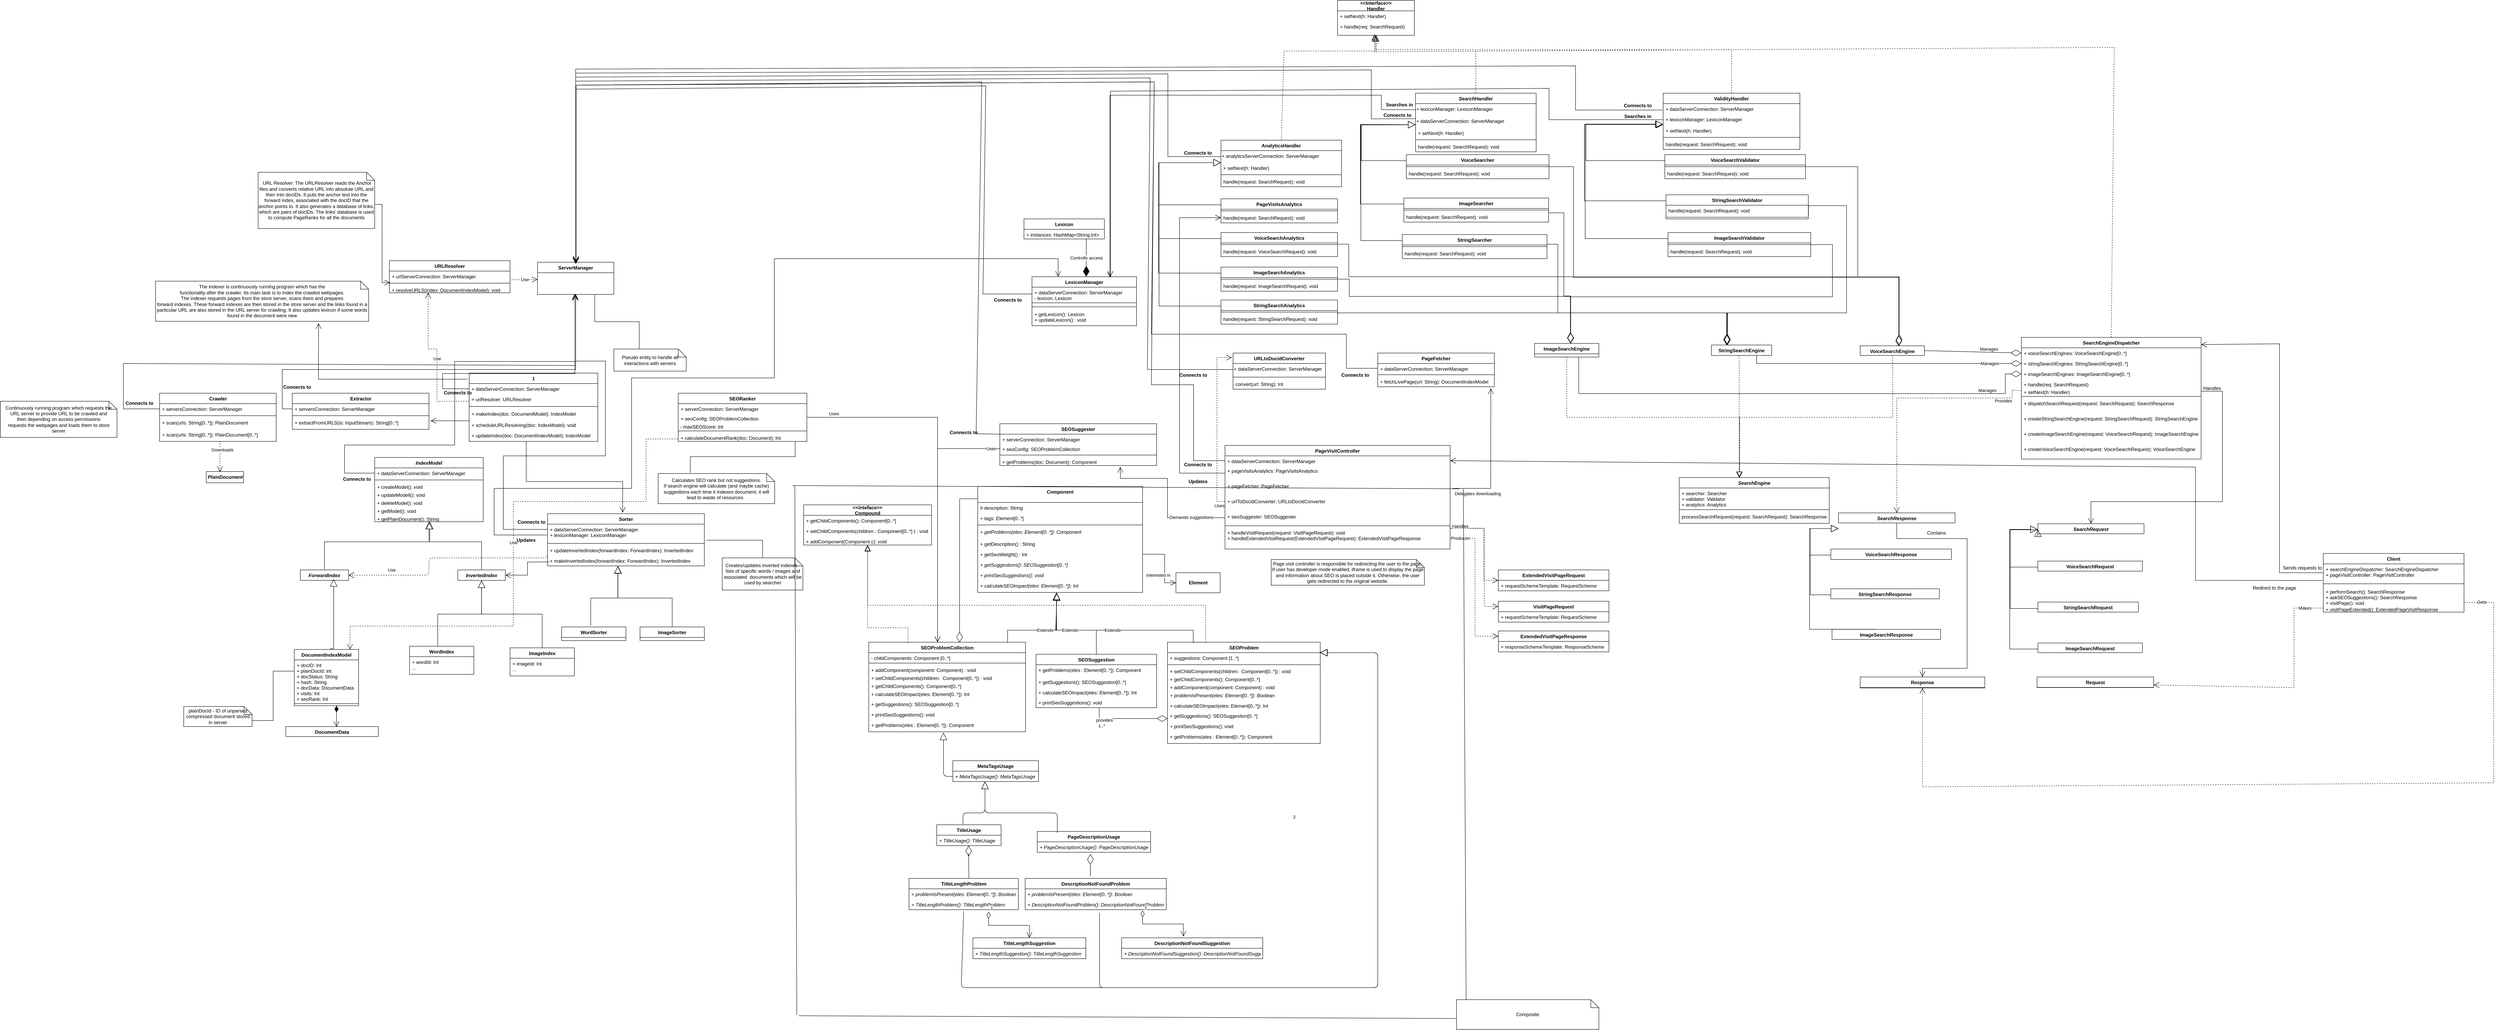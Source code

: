 <mxfile version="15.8.6" type="device"><diagram id="L-4JTbhqK5Z3GWyyr0-M" name="Page-1"><mxGraphModel dx="2881" dy="2247" grid="0" gridSize="10" guides="1" tooltips="1" connect="1" arrows="1" fold="1" page="1" pageScale="1" pageWidth="850" pageHeight="1100" math="0" shadow="0"><root><mxCell id="0"/><mxCell id="1" parent="0"/><mxCell id="VXNcRWfN4zNZ4ETa913i-1" value="1" style="swimlane;fontStyle=1;align=center;verticalAlign=top;childLayout=stackLayout;horizontal=1;startSize=26;horizontalStack=0;resizeParent=1;resizeParentMax=0;resizeLast=0;collapsible=1;marginBottom=0;hachureGap=4;pointerEvents=0;" parent="1" vertex="1"><mxGeometry x="860" y="320" width="320" height="170" as="geometry"><mxRectangle x="800" y="400" width="70" height="26" as="alternateBounds"/></mxGeometry></mxCell><mxCell id="3ZD-ds__CDtL9bY-RWLM-7" value="+ dataServerConnection: ServerManager" style="text;strokeColor=none;fillColor=none;align=left;verticalAlign=top;spacingLeft=4;spacingRight=4;overflow=hidden;rotatable=0;points=[[0,0.5],[1,0.5]];portConstraint=eastwest;" parent="VXNcRWfN4zNZ4ETa913i-1" vertex="1"><mxGeometry y="26" width="320" height="26" as="geometry"/></mxCell><mxCell id="3ZD-ds__CDtL9bY-RWLM-8" value="+ urlResolver: URLResolver" style="text;strokeColor=none;fillColor=none;align=left;verticalAlign=top;spacingLeft=4;spacingRight=4;overflow=hidden;rotatable=0;points=[[0,0.5],[1,0.5]];portConstraint=eastwest;" parent="VXNcRWfN4zNZ4ETa913i-1" vertex="1"><mxGeometry y="52" width="320" height="26" as="geometry"/></mxCell><mxCell id="ZLtzulAEG12qj5SxT5-5-52" value="Use" style="endArrow=open;endSize=12;dashed=1;html=1;rounded=0;edgeStyle=orthogonalEdgeStyle;" parent="VXNcRWfN4zNZ4ETa913i-1" target="vnPngC09RosFCxPqreI9-8" edge="1"><mxGeometry width="160" relative="1" as="geometry"><mxPoint y="70" as="sourcePoint"/><mxPoint x="160" y="70" as="targetPoint"/><Array as="points"><mxPoint x="-80" y="70"/><mxPoint x="-80" y="-60"/><mxPoint x="-102" y="-60"/></Array></mxGeometry></mxCell><mxCell id="VXNcRWfN4zNZ4ETa913i-3" value="" style="line;strokeWidth=1;fillColor=none;align=left;verticalAlign=middle;spacingTop=-1;spacingLeft=3;spacingRight=3;rotatable=0;labelPosition=right;points=[];portConstraint=eastwest;" parent="VXNcRWfN4zNZ4ETa913i-1" vertex="1"><mxGeometry y="78" width="320" height="10" as="geometry"/></mxCell><mxCell id="VXNcRWfN4zNZ4ETa913i-4" value="+ makeIndex(doc: DocumentModel): IndexModel&#10;&#10;+ scheduleURLResolving(doc: IndexModel): void&#10;" style="text;strokeColor=none;fillColor=none;align=left;verticalAlign=top;spacingLeft=4;spacingRight=4;overflow=hidden;rotatable=0;points=[[0,0.5],[1,0.5]];portConstraint=eastwest;" parent="VXNcRWfN4zNZ4ETa913i-1" vertex="1"><mxGeometry y="88" width="320" height="54" as="geometry"/></mxCell><mxCell id="Vg_vFvyBdRH64RmHOJFF-16" value="+ updateIndex(doc: DocumentIndexModel): IndexModel" style="text;strokeColor=none;fillColor=none;align=left;verticalAlign=top;spacingLeft=4;spacingRight=4;overflow=hidden;rotatable=0;points=[[0,0.5],[1,0.5]];portConstraint=eastwest;" parent="VXNcRWfN4zNZ4ETa913i-1" vertex="1"><mxGeometry y="142" width="320" height="28" as="geometry"/></mxCell><mxCell id="VXNcRWfN4zNZ4ETa913i-5" value="DocumentIndexModel" style="swimlane;fontStyle=1;align=center;verticalAlign=top;childLayout=stackLayout;horizontal=1;startSize=26;horizontalStack=0;resizeParent=1;resizeParentMax=0;resizeLast=0;collapsible=1;marginBottom=0;hachureGap=4;pointerEvents=0;" parent="1" vertex="1"><mxGeometry x="425" y="1008" width="160" height="140" as="geometry"/></mxCell><mxCell id="VXNcRWfN4zNZ4ETa913i-6" value="+ docID: Int&#10;+ plainDocId: int&#10;+ docStatus: String&#10;+ hash: String&#10;+ docData: DocumentData&#10;+ visits: Int&#10;+ seoRank: Int" style="text;strokeColor=none;fillColor=none;align=left;verticalAlign=top;spacingLeft=4;spacingRight=4;overflow=hidden;rotatable=0;points=[[0,0.5],[1,0.5]];portConstraint=eastwest;" parent="VXNcRWfN4zNZ4ETa913i-5" vertex="1"><mxGeometry y="26" width="160" height="104" as="geometry"/></mxCell><mxCell id="B37MmopoNUqpj75_Dg1A-53" value="" style="line;strokeWidth=1;fillColor=none;align=left;verticalAlign=middle;spacingTop=-1;spacingLeft=3;spacingRight=3;rotatable=0;labelPosition=right;points=[];portConstraint=eastwest;" parent="VXNcRWfN4zNZ4ETa913i-5" vertex="1"><mxGeometry y="130" width="160" height="10" as="geometry"/></mxCell><mxCell id="UL4YKMBXZopJeCdpC2au-22" value="IndexModel" style="swimlane;fontStyle=3;align=center;verticalAlign=top;childLayout=stackLayout;horizontal=1;startSize=26;horizontalStack=0;resizeParent=1;resizeParentMax=0;resizeLast=0;collapsible=1;marginBottom=0;" parent="1" vertex="1"><mxGeometry x="625" y="530" width="270" height="160" as="geometry"/></mxCell><mxCell id="B37MmopoNUqpj75_Dg1A-55" value="+ dataServerConnection: ServerManager" style="text;strokeColor=none;fillColor=none;align=left;verticalAlign=top;spacingLeft=4;spacingRight=4;overflow=hidden;rotatable=0;points=[[0,0.5],[1,0.5]];portConstraint=eastwest;" parent="UL4YKMBXZopJeCdpC2au-22" vertex="1"><mxGeometry y="26" width="270" height="26" as="geometry"/></mxCell><mxCell id="UL4YKMBXZopJeCdpC2au-24" value="" style="line;strokeWidth=1;fillColor=none;align=left;verticalAlign=middle;spacingTop=-1;spacingLeft=3;spacingRight=3;rotatable=0;labelPosition=right;points=[];portConstraint=eastwest;" parent="UL4YKMBXZopJeCdpC2au-22" vertex="1"><mxGeometry y="52" width="270" height="8" as="geometry"/></mxCell><mxCell id="B37MmopoNUqpj75_Dg1A-56" value="+ createModel(): void&#10;" style="text;strokeColor=none;fillColor=none;align=left;verticalAlign=top;spacingLeft=4;spacingRight=4;overflow=hidden;rotatable=0;points=[[0,0.5],[1,0.5]];portConstraint=eastwest;" parent="UL4YKMBXZopJeCdpC2au-22" vertex="1"><mxGeometry y="60" width="270" height="20" as="geometry"/></mxCell><mxCell id="B37MmopoNUqpj75_Dg1A-57" value="+ updateModell(): void&#10;" style="text;strokeColor=none;fillColor=none;align=left;verticalAlign=top;spacingLeft=4;spacingRight=4;overflow=hidden;rotatable=0;points=[[0,0.5],[1,0.5]];portConstraint=eastwest;" parent="UL4YKMBXZopJeCdpC2au-22" vertex="1"><mxGeometry y="80" width="270" height="20" as="geometry"/></mxCell><mxCell id="B37MmopoNUqpj75_Dg1A-58" value="+ deleteModel(): void&#10;" style="text;strokeColor=none;fillColor=none;align=left;verticalAlign=top;spacingLeft=4;spacingRight=4;overflow=hidden;rotatable=0;points=[[0,0.5],[1,0.5]];portConstraint=eastwest;" parent="UL4YKMBXZopJeCdpC2au-22" vertex="1"><mxGeometry y="100" width="270" height="20" as="geometry"/></mxCell><mxCell id="B37MmopoNUqpj75_Dg1A-60" value="+ getModel(): void&#10;" style="text;strokeColor=none;fillColor=none;align=left;verticalAlign=top;spacingLeft=4;spacingRight=4;overflow=hidden;rotatable=0;points=[[0,0.5],[1,0.5]];portConstraint=eastwest;" parent="UL4YKMBXZopJeCdpC2au-22" vertex="1"><mxGeometry y="120" width="270" height="20" as="geometry"/></mxCell><mxCell id="Vg_vFvyBdRH64RmHOJFF-7" value="+ getPlainDocument(): String" style="text;strokeColor=none;fillColor=none;align=left;verticalAlign=top;spacingLeft=4;spacingRight=4;overflow=hidden;rotatable=0;points=[[0,0.5],[1,0.5]];portConstraint=eastwest;" parent="UL4YKMBXZopJeCdpC2au-22" vertex="1"><mxGeometry y="140" width="270" height="20" as="geometry"/></mxCell><mxCell id="UL4YKMBXZopJeCdpC2au-59" value="ServerManager" style="swimlane;fontStyle=1;align=center;verticalAlign=top;childLayout=stackLayout;horizontal=1;startSize=26;horizontalStack=0;resizeParent=1;resizeParentMax=0;resizeLast=0;collapsible=1;marginBottom=0;" parent="1" vertex="1"><mxGeometry x="1030" y="44" width="190" height="80" as="geometry"/></mxCell><mxCell id="vnPngC09RosFCxPqreI9-5" value="URLResolver" style="swimlane;fontStyle=1;align=center;verticalAlign=top;childLayout=stackLayout;horizontal=1;startSize=26;horizontalStack=0;resizeParent=1;resizeParentMax=0;resizeLast=0;collapsible=1;marginBottom=0;" parent="1" vertex="1"><mxGeometry x="661.68" y="40" width="300" height="80" as="geometry"/></mxCell><mxCell id="nHTIsOpt5-FmUogmospr-10" value="+ urlServerConnection: ServerManager" style="text;strokeColor=none;fillColor=none;align=left;verticalAlign=top;spacingLeft=4;spacingRight=4;overflow=hidden;rotatable=0;points=[[0,0.5],[1,0.5]];portConstraint=eastwest;" parent="vnPngC09RosFCxPqreI9-5" vertex="1"><mxGeometry y="26" width="300" height="26" as="geometry"/></mxCell><mxCell id="nHTIsOpt5-FmUogmospr-11" value="" style="line;strokeWidth=1;fillColor=none;align=left;verticalAlign=middle;spacingTop=-1;spacingLeft=3;spacingRight=3;rotatable=0;labelPosition=right;points=[];portConstraint=eastwest;" parent="vnPngC09RosFCxPqreI9-5" vertex="1"><mxGeometry y="52" width="300" height="8" as="geometry"/></mxCell><mxCell id="vnPngC09RosFCxPqreI9-8" value="+ resolveURLS(index: DocumentIndexModel): void" style="text;strokeColor=none;fillColor=none;align=left;verticalAlign=top;spacingLeft=4;spacingRight=4;overflow=hidden;rotatable=0;points=[[0,0.5],[1,0.5]];portConstraint=eastwest;" parent="vnPngC09RosFCxPqreI9-5" vertex="1"><mxGeometry y="60" width="300" height="20" as="geometry"/></mxCell><mxCell id="xpTjOEdWHdF4yTKwdctW-21" value="Lexicon" style="swimlane;fontStyle=1;align=center;verticalAlign=top;childLayout=stackLayout;horizontal=1;startSize=26;horizontalStack=0;resizeParent=1;resizeParentMax=0;resizeLast=0;collapsible=1;marginBottom=0;hachureGap=4;pointerEvents=0;" parent="1" vertex="1"><mxGeometry x="2240" y="-64" width="200" height="50" as="geometry"/></mxCell><mxCell id="xpTjOEdWHdF4yTKwdctW-22" value="+ instances: HashMap&lt;String,Int&gt;" style="text;strokeColor=none;fillColor=none;align=left;verticalAlign=top;spacingLeft=4;spacingRight=4;overflow=hidden;rotatable=0;points=[[0,0.5],[1,0.5]];portConstraint=eastwest;fontStyle=0" parent="xpTjOEdWHdF4yTKwdctW-21" vertex="1"><mxGeometry y="26" width="200" height="24" as="geometry"/></mxCell><mxCell id="xpTjOEdWHdF4yTKwdctW-25" value="LexiconManager" style="swimlane;fontStyle=1;align=center;verticalAlign=top;childLayout=stackLayout;horizontal=1;startSize=26;horizontalStack=0;resizeParent=1;resizeParentMax=0;resizeLast=0;collapsible=1;marginBottom=0;" parent="1" vertex="1"><mxGeometry x="2260" y="80" width="260" height="122" as="geometry"/></mxCell><mxCell id="xpTjOEdWHdF4yTKwdctW-26" value="+ dataServerConnection: ServerManager&#10;- lexicon: Lexicon&#10;" style="text;strokeColor=none;fillColor=none;align=left;verticalAlign=top;spacingLeft=4;spacingRight=4;overflow=hidden;rotatable=0;points=[[0,0.5],[1,0.5]];portConstraint=eastwest;" parent="xpTjOEdWHdF4yTKwdctW-25" vertex="1"><mxGeometry y="26" width="260" height="34" as="geometry"/></mxCell><mxCell id="m8PIFnoMGad8uP0K9j40-1" value="" style="line;strokeWidth=1;fillColor=none;align=left;verticalAlign=middle;spacingTop=-1;spacingLeft=3;spacingRight=3;rotatable=0;labelPosition=right;points=[];portConstraint=eastwest;" parent="xpTjOEdWHdF4yTKwdctW-25" vertex="1"><mxGeometry y="60" width="260" height="10" as="geometry"/></mxCell><mxCell id="xpTjOEdWHdF4yTKwdctW-27" value="" style="line;strokeWidth=1;fillColor=none;align=left;verticalAlign=middle;spacingTop=-1;spacingLeft=3;spacingRight=3;rotatable=0;labelPosition=right;points=[];portConstraint=eastwest;" parent="xpTjOEdWHdF4yTKwdctW-25" vertex="1"><mxGeometry y="70" width="260" height="10" as="geometry"/></mxCell><mxCell id="xpTjOEdWHdF4yTKwdctW-28" value="+ getLexicon(): Lexicon&#10;+ updateLexicon() : void&#10;" style="text;strokeColor=none;fillColor=none;align=left;verticalAlign=top;spacingLeft=4;spacingRight=4;overflow=hidden;rotatable=0;points=[[0,0.5],[1,0.5]];portConstraint=eastwest;" parent="xpTjOEdWHdF4yTKwdctW-25" vertex="1"><mxGeometry y="80" width="260" height="42" as="geometry"/></mxCell><mxCell id="xpTjOEdWHdF4yTKwdctW-38" value="Controlls access" style="endArrow=diamondThin;endFill=1;endSize=24;html=1;rounded=0;edgeStyle=orthogonalEdgeStyle;" parent="1" source="xpTjOEdWHdF4yTKwdctW-22" edge="1"><mxGeometry width="160" relative="1" as="geometry"><mxPoint x="2382" y="-38" as="sourcePoint"/><mxPoint x="2395" y="80" as="targetPoint"/><Array as="points"><mxPoint x="2395" y="11"/><mxPoint x="2395" y="11"/></Array></mxGeometry></mxCell><mxCell id="X9t2nn5iT1wmEAKBCxQw-26" value="ForwardIndex" style="swimlane;fontStyle=3;align=center;verticalAlign=top;childLayout=stackLayout;horizontal=1;startSize=26;horizontalStack=0;resizeParent=1;resizeParentMax=0;resizeLast=0;collapsible=1;marginBottom=0;" parent="1" vertex="1" collapsed="1"><mxGeometry x="440" y="810" width="120" height="26" as="geometry"><mxRectangle x="450" y="810" width="160" height="86" as="alternateBounds"/></mxGeometry></mxCell><mxCell id="X9t2nn5iT1wmEAKBCxQw-27" value="+ field: type" style="text;strokeColor=none;fillColor=none;align=left;verticalAlign=top;spacingLeft=4;spacingRight=4;overflow=hidden;rotatable=0;points=[[0,0.5],[1,0.5]];portConstraint=eastwest;" parent="X9t2nn5iT1wmEAKBCxQw-26" vertex="1"><mxGeometry y="26" width="120" height="26" as="geometry"/></mxCell><mxCell id="X9t2nn5iT1wmEAKBCxQw-28" value="" style="line;strokeWidth=1;fillColor=none;align=left;verticalAlign=middle;spacingTop=-1;spacingLeft=3;spacingRight=3;rotatable=0;labelPosition=right;points=[];portConstraint=eastwest;" parent="X9t2nn5iT1wmEAKBCxQw-26" vertex="1"><mxGeometry y="52" width="120" height="8" as="geometry"/></mxCell><mxCell id="X9t2nn5iT1wmEAKBCxQw-29" value="+ method(type): type" style="text;strokeColor=none;fillColor=none;align=left;verticalAlign=top;spacingLeft=4;spacingRight=4;overflow=hidden;rotatable=0;points=[[0,0.5],[1,0.5]];portConstraint=eastwest;" parent="X9t2nn5iT1wmEAKBCxQw-26" vertex="1"><mxGeometry y="60" width="120" height="26" as="geometry"/></mxCell><mxCell id="VXNcRWfN4zNZ4ETa913i-9" value="DocumentData" style="swimlane;fontStyle=1;align=center;verticalAlign=top;childLayout=stackLayout;horizontal=1;startSize=26;horizontalStack=0;resizeParent=1;resizeParentMax=0;resizeLast=0;collapsible=1;marginBottom=0;hachureGap=4;pointerEvents=0;" parent="1" vertex="1"><mxGeometry x="404" y="1200" width="230" height="25" as="geometry"/></mxCell><mxCell id="X9t2nn5iT1wmEAKBCxQw-30" value="InvertedIndex" style="swimlane;fontStyle=3;align=center;verticalAlign=top;childLayout=stackLayout;horizontal=1;startSize=26;horizontalStack=0;resizeParent=1;resizeParentMax=0;resizeLast=0;collapsible=1;marginBottom=0;" parent="1" vertex="1" collapsed="1"><mxGeometry x="831.68" y="810" width="118.32" height="26" as="geometry"><mxRectangle x="831.68" y="810" width="160" height="86" as="alternateBounds"/></mxGeometry></mxCell><mxCell id="X9t2nn5iT1wmEAKBCxQw-31" value="+ field: type" style="text;strokeColor=none;fillColor=none;align=left;verticalAlign=top;spacingLeft=4;spacingRight=4;overflow=hidden;rotatable=0;points=[[0,0.5],[1,0.5]];portConstraint=eastwest;" parent="X9t2nn5iT1wmEAKBCxQw-30" vertex="1"><mxGeometry y="26" width="118.32" height="26" as="geometry"/></mxCell><mxCell id="X9t2nn5iT1wmEAKBCxQw-32" value="" style="line;strokeWidth=1;fillColor=none;align=left;verticalAlign=middle;spacingTop=-1;spacingLeft=3;spacingRight=3;rotatable=0;labelPosition=right;points=[];portConstraint=eastwest;" parent="X9t2nn5iT1wmEAKBCxQw-30" vertex="1"><mxGeometry y="52" width="118.32" height="8" as="geometry"/></mxCell><mxCell id="X9t2nn5iT1wmEAKBCxQw-33" value="+ method(type): type" style="text;strokeColor=none;fillColor=none;align=left;verticalAlign=top;spacingLeft=4;spacingRight=4;overflow=hidden;rotatable=0;points=[[0,0.5],[1,0.5]];portConstraint=eastwest;" parent="X9t2nn5iT1wmEAKBCxQw-30" vertex="1"><mxGeometry y="60" width="118.32" height="26" as="geometry"/></mxCell><mxCell id="X9t2nn5iT1wmEAKBCxQw-34" value="WordIndex" style="swimlane;fontStyle=1;align=center;verticalAlign=top;childLayout=stackLayout;horizontal=1;startSize=26;horizontalStack=0;resizeParent=1;resizeParentMax=0;resizeLast=0;collapsible=1;marginBottom=0;" parent="1" vertex="1"><mxGeometry x="711.68" y="1000" width="160" height="70" as="geometry"/></mxCell><mxCell id="X9t2nn5iT1wmEAKBCxQw-35" value="+ wordId: Int&#10;..." style="text;strokeColor=none;fillColor=none;align=left;verticalAlign=top;spacingLeft=4;spacingRight=4;overflow=hidden;rotatable=0;points=[[0,0.5],[1,0.5]];portConstraint=eastwest;" parent="X9t2nn5iT1wmEAKBCxQw-34" vertex="1"><mxGeometry y="26" width="160" height="44" as="geometry"/></mxCell><mxCell id="X9t2nn5iT1wmEAKBCxQw-38" value="ImageIndex" style="swimlane;fontStyle=1;align=center;verticalAlign=top;childLayout=stackLayout;horizontal=1;startSize=26;horizontalStack=0;resizeParent=1;resizeParentMax=0;resizeLast=0;collapsible=1;marginBottom=0;" parent="1" vertex="1"><mxGeometry x="961.68" y="1004" width="160" height="70" as="geometry"/></mxCell><mxCell id="AKmlOZ8W18cRqGs41XHi-2" value="+ imageId: Int&#10;..." style="text;strokeColor=none;fillColor=none;align=left;verticalAlign=top;spacingLeft=4;spacingRight=4;overflow=hidden;rotatable=0;points=[[0,0.5],[1,0.5]];portConstraint=eastwest;" parent="X9t2nn5iT1wmEAKBCxQw-38" vertex="1"><mxGeometry y="26" width="160" height="44" as="geometry"/></mxCell><mxCell id="X9t2nn5iT1wmEAKBCxQw-49" value="" style="endArrow=block;endSize=16;endFill=0;html=1;rounded=0;edgeStyle=orthogonalEdgeStyle;exitX=0.438;exitY=0;exitDx=0;exitDy=0;exitPerimeter=0;entryX=0.5;entryY=1;entryDx=0;entryDy=0;" parent="1" source="X9t2nn5iT1wmEAKBCxQw-34" target="X9t2nn5iT1wmEAKBCxQw-30" edge="1"><mxGeometry x="0.143" y="-22" width="160" relative="1" as="geometry"><mxPoint x="701.68" y="916" as="sourcePoint"/><mxPoint x="890" y="840" as="targetPoint"/><mxPoint as="offset"/><Array as="points"><mxPoint x="782" y="920"/><mxPoint x="891" y="920"/></Array></mxGeometry></mxCell><mxCell id="X9t2nn5iT1wmEAKBCxQw-50" value="" style="endArrow=block;endSize=16;endFill=0;html=1;rounded=0;edgeStyle=orthogonalEdgeStyle;exitX=0.5;exitY=0;exitDx=0;exitDy=0;entryX=0.5;entryY=1;entryDx=0;entryDy=0;" parent="1" source="X9t2nn5iT1wmEAKBCxQw-38" target="X9t2nn5iT1wmEAKBCxQw-30" edge="1"><mxGeometry width="160" relative="1" as="geometry"><mxPoint x="791.12" y="1000" as="sourcePoint"/><mxPoint x="880" y="839" as="targetPoint"/><Array as="points"><mxPoint x="1042" y="920"/><mxPoint x="891" y="920"/></Array></mxGeometry></mxCell><mxCell id="X9t2nn5iT1wmEAKBCxQw-59" value="" style="endArrow=block;endSize=16;endFill=0;html=1;rounded=0;edgeStyle=orthogonalEdgeStyle;exitX=0.5;exitY=0;exitDx=0;exitDy=0;entryX=0.5;entryY=1;entryDx=0;entryDy=0;" parent="1" source="X9t2nn5iT1wmEAKBCxQw-26" target="UL4YKMBXZopJeCdpC2au-22" edge="1"><mxGeometry x="0.005" width="160" relative="1" as="geometry"><mxPoint x="570.0" y="800.71" as="sourcePoint"/><mxPoint x="720" y="660" as="targetPoint"/><Array as="points"><mxPoint x="530" y="740"/><mxPoint x="720" y="740"/></Array><mxPoint as="offset"/></mxGeometry></mxCell><mxCell id="X9t2nn5iT1wmEAKBCxQw-60" value="" style="endArrow=block;endSize=16;endFill=0;html=1;rounded=0;edgeStyle=orthogonalEdgeStyle;exitX=0.5;exitY=0;exitDx=0;exitDy=0;" parent="1" source="X9t2nn5iT1wmEAKBCxQw-30" edge="1"><mxGeometry width="160" relative="1" as="geometry"><mxPoint x="570" y="836" as="sourcePoint"/><mxPoint x="762" y="690" as="targetPoint"/><Array as="points"><mxPoint x="891" y="740"/><mxPoint x="762" y="740"/></Array></mxGeometry></mxCell><mxCell id="X9t2nn5iT1wmEAKBCxQw-61" value="" style="endArrow=block;endSize=16;endFill=0;html=1;rounded=0;edgeStyle=orthogonalEdgeStyle;exitX=0.563;exitY=0;exitDx=0;exitDy=0;exitPerimeter=0;" parent="1" source="VXNcRWfN4zNZ4ETa913i-5" edge="1"><mxGeometry width="160" relative="1" as="geometry"><mxPoint x="400" y="1000" as="sourcePoint"/><mxPoint x="523" y="833" as="targetPoint"/><Array as="points"><mxPoint x="523" y="1006"/></Array></mxGeometry></mxCell><mxCell id="X9t2nn5iT1wmEAKBCxQw-62" value="Sorter" style="swimlane;fontStyle=1;align=center;verticalAlign=top;childLayout=stackLayout;horizontal=1;startSize=26;horizontalStack=0;resizeParent=1;resizeParentMax=0;resizeLast=0;collapsible=1;marginBottom=0;" parent="1" vertex="1"><mxGeometry x="1055" y="670" width="390" height="130" as="geometry"/></mxCell><mxCell id="3ZD-ds__CDtL9bY-RWLM-31" value="+ dataServerConnection: ServerManager&#10;+ lexiconManager: LexiconManager&#10;" style="text;strokeColor=none;fillColor=none;align=left;verticalAlign=top;spacingLeft=4;spacingRight=4;overflow=hidden;rotatable=0;points=[[0,0.5],[1,0.5]];portConstraint=eastwest;" parent="X9t2nn5iT1wmEAKBCxQw-62" vertex="1"><mxGeometry y="26" width="390" height="44" as="geometry"/></mxCell><mxCell id="KxbphRWVOTj-lbovChjH-29" value="" style="endArrow=open;endFill=1;endSize=12;html=1;rounded=0;entryX=0.25;entryY=0;entryDx=0;entryDy=0;" parent="X9t2nn5iT1wmEAKBCxQw-62" target="xpTjOEdWHdF4yTKwdctW-25" edge="1"><mxGeometry width="160" relative="1" as="geometry"><mxPoint x="-2" y="53" as="sourcePoint"/><mxPoint x="158" y="53" as="targetPoint"/><Array as="points"><mxPoint x="-133" y="53"/><mxPoint x="-133" y="-63"/><mxPoint x="209" y="-63"/><mxPoint x="209" y="-338"/><mxPoint x="564" y="-338"/><mxPoint x="564" y="-635"/><mxPoint x="1270" y="-635"/></Array></mxGeometry></mxCell><mxCell id="X9t2nn5iT1wmEAKBCxQw-64" value="" style="line;strokeWidth=1;fillColor=none;align=left;verticalAlign=middle;spacingTop=-1;spacingLeft=3;spacingRight=3;rotatable=0;labelPosition=right;points=[];portConstraint=eastwest;" parent="X9t2nn5iT1wmEAKBCxQw-62" vertex="1"><mxGeometry y="70" width="390" height="8" as="geometry"/></mxCell><mxCell id="X9t2nn5iT1wmEAKBCxQw-65" value="+ updateInvertedIndex(forwardIndex: ForwardIndex): InvertedIndex" style="text;strokeColor=none;fillColor=none;align=left;verticalAlign=top;spacingLeft=4;spacingRight=4;overflow=hidden;rotatable=0;points=[[0,0.5],[1,0.5]];portConstraint=eastwest;" parent="X9t2nn5iT1wmEAKBCxQw-62" vertex="1"><mxGeometry y="78" width="390" height="26" as="geometry"/></mxCell><mxCell id="3ZD-ds__CDtL9bY-RWLM-32" value="+ makeInvertedIndex(forwardIndex: ForwardIndex): InvertedIndex" style="text;strokeColor=none;fillColor=none;align=left;verticalAlign=top;spacingLeft=4;spacingRight=4;overflow=hidden;rotatable=0;points=[[0,0.5],[1,0.5]];portConstraint=eastwest;" parent="X9t2nn5iT1wmEAKBCxQw-62" vertex="1"><mxGeometry y="104" width="390" height="26" as="geometry"/></mxCell><mxCell id="ZLtzulAEG12qj5SxT5-5-50" value="" style="endArrow=open;endFill=1;endSize=12;html=1;rounded=0;edgeStyle=orthogonalEdgeStyle;entryX=1;entryY=0.5;entryDx=0;entryDy=0;" parent="X9t2nn5iT1wmEAKBCxQw-62" target="X9t2nn5iT1wmEAKBCxQw-30" edge="1"><mxGeometry width="160" relative="1" as="geometry"><mxPoint x="5" y="120" as="sourcePoint"/><mxPoint x="155" y="120" as="targetPoint"/></mxGeometry></mxCell><mxCell id="X9t2nn5iT1wmEAKBCxQw-68" value="" style="endArrow=open;endFill=1;endSize=12;html=1;rounded=0;edgeStyle=orthogonalEdgeStyle;entryX=0.479;entryY=-0.019;entryDx=0;entryDy=0;entryPerimeter=0;" parent="1" target="X9t2nn5iT1wmEAKBCxQw-62" edge="1"><mxGeometry width="160" relative="1" as="geometry"><mxPoint x="1002" y="490" as="sourcePoint"/><mxPoint x="1210" y="630" as="targetPoint"/><Array as="points"><mxPoint x="1002" y="590"/><mxPoint x="1242" y="590"/></Array></mxGeometry></mxCell><mxCell id="UL4YKMBXZopJeCdpC2au-95" value="MetaTagsUsage" style="swimlane;fontStyle=1;align=center;verticalAlign=top;childLayout=stackLayout;horizontal=1;startSize=26;horizontalStack=0;resizeParent=1;resizeParentMax=0;resizeLast=0;collapsible=1;marginBottom=0;" parent="1" vertex="1"><mxGeometry x="2063" y="1285" width="213" height="52" as="geometry"/></mxCell><mxCell id="iaejvk4RC9InFn6ZVpah-14" value="+ MetaTagsUsage(): MetaTagsUsage" style="text;strokeColor=none;fillColor=none;align=left;verticalAlign=top;spacingLeft=4;spacingRight=4;overflow=hidden;rotatable=0;points=[[0,0.5],[1,0.5]];portConstraint=eastwest;fontStyle=2" parent="UL4YKMBXZopJeCdpC2au-95" vertex="1"><mxGeometry y="26" width="213" height="26" as="geometry"/></mxCell><mxCell id="UL4YKMBXZopJeCdpC2au-99" value="TitleUsage" style="swimlane;fontStyle=1;align=center;verticalAlign=top;childLayout=stackLayout;horizontal=1;startSize=26;horizontalStack=0;resizeParent=1;resizeParentMax=0;resizeLast=0;collapsible=1;marginBottom=0;" parent="1" vertex="1"><mxGeometry x="2023" y="1444.5" width="160" height="52" as="geometry"/></mxCell><mxCell id="ulZ0jbCKSlaguCblbPYP-42" value="" style="endArrow=block;endSize=16;endFill=0;html=1;exitX=0.409;exitY=-0.026;exitDx=0;exitDy=0;exitPerimeter=0;" parent="UL4YKMBXZopJeCdpC2au-99" source="UL4YKMBXZopJeCdpC2au-99" edge="1"><mxGeometry width="160" relative="1" as="geometry"><mxPoint x="70" y="-9.5" as="sourcePoint"/><mxPoint x="120" y="-107.5" as="targetPoint"/><Array as="points"><mxPoint x="65" y="-29.5"/><mxPoint x="90" y="-29.5"/><mxPoint x="120" y="-29.5"/></Array></mxGeometry></mxCell><mxCell id="iaejvk4RC9InFn6ZVpah-13" value="+ TitleUsage(): TitleUsage" style="text;strokeColor=none;fillColor=none;align=left;verticalAlign=top;spacingLeft=4;spacingRight=4;overflow=hidden;rotatable=0;points=[[0,0.5],[1,0.5]];portConstraint=eastwest;fontStyle=2" parent="UL4YKMBXZopJeCdpC2au-99" vertex="1"><mxGeometry y="26" width="160" height="26" as="geometry"/></mxCell><mxCell id="UL4YKMBXZopJeCdpC2au-103" value="PageDescriptionUsage" style="swimlane;fontStyle=1;align=center;verticalAlign=top;childLayout=stackLayout;horizontal=1;startSize=26;horizontalStack=0;resizeParent=1;resizeParentMax=0;resizeLast=0;collapsible=1;marginBottom=0;" parent="1" vertex="1"><mxGeometry x="2273" y="1461" width="282" height="52" as="geometry"/></mxCell><mxCell id="ulZ0jbCKSlaguCblbPYP-43" value="" style="endArrow=block;endSize=16;endFill=0;html=1;" parent="UL4YKMBXZopJeCdpC2au-103" edge="1"><mxGeometry width="160" relative="1" as="geometry"><mxPoint x="50" y="4" as="sourcePoint"/><mxPoint x="-130" y="-124" as="targetPoint"/><Array as="points"><mxPoint x="50" y="-46"/><mxPoint x="-130" y="-46"/></Array></mxGeometry></mxCell><mxCell id="iaejvk4RC9InFn6ZVpah-8" value="+ PageDescriptionUsage(): PageDescriptionUsage" style="text;strokeColor=none;fillColor=none;align=left;verticalAlign=top;spacingLeft=4;spacingRight=4;overflow=hidden;rotatable=0;points=[[0,0.5],[1,0.5]];portConstraint=eastwest;fontStyle=2" parent="UL4YKMBXZopJeCdpC2au-103" vertex="1"><mxGeometry y="26" width="282" height="26" as="geometry"/></mxCell><mxCell id="X9t2nn5iT1wmEAKBCxQw-89" value="DescriptionNotFoundProblem" style="swimlane;fontStyle=1;childLayout=stackLayout;horizontal=1;startSize=26;fillColor=none;horizontalStack=0;resizeParent=1;resizeParentMax=0;resizeLast=0;collapsible=1;marginBottom=0;" parent="1" vertex="1"><mxGeometry x="2243" y="1578" width="351" height="78" as="geometry"/></mxCell><mxCell id="iaejvk4RC9InFn6ZVpah-6" value="+ problemIsPresent(eles: Element[0..*]): Boolean" style="text;strokeColor=none;fillColor=none;align=left;verticalAlign=top;spacingLeft=4;spacingRight=4;overflow=hidden;rotatable=0;points=[[0,0.5],[1,0.5]];portConstraint=eastwest;fontStyle=2" parent="X9t2nn5iT1wmEAKBCxQw-89" vertex="1"><mxGeometry y="26" width="351" height="26" as="geometry"/></mxCell><mxCell id="iaejvk4RC9InFn6ZVpah-2" value="+ DescriptionNotFoundProblem(): DescriptionNotFoundProblem" style="text;strokeColor=none;fillColor=none;align=left;verticalAlign=top;spacingLeft=4;spacingRight=4;overflow=hidden;rotatable=0;points=[[0,0.5],[1,0.5]];portConstraint=eastwest;fontStyle=2" parent="X9t2nn5iT1wmEAKBCxQw-89" vertex="1"><mxGeometry y="52" width="351" height="26" as="geometry"/></mxCell><mxCell id="xdEpOosHyWj6ykagDoDC-7" value="TitleLengthProblem" style="swimlane;fontStyle=1;align=center;verticalAlign=top;childLayout=stackLayout;horizontal=1;startSize=26;horizontalStack=0;resizeParent=1;resizeParentMax=0;resizeLast=0;collapsible=1;marginBottom=0;html=1;" parent="1" vertex="1"><mxGeometry x="1954" y="1578" width="272" height="78" as="geometry"/></mxCell><mxCell id="iaejvk4RC9InFn6ZVpah-9" value="+ problemIsPresent(eles: Element[0..*]): Boolean" style="text;strokeColor=none;fillColor=none;align=left;verticalAlign=top;spacingLeft=4;spacingRight=4;overflow=hidden;rotatable=0;points=[[0,0.5],[1,0.5]];portConstraint=eastwest;fontStyle=2" parent="xdEpOosHyWj6ykagDoDC-7" vertex="1"><mxGeometry y="26" width="272" height="26" as="geometry"/></mxCell><mxCell id="iaejvk4RC9InFn6ZVpah-10" value="+ TitleLengthProblem(): TitleLengthProblem" style="text;strokeColor=none;fillColor=none;align=left;verticalAlign=top;spacingLeft=4;spacingRight=4;overflow=hidden;rotatable=0;points=[[0,0.5],[1,0.5]];portConstraint=eastwest;fontStyle=2" parent="xdEpOosHyWj6ykagDoDC-7" vertex="1"><mxGeometry y="52" width="272" height="26" as="geometry"/></mxCell><mxCell id="xdEpOosHyWj6ykagDoDC-57" value="Extractor" style="swimlane;fontStyle=1;align=center;verticalAlign=top;childLayout=stackLayout;horizontal=1;startSize=26;horizontalStack=0;resizeParent=1;resizeParentMax=0;resizeLast=0;collapsible=1;marginBottom=0;strokeColor=default;html=1;" parent="1" vertex="1"><mxGeometry x="420" y="370" width="340" height="90" as="geometry"/></mxCell><mxCell id="xdEpOosHyWj6ykagDoDC-58" value="&lt;div&gt;+ serversConnection: ServerManager&lt;/div&gt;" style="text;strokeColor=none;fillColor=none;align=left;verticalAlign=top;spacingLeft=4;spacingRight=4;overflow=hidden;rotatable=0;points=[[0,0.5],[1,0.5]];portConstraint=eastwest;html=1;" parent="xdEpOosHyWj6ykagDoDC-57" vertex="1"><mxGeometry y="26" width="340" height="26" as="geometry"/></mxCell><mxCell id="xdEpOosHyWj6ykagDoDC-59" value="" style="line;strokeWidth=1;fillColor=none;align=left;verticalAlign=middle;spacingTop=-1;spacingLeft=3;spacingRight=3;rotatable=0;labelPosition=right;points=[];portConstraint=eastwest;html=1;" parent="xdEpOosHyWj6ykagDoDC-57" vertex="1"><mxGeometry y="52" width="340" height="8" as="geometry"/></mxCell><mxCell id="xdEpOosHyWj6ykagDoDC-60" value="&lt;div&gt;+ extractFromURLS(is: InputStream): String[0..*]&lt;/div&gt;" style="text;strokeColor=none;fillColor=none;align=left;verticalAlign=top;spacingLeft=4;spacingRight=4;overflow=hidden;rotatable=0;points=[[0,0.5],[1,0.5]];portConstraint=eastwest;html=1;" parent="xdEpOosHyWj6ykagDoDC-57" vertex="1"><mxGeometry y="60" width="340" height="30" as="geometry"/></mxCell><mxCell id="xdEpOosHyWj6ykagDoDC-62" value="Crawler" style="swimlane;fontStyle=1;align=center;verticalAlign=top;childLayout=stackLayout;horizontal=1;startSize=26;horizontalStack=0;resizeParent=1;resizeParentMax=0;resizeLast=0;collapsible=1;marginBottom=0;strokeColor=default;html=1;" parent="1" vertex="1"><mxGeometry x="90" y="370" width="290" height="120" as="geometry"/></mxCell><mxCell id="xdEpOosHyWj6ykagDoDC-63" value="+ serversConnection: ServerManager" style="text;strokeColor=none;fillColor=none;align=left;verticalAlign=top;spacingLeft=4;spacingRight=4;overflow=hidden;rotatable=0;points=[[0,0.5],[1,0.5]];portConstraint=eastwest;html=1;" parent="xdEpOosHyWj6ykagDoDC-62" vertex="1"><mxGeometry y="26" width="290" height="26" as="geometry"/></mxCell><mxCell id="xdEpOosHyWj6ykagDoDC-64" value="" style="line;strokeWidth=1;fillColor=none;align=left;verticalAlign=middle;spacingTop=-1;spacingLeft=3;spacingRight=3;rotatable=0;labelPosition=right;points=[];portConstraint=eastwest;html=1;" parent="xdEpOosHyWj6ykagDoDC-62" vertex="1"><mxGeometry y="52" width="290" height="8" as="geometry"/></mxCell><mxCell id="hCV03rQ-Gj9VBbCbu7XK-38" value="+ scan(urls: String[0..*]): PlainDocument" style="text;strokeColor=none;fillColor=none;align=left;verticalAlign=top;spacingLeft=4;spacingRight=4;overflow=hidden;rotatable=0;points=[[0,0.5],[1,0.5]];portConstraint=eastwest;html=1;" parent="xdEpOosHyWj6ykagDoDC-62" vertex="1"><mxGeometry y="60" width="290" height="30" as="geometry"/></mxCell><mxCell id="xdEpOosHyWj6ykagDoDC-65" value="+ scan(urls: String[0..*]): PlainDocument[0..*]" style="text;strokeColor=none;fillColor=none;align=left;verticalAlign=top;spacingLeft=4;spacingRight=4;overflow=hidden;rotatable=0;points=[[0,0.5],[1,0.5]];portConstraint=eastwest;html=1;" parent="xdEpOosHyWj6ykagDoDC-62" vertex="1"><mxGeometry y="90" width="290" height="30" as="geometry"/></mxCell><mxCell id="xdEpOosHyWj6ykagDoDC-69" value="" style="endArrow=open;endFill=1;endSize=12;html=1;rounded=0;edgeStyle=orthogonalEdgeStyle;entryX=1.012;entryY=0.29;entryDx=0;entryDy=0;entryPerimeter=0;exitX=0;exitY=0.5;exitDx=0;exitDy=0;" parent="1" source="VXNcRWfN4zNZ4ETa913i-4" target="xdEpOosHyWj6ykagDoDC-60" edge="1"><mxGeometry width="160" relative="1" as="geometry"><mxPoint x="650" y="360" as="sourcePoint"/><mxPoint x="810" y="360" as="targetPoint"/><Array as="points"><mxPoint x="860" y="439"/></Array></mxGeometry></mxCell><mxCell id="QKs4qBYW7GnzKIks0Z7w-29" value="SearchHandler" style="swimlane;fontStyle=3;align=center;verticalAlign=top;childLayout=stackLayout;horizontal=1;startSize=26;horizontalStack=0;resizeParent=1;resizeParentMax=0;resizeLast=0;collapsible=1;marginBottom=0;" parent="1" vertex="1"><mxGeometry x="3214" y="-377" width="300" height="146" as="geometry"/></mxCell><mxCell id="3ZD-ds__CDtL9bY-RWLM-22" value="+ lexiconManager: LexiconManager" style="text;whiteSpace=wrap;html=1;" parent="QKs4qBYW7GnzKIks0Z7w-29" vertex="1"><mxGeometry y="26" width="300" height="30" as="geometry"/></mxCell><mxCell id="3ZD-ds__CDtL9bY-RWLM-25" value="+ dataServerConnection: ServerManager" style="text;whiteSpace=wrap;html=1;" parent="QKs4qBYW7GnzKIks0Z7w-29" vertex="1"><mxGeometry y="56" width="300" height="30" as="geometry"/></mxCell><mxCell id="XRSaObRI9Zsb_XuVt3DM-22" value="+ setNext(h: Handler)" style="text;strokeColor=none;fillColor=none;align=left;verticalAlign=top;spacingLeft=4;spacingRight=4;overflow=hidden;rotatable=0;points=[[0,0.5],[1,0.5]];portConstraint=eastwest;" vertex="1" parent="QKs4qBYW7GnzKIks0Z7w-29"><mxGeometry y="86" width="300" height="26" as="geometry"/></mxCell><mxCell id="yS8y4EqdHsvdQgxTJSFS-51" value="" style="line;strokeWidth=1;fillColor=none;align=left;verticalAlign=middle;spacingTop=-1;spacingLeft=3;spacingRight=3;rotatable=0;labelPosition=right;points=[];portConstraint=eastwest;" parent="QKs4qBYW7GnzKIks0Z7w-29" vertex="1"><mxGeometry y="112" width="300" height="8" as="geometry"/></mxCell><mxCell id="XRSaObRI9Zsb_XuVt3DM-12" value="handle(request: SearchRequest): void" style="text;strokeColor=none;fillColor=none;align=left;verticalAlign=top;spacingLeft=4;spacingRight=4;overflow=hidden;rotatable=0;points=[[0,0.5],[1,0.5]];portConstraint=eastwest;" vertex="1" parent="QKs4qBYW7GnzKIks0Z7w-29"><mxGeometry y="120" width="300" height="26" as="geometry"/></mxCell><mxCell id="QKs4qBYW7GnzKIks0Z7w-33" value="VoiceSearcher" style="swimlane;fontStyle=1;align=center;verticalAlign=top;childLayout=stackLayout;horizontal=1;startSize=26;horizontalStack=0;resizeParent=1;resizeParentMax=0;resizeLast=0;collapsible=1;marginBottom=0;" parent="1" vertex="1"><mxGeometry x="3191" y="-224" width="355" height="60" as="geometry"/></mxCell><mxCell id="QKs4qBYW7GnzKIks0Z7w-35" value="" style="line;strokeWidth=1;fillColor=none;align=left;verticalAlign=middle;spacingTop=-1;spacingLeft=3;spacingRight=3;rotatable=0;labelPosition=right;points=[];portConstraint=eastwest;" parent="QKs4qBYW7GnzKIks0Z7w-33" vertex="1"><mxGeometry y="26" width="355" height="8" as="geometry"/></mxCell><mxCell id="XRSaObRI9Zsb_XuVt3DM-13" value="handle(request: SearchRequest): void" style="text;strokeColor=none;fillColor=none;align=left;verticalAlign=top;spacingLeft=4;spacingRight=4;overflow=hidden;rotatable=0;points=[[0,0.5],[1,0.5]];portConstraint=eastwest;" vertex="1" parent="QKs4qBYW7GnzKIks0Z7w-33"><mxGeometry y="34" width="355" height="26" as="geometry"/></mxCell><mxCell id="QKs4qBYW7GnzKIks0Z7w-37" value="StringSearcher" style="swimlane;fontStyle=1;align=center;verticalAlign=top;childLayout=stackLayout;horizontal=1;startSize=26;horizontalStack=0;resizeParent=1;resizeParentMax=0;resizeLast=0;collapsible=1;marginBottom=0;" parent="1" vertex="1"><mxGeometry x="3181" y="-25" width="360" height="60" as="geometry"/></mxCell><mxCell id="QKs4qBYW7GnzKIks0Z7w-39" value="" style="line;strokeWidth=1;fillColor=none;align=left;verticalAlign=middle;spacingTop=-1;spacingLeft=3;spacingRight=3;rotatable=0;labelPosition=right;points=[];portConstraint=eastwest;" parent="QKs4qBYW7GnzKIks0Z7w-37" vertex="1"><mxGeometry y="26" width="360" height="8" as="geometry"/></mxCell><mxCell id="XRSaObRI9Zsb_XuVt3DM-15" value="handle(request: SearchRequest): void" style="text;strokeColor=none;fillColor=none;align=left;verticalAlign=top;spacingLeft=4;spacingRight=4;overflow=hidden;rotatable=0;points=[[0,0.5],[1,0.5]];portConstraint=eastwest;" vertex="1" parent="QKs4qBYW7GnzKIks0Z7w-37"><mxGeometry y="34" width="360" height="26" as="geometry"/></mxCell><mxCell id="QKs4qBYW7GnzKIks0Z7w-41" value="ImageSearcher" style="swimlane;fontStyle=1;align=center;verticalAlign=top;childLayout=stackLayout;horizontal=1;startSize=26;horizontalStack=0;resizeParent=1;resizeParentMax=0;resizeLast=0;collapsible=1;marginBottom=0;" parent="1" vertex="1"><mxGeometry x="3185" y="-116" width="360" height="60" as="geometry"/></mxCell><mxCell id="QKs4qBYW7GnzKIks0Z7w-43" value="" style="line;strokeWidth=1;fillColor=none;align=left;verticalAlign=middle;spacingTop=-1;spacingLeft=3;spacingRight=3;rotatable=0;labelPosition=right;points=[];portConstraint=eastwest;" parent="QKs4qBYW7GnzKIks0Z7w-41" vertex="1"><mxGeometry y="26" width="360" height="8" as="geometry"/></mxCell><mxCell id="XRSaObRI9Zsb_XuVt3DM-14" value="handle(request: SearchRequest): void" style="text;strokeColor=none;fillColor=none;align=left;verticalAlign=top;spacingLeft=4;spacingRight=4;overflow=hidden;rotatable=0;points=[[0,0.5],[1,0.5]];portConstraint=eastwest;" vertex="1" parent="QKs4qBYW7GnzKIks0Z7w-41"><mxGeometry y="34" width="360" height="26" as="geometry"/></mxCell><mxCell id="QKs4qBYW7GnzKIks0Z7w-52" value="Client" style="swimlane;fontStyle=1;align=center;verticalAlign=top;childLayout=stackLayout;horizontal=1;startSize=26;horizontalStack=0;resizeParent=1;resizeParentMax=0;resizeLast=0;collapsible=1;marginBottom=0;" parent="1" vertex="1"><mxGeometry x="5472" y="769" width="350" height="146" as="geometry"><mxRectangle x="2900" y="820" width="70" height="26" as="alternateBounds"/></mxGeometry></mxCell><mxCell id="QKs4qBYW7GnzKIks0Z7w-53" value="+ searchEngineDispatcher: SearchEngineDispatcher&#10;+ pageVisitController: PageVisitController" style="text;strokeColor=none;fillColor=none;align=left;verticalAlign=top;spacingLeft=4;spacingRight=4;overflow=hidden;rotatable=0;points=[[0,0.5],[1,0.5]];portConstraint=eastwest;fontStyle=0" parent="QKs4qBYW7GnzKIks0Z7w-52" vertex="1"><mxGeometry y="26" width="350" height="43" as="geometry"/></mxCell><mxCell id="QKs4qBYW7GnzKIks0Z7w-54" value="" style="line;strokeWidth=1;fillColor=none;align=left;verticalAlign=middle;spacingTop=-1;spacingLeft=3;spacingRight=3;rotatable=0;labelPosition=right;points=[];portConstraint=eastwest;" parent="QKs4qBYW7GnzKIks0Z7w-52" vertex="1"><mxGeometry y="69" width="350" height="13" as="geometry"/></mxCell><mxCell id="QKs4qBYW7GnzKIks0Z7w-55" value="+ performSearch(): SearchResponse&#10;+ askSEOSuggestions(): SearchResponse&#10;+ visitPage(): void" style="text;strokeColor=none;fillColor=none;align=left;verticalAlign=top;spacingLeft=4;spacingRight=4;overflow=hidden;rotatable=0;points=[[0,0.5],[1,0.5]];portConstraint=eastwest;" parent="QKs4qBYW7GnzKIks0Z7w-52" vertex="1"><mxGeometry y="82" width="350" height="44" as="geometry"/></mxCell><mxCell id="hCV03rQ-Gj9VBbCbu7XK-7" value="+ visitPageExtended(): ExtendedPageVisitResponse" style="text;strokeColor=none;fillColor=none;align=left;verticalAlign=top;spacingLeft=4;spacingRight=4;overflow=hidden;rotatable=0;points=[[0,0.5],[1,0.5]];portConstraint=eastwest;" parent="QKs4qBYW7GnzKIks0Z7w-52" vertex="1"><mxGeometry y="126" width="350" height="20" as="geometry"/></mxCell><mxCell id="ulZ0jbCKSlaguCblbPYP-9" value="" style="endArrow=open;html=1;endSize=12;startArrow=diamondThin;startSize=14;startFill=1;edgeStyle=orthogonalEdgeStyle;align=left;verticalAlign=bottom;" parent="1" source="B37MmopoNUqpj75_Dg1A-53" edge="1"><mxGeometry x="-0.152" y="80" relative="1" as="geometry"><mxPoint x="530" y="1160" as="sourcePoint"/><mxPoint x="530" y="1201" as="targetPoint"/><Array as="points"><mxPoint x="530" y="1190"/><mxPoint x="530" y="1190"/></Array><mxPoint as="offset"/></mxGeometry></mxCell><mxCell id="ulZ0jbCKSlaguCblbPYP-13" value="Use" style="endArrow=open;endSize=12;dashed=1;html=1;exitX=0;exitY=0.5;exitDx=0;exitDy=0;entryX=1;entryY=0.5;entryDx=0;entryDy=0;" parent="1" source="X9t2nn5iT1wmEAKBCxQw-65" target="X9t2nn5iT1wmEAKBCxQw-26" edge="1"><mxGeometry x="0.618" y="-13" width="160" relative="1" as="geometry"><mxPoint x="830" y="650" as="sourcePoint"/><mxPoint x="990" y="650" as="targetPoint"/><Array as="points"><mxPoint x="1055" y="780"/><mxPoint x="900" y="780"/><mxPoint x="760" y="780"/><mxPoint x="760" y="823"/></Array><mxPoint as="offset"/></mxGeometry></mxCell><mxCell id="ulZ0jbCKSlaguCblbPYP-37" value="" style="endArrow=block;endSize=16;endFill=0;html=1;entryX=0.999;entryY=0;entryDx=0;entryDy=0;entryPerimeter=0;exitX=0.527;exitY=1.308;exitDx=0;exitDy=0;exitPerimeter=0;" parent="1" source="iaejvk4RC9InFn6ZVpah-2" target="372QQmqvX_4-uROV61QS-60" edge="1"><mxGeometry x="0.351" y="300" width="160" relative="1" as="geometry"><mxPoint x="1750" y="1749" as="sourcePoint"/><mxPoint x="2913" y="1030" as="targetPoint"/><Array as="points"><mxPoint x="2428" y="1850"/><mxPoint x="3120" y="1850"/><mxPoint x="3120" y="1460"/><mxPoint x="3120" y="1016"/></Array><mxPoint as="offset"/></mxGeometry></mxCell><mxCell id="ulZ0jbCKSlaguCblbPYP-38" value="2" style="endArrow=block;endSize=16;endFill=0;html=1;entryX=0.997;entryY=0;entryDx=0;entryDy=0;entryPerimeter=0;exitX=0.5;exitY=1.154;exitDx=0;exitDy=0;exitPerimeter=0;" parent="1" source="iaejvk4RC9InFn6ZVpah-10" target="372QQmqvX_4-uROV61QS-60" edge="1"><mxGeometry x="-0.076" y="425" width="160" relative="1" as="geometry"><mxPoint x="1560" y="1735" as="sourcePoint"/><mxPoint x="2913" y="1030" as="targetPoint"/><Array as="points"><mxPoint x="2084" y="1850"/><mxPoint x="2400" y="1850"/><mxPoint x="3120" y="1850"/><mxPoint x="3120" y="1250"/><mxPoint x="3120" y="1016"/></Array><mxPoint as="offset"/></mxGeometry></mxCell><mxCell id="nHTIsOpt5-FmUogmospr-4" value="PlainDocument" style="html=1;align=center;fontStyle=3" parent="1" vertex="1"><mxGeometry x="206" y="565" width="93" height="28" as="geometry"/></mxCell><mxCell id="nHTIsOpt5-FmUogmospr-5" value="Downloads" style="endArrow=open;endSize=12;dashed=1;html=1;rounded=0;edgeStyle=orthogonalEdgeStyle;" parent="1" edge="1"><mxGeometry x="-0.429" y="6" width="160" relative="1" as="geometry"><mxPoint x="240" y="489" as="sourcePoint"/><mxPoint x="240" y="566" as="targetPoint"/><Array as="points"><mxPoint x="240" y="489"/><mxPoint x="240" y="558"/></Array><mxPoint as="offset"/></mxGeometry></mxCell><mxCell id="nHTIsOpt5-FmUogmospr-16" value="Element" style="html=1;align=center;fontStyle=1" parent="1" vertex="1"><mxGeometry x="2618" y="817" width="110" height="50" as="geometry"/></mxCell><mxCell id="j_Ctqi_ZfGnduSrjhimz-14" value="StringSearchValidator" style="swimlane;fontStyle=1;align=center;verticalAlign=top;childLayout=stackLayout;horizontal=1;startSize=26;horizontalStack=0;resizeParent=1;resizeParentMax=0;resizeLast=0;collapsible=1;marginBottom=0;" parent="1" vertex="1"><mxGeometry x="3837" y="-124" width="354" height="60" as="geometry"/></mxCell><mxCell id="XRSaObRI9Zsb_XuVt3DM-18" value="handle(request: SearchRequest): void" style="text;strokeColor=none;fillColor=none;align=left;verticalAlign=top;spacingLeft=4;spacingRight=4;overflow=hidden;rotatable=0;points=[[0,0.5],[1,0.5]];portConstraint=eastwest;" vertex="1" parent="j_Ctqi_ZfGnduSrjhimz-14"><mxGeometry y="26" width="354" height="26" as="geometry"/></mxCell><mxCell id="j_Ctqi_ZfGnduSrjhimz-16" value="" style="line;strokeWidth=1;fillColor=none;align=left;verticalAlign=middle;spacingTop=-1;spacingLeft=3;spacingRight=3;rotatable=0;labelPosition=right;points=[];portConstraint=eastwest;" parent="j_Ctqi_ZfGnduSrjhimz-14" vertex="1"><mxGeometry y="52" width="354" height="8" as="geometry"/></mxCell><mxCell id="j_Ctqi_ZfGnduSrjhimz-18" value="ImageSearchValidator" style="swimlane;fontStyle=1;align=center;verticalAlign=top;childLayout=stackLayout;horizontal=1;startSize=26;horizontalStack=0;resizeParent=1;resizeParentMax=0;resizeLast=0;collapsible=1;marginBottom=0;" parent="1" vertex="1"><mxGeometry x="3842" y="-30" width="355" height="60" as="geometry"/></mxCell><mxCell id="j_Ctqi_ZfGnduSrjhimz-20" value="" style="line;strokeWidth=1;fillColor=none;align=left;verticalAlign=middle;spacingTop=-1;spacingLeft=3;spacingRight=3;rotatable=0;labelPosition=right;points=[];portConstraint=eastwest;" parent="j_Ctqi_ZfGnduSrjhimz-18" vertex="1"><mxGeometry y="26" width="355" height="8" as="geometry"/></mxCell><mxCell id="XRSaObRI9Zsb_XuVt3DM-19" value="handle(request: SearchRequest): void" style="text;strokeColor=none;fillColor=none;align=left;verticalAlign=top;spacingLeft=4;spacingRight=4;overflow=hidden;rotatable=0;points=[[0,0.5],[1,0.5]];portConstraint=eastwest;" vertex="1" parent="j_Ctqi_ZfGnduSrjhimz-18"><mxGeometry y="34" width="355" height="26" as="geometry"/></mxCell><mxCell id="j_Ctqi_ZfGnduSrjhimz-41" value="ValidityHandler" style="swimlane;fontStyle=1;align=center;verticalAlign=top;childLayout=stackLayout;horizontal=1;startSize=26;horizontalStack=0;resizeParent=1;resizeParentMax=0;resizeLast=0;collapsible=1;marginBottom=0;" parent="1" vertex="1"><mxGeometry x="3830" y="-377" width="340" height="140" as="geometry"/></mxCell><mxCell id="3ZD-ds__CDtL9bY-RWLM-29" value="+ dataServerConnection: ServerManager" style="text;strokeColor=none;fillColor=none;align=left;verticalAlign=top;spacingLeft=4;spacingRight=4;overflow=hidden;rotatable=0;points=[[0,0.5],[1,0.5]];portConstraint=eastwest;" parent="j_Ctqi_ZfGnduSrjhimz-41" vertex="1"><mxGeometry y="26" width="340" height="26" as="geometry"/></mxCell><mxCell id="j_Ctqi_ZfGnduSrjhimz-42" value="+ lexiconManager: LexiconManager" style="text;strokeColor=none;fillColor=none;align=left;verticalAlign=top;spacingLeft=4;spacingRight=4;overflow=hidden;rotatable=0;points=[[0,0.5],[1,0.5]];portConstraint=eastwest;" parent="j_Ctqi_ZfGnduSrjhimz-41" vertex="1"><mxGeometry y="52" width="340" height="28" as="geometry"/></mxCell><mxCell id="XRSaObRI9Zsb_XuVt3DM-23" value="+ setNext(h: Handler)" style="text;strokeColor=none;fillColor=none;align=left;verticalAlign=top;spacingLeft=4;spacingRight=4;overflow=hidden;rotatable=0;points=[[0,0.5],[1,0.5]];portConstraint=eastwest;" vertex="1" parent="j_Ctqi_ZfGnduSrjhimz-41"><mxGeometry y="80" width="340" height="26" as="geometry"/></mxCell><mxCell id="j_Ctqi_ZfGnduSrjhimz-43" value="" style="line;strokeWidth=1;fillColor=none;align=left;verticalAlign=middle;spacingTop=-1;spacingLeft=3;spacingRight=3;rotatable=0;labelPosition=right;points=[];portConstraint=eastwest;" parent="j_Ctqi_ZfGnduSrjhimz-41" vertex="1"><mxGeometry y="106" width="340" height="8" as="geometry"/></mxCell><mxCell id="XRSaObRI9Zsb_XuVt3DM-16" value="handle(request: SearchRequest): void" style="text;strokeColor=none;fillColor=none;align=left;verticalAlign=top;spacingLeft=4;spacingRight=4;overflow=hidden;rotatable=0;points=[[0,0.5],[1,0.5]];portConstraint=eastwest;" vertex="1" parent="j_Ctqi_ZfGnduSrjhimz-41"><mxGeometry y="114" width="340" height="26" as="geometry"/></mxCell><mxCell id="j_Ctqi_ZfGnduSrjhimz-46" value="VoiceSearchAnalytics" style="swimlane;fontStyle=1;align=center;verticalAlign=top;childLayout=stackLayout;horizontal=1;startSize=26;horizontalStack=0;resizeParent=1;resizeParentMax=0;resizeLast=0;collapsible=1;marginBottom=0;" parent="1" vertex="1"><mxGeometry x="2730" y="-30" width="290" height="60" as="geometry"/></mxCell><mxCell id="j_Ctqi_ZfGnduSrjhimz-48" value="" style="line;strokeWidth=1;fillColor=none;align=left;verticalAlign=middle;spacingTop=-1;spacingLeft=3;spacingRight=3;rotatable=0;labelPosition=right;points=[];portConstraint=eastwest;" parent="j_Ctqi_ZfGnduSrjhimz-46" vertex="1"><mxGeometry y="26" width="290" height="8" as="geometry"/></mxCell><mxCell id="j_Ctqi_ZfGnduSrjhimz-49" value="handle(request: VoiceSearchRequest): void" style="text;strokeColor=none;fillColor=none;align=left;verticalAlign=top;spacingLeft=4;spacingRight=4;overflow=hidden;rotatable=0;points=[[0,0.5],[1,0.5]];portConstraint=eastwest;" parent="j_Ctqi_ZfGnduSrjhimz-46" vertex="1"><mxGeometry y="34" width="290" height="26" as="geometry"/></mxCell><mxCell id="j_Ctqi_ZfGnduSrjhimz-50" value="StringSearchAnalytics" style="swimlane;fontStyle=1;align=center;verticalAlign=top;childLayout=stackLayout;horizontal=1;startSize=26;horizontalStack=0;resizeParent=1;resizeParentMax=0;resizeLast=0;collapsible=1;marginBottom=0;" parent="1" vertex="1"><mxGeometry x="2730" y="138" width="290" height="60" as="geometry"/></mxCell><mxCell id="j_Ctqi_ZfGnduSrjhimz-52" value="" style="line;strokeWidth=1;fillColor=none;align=left;verticalAlign=middle;spacingTop=-1;spacingLeft=3;spacingRight=3;rotatable=0;labelPosition=right;points=[];portConstraint=eastwest;" parent="j_Ctqi_ZfGnduSrjhimz-50" vertex="1"><mxGeometry y="26" width="290" height="8" as="geometry"/></mxCell><mxCell id="j_Ctqi_ZfGnduSrjhimz-53" value="handle(request: StringSearchRequest): void" style="text;strokeColor=none;fillColor=none;align=left;verticalAlign=top;spacingLeft=4;spacingRight=4;overflow=hidden;rotatable=0;points=[[0,0.5],[1,0.5]];portConstraint=eastwest;" parent="j_Ctqi_ZfGnduSrjhimz-50" vertex="1"><mxGeometry y="34" width="290" height="26" as="geometry"/></mxCell><mxCell id="j_Ctqi_ZfGnduSrjhimz-54" value="ImageSearchAnalytics" style="swimlane;fontStyle=1;align=center;verticalAlign=top;childLayout=stackLayout;horizontal=1;startSize=26;horizontalStack=0;resizeParent=1;resizeParentMax=0;resizeLast=0;collapsible=1;marginBottom=0;" parent="1" vertex="1"><mxGeometry x="2730" y="56" width="290" height="60" as="geometry"/></mxCell><mxCell id="j_Ctqi_ZfGnduSrjhimz-56" value="" style="line;strokeWidth=1;fillColor=none;align=left;verticalAlign=middle;spacingTop=-1;spacingLeft=3;spacingRight=3;rotatable=0;labelPosition=right;points=[];portConstraint=eastwest;" parent="j_Ctqi_ZfGnduSrjhimz-54" vertex="1"><mxGeometry y="26" width="290" height="8" as="geometry"/></mxCell><mxCell id="j_Ctqi_ZfGnduSrjhimz-57" value="handle(request: ImageSearchRequest): void" style="text;strokeColor=none;fillColor=none;align=left;verticalAlign=top;spacingLeft=4;spacingRight=4;overflow=hidden;rotatable=0;points=[[0,0.5],[1,0.5]];portConstraint=eastwest;" parent="j_Ctqi_ZfGnduSrjhimz-54" vertex="1"><mxGeometry y="34" width="290" height="26" as="geometry"/></mxCell><mxCell id="yS8y4EqdHsvdQgxTJSFS-1" value="SearchEngine" style="swimlane;fontStyle=3;align=center;verticalAlign=top;childLayout=stackLayout;horizontal=1;startSize=26;horizontalStack=0;resizeParent=1;resizeParentMax=0;resizeLast=0;collapsible=1;marginBottom=0;" parent="1" vertex="1"><mxGeometry x="3870" y="580" width="373" height="114" as="geometry"/></mxCell><mxCell id="yS8y4EqdHsvdQgxTJSFS-2" value="+ searcher: Searcher&#10;+ validator: Validator&#10;+ analytics: Analytics&#10;" style="text;strokeColor=none;fillColor=none;align=left;verticalAlign=top;spacingLeft=4;spacingRight=4;overflow=hidden;rotatable=0;points=[[0,0.5],[1,0.5]];portConstraint=eastwest;" parent="yS8y4EqdHsvdQgxTJSFS-1" vertex="1"><mxGeometry y="26" width="373" height="50" as="geometry"/></mxCell><mxCell id="yS8y4EqdHsvdQgxTJSFS-3" value="" style="line;strokeWidth=1;fillColor=none;align=left;verticalAlign=middle;spacingTop=-1;spacingLeft=3;spacingRight=3;rotatable=0;labelPosition=right;points=[];portConstraint=eastwest;" parent="yS8y4EqdHsvdQgxTJSFS-1" vertex="1"><mxGeometry y="76" width="373" height="8" as="geometry"/></mxCell><mxCell id="yS8y4EqdHsvdQgxTJSFS-4" value="processSearchRequest(request: SearchRequest): SearchResponse " style="text;strokeColor=none;fillColor=none;align=left;verticalAlign=top;spacingLeft=4;spacingRight=4;overflow=hidden;rotatable=0;points=[[0,0.5],[1,0.5]];portConstraint=eastwest;" parent="yS8y4EqdHsvdQgxTJSFS-1" vertex="1"><mxGeometry y="84" width="373" height="30" as="geometry"/></mxCell><mxCell id="yS8y4EqdHsvdQgxTJSFS-5" value="ImageSearchEngine" style="swimlane;fontStyle=1;align=center;verticalAlign=top;childLayout=stackLayout;horizontal=1;startSize=26;horizontalStack=0;resizeParent=1;resizeParentMax=0;resizeLast=0;collapsible=1;marginBottom=0;" parent="1" vertex="1"><mxGeometry x="3510" y="246" width="160" height="34" as="geometry"/></mxCell><mxCell id="yS8y4EqdHsvdQgxTJSFS-9" value="StringSearchEngine" style="swimlane;fontStyle=1;align=center;verticalAlign=top;childLayout=stackLayout;horizontal=1;startSize=26;horizontalStack=0;resizeParent=1;resizeParentMax=0;resizeLast=0;collapsible=1;marginBottom=0;" parent="1" vertex="1" collapsed="1"><mxGeometry x="3950" y="250" width="150" height="26" as="geometry"><mxRectangle x="3950" y="250" width="160" height="34" as="alternateBounds"/></mxGeometry></mxCell><mxCell id="yS8y4EqdHsvdQgxTJSFS-13" value="VoiceSearchEngine" style="swimlane;fontStyle=1;align=center;verticalAlign=top;childLayout=stackLayout;horizontal=1;startSize=26;horizontalStack=0;resizeParent=1;resizeParentMax=0;resizeLast=0;collapsible=1;marginBottom=0;" parent="1" vertex="1"><mxGeometry x="4320" y="252" width="160" height="24" as="geometry"><mxRectangle x="4510" y="248" width="140" height="26" as="alternateBounds"/></mxGeometry></mxCell><mxCell id="yS8y4EqdHsvdQgxTJSFS-74" value="SearchEngineDispatcher" style="swimlane;fontStyle=1;align=center;verticalAlign=top;childLayout=stackLayout;horizontal=1;startSize=26;horizontalStack=0;resizeParent=1;resizeParentMax=0;resizeLast=0;collapsible=1;marginBottom=0;" parent="1" vertex="1"><mxGeometry x="4721" y="231" width="447" height="303" as="geometry"/></mxCell><mxCell id="XZYUjsQZ5xRN_dGaFp_k-4" value="+ voiceSearchEngines: VoiceSearchEngine[0..*]" style="text;strokeColor=none;fillColor=none;align=left;verticalAlign=top;spacingLeft=4;spacingRight=4;overflow=hidden;rotatable=0;points=[[0,0.5],[1,0.5]];portConstraint=eastwest;" parent="yS8y4EqdHsvdQgxTJSFS-74" vertex="1"><mxGeometry y="26" width="447" height="26" as="geometry"/></mxCell><mxCell id="yS8y4EqdHsvdQgxTJSFS-75" value="+ stringSearchEngines: StringSearchEngine[0..*]" style="text;strokeColor=none;fillColor=none;align=left;verticalAlign=top;spacingLeft=4;spacingRight=4;overflow=hidden;rotatable=0;points=[[0,0.5],[1,0.5]];portConstraint=eastwest;" parent="yS8y4EqdHsvdQgxTJSFS-74" vertex="1"><mxGeometry y="52" width="447" height="26" as="geometry"/></mxCell><mxCell id="yS8y4EqdHsvdQgxTJSFS-80" value="+ imageSearchEngines: ImageSearchEngine[0..*]" style="text;strokeColor=none;fillColor=none;align=left;verticalAlign=top;spacingLeft=4;spacingRight=4;overflow=hidden;rotatable=0;points=[[0,0.5],[1,0.5]];portConstraint=eastwest;" parent="yS8y4EqdHsvdQgxTJSFS-74" vertex="1"><mxGeometry y="78" width="447" height="26" as="geometry"/></mxCell><mxCell id="XRSaObRI9Zsb_XuVt3DM-26" value="+ handle(req: SearchRequest)" style="text;strokeColor=none;fillColor=none;align=left;verticalAlign=top;spacingLeft=4;spacingRight=4;overflow=hidden;rotatable=0;points=[[0,0.5],[1,0.5]];portConstraint=eastwest;" vertex="1" parent="yS8y4EqdHsvdQgxTJSFS-74"><mxGeometry y="104" width="447" height="19" as="geometry"/></mxCell><mxCell id="XRSaObRI9Zsb_XuVt3DM-24" value="+ setNext(h: Handler)" style="text;strokeColor=none;fillColor=none;align=left;verticalAlign=top;spacingLeft=4;spacingRight=4;overflow=hidden;rotatable=0;points=[[0,0.5],[1,0.5]];portConstraint=eastwest;" vertex="1" parent="yS8y4EqdHsvdQgxTJSFS-74"><mxGeometry y="123" width="447" height="20" as="geometry"/></mxCell><mxCell id="yS8y4EqdHsvdQgxTJSFS-76" value="" style="line;strokeWidth=1;fillColor=none;align=left;verticalAlign=middle;spacingTop=-1;spacingLeft=3;spacingRight=3;rotatable=0;labelPosition=right;points=[];portConstraint=eastwest;" parent="yS8y4EqdHsvdQgxTJSFS-74" vertex="1"><mxGeometry y="143" width="447" height="8" as="geometry"/></mxCell><mxCell id="yS8y4EqdHsvdQgxTJSFS-77" value="+ dispatchSearchRequest(request: SearchRequest): SearchResponse" style="text;strokeColor=none;fillColor=none;align=left;verticalAlign=top;spacingLeft=4;spacingRight=4;overflow=hidden;rotatable=0;points=[[0,0.5],[1,0.5]];portConstraint=eastwest;" parent="yS8y4EqdHsvdQgxTJSFS-74" vertex="1"><mxGeometry y="151" width="447" height="38" as="geometry"/></mxCell><mxCell id="fzaT3DAvk_QABOFrsNSx-10" value="+ createStringSearchEngine(request: StringSearchRequest): StringSearchEngine" style="text;strokeColor=none;fillColor=none;align=left;verticalAlign=top;spacingLeft=4;spacingRight=4;overflow=hidden;rotatable=0;points=[[0,0.5],[1,0.5]];portConstraint=eastwest;" parent="yS8y4EqdHsvdQgxTJSFS-74" vertex="1"><mxGeometry y="189" width="447" height="38" as="geometry"/></mxCell><mxCell id="fzaT3DAvk_QABOFrsNSx-11" value="+ createImageSearchEngine(request: VoiceSearchRequest): ImageSearchEngine" style="text;strokeColor=none;fillColor=none;align=left;verticalAlign=top;spacingLeft=4;spacingRight=4;overflow=hidden;rotatable=0;points=[[0,0.5],[1,0.5]];portConstraint=eastwest;" parent="yS8y4EqdHsvdQgxTJSFS-74" vertex="1"><mxGeometry y="227" width="447" height="38" as="geometry"/></mxCell><mxCell id="fzaT3DAvk_QABOFrsNSx-12" value="+ createVoiceSearchEngine(request: VoiceSearchRequest): VoiceSearchEngine" style="text;strokeColor=none;fillColor=none;align=left;verticalAlign=top;spacingLeft=4;spacingRight=4;overflow=hidden;rotatable=0;points=[[0,0.5],[1,0.5]];portConstraint=eastwest;" parent="yS8y4EqdHsvdQgxTJSFS-74" vertex="1"><mxGeometry y="265" width="447" height="38" as="geometry"/></mxCell><mxCell id="yS8y4EqdHsvdQgxTJSFS-97" value="" style="endArrow=block;dashed=1;endFill=0;endSize=12;html=1;rounded=0;edgeStyle=orthogonalEdgeStyle;exitX=0.5;exitY=1;exitDx=0;exitDy=0;" parent="1" source="yS8y4EqdHsvdQgxTJSFS-5" edge="1"><mxGeometry width="160" relative="1" as="geometry"><mxPoint x="3650" y="500" as="sourcePoint"/><mxPoint x="4020" y="580" as="targetPoint"/></mxGeometry></mxCell><mxCell id="yS8y4EqdHsvdQgxTJSFS-98" value="" style="endArrow=block;dashed=1;endFill=0;endSize=12;html=1;rounded=0;edgeStyle=orthogonalEdgeStyle;" parent="1" edge="1"><mxGeometry width="160" relative="1" as="geometry"><mxPoint x="4025" y="276" as="sourcePoint"/><mxPoint x="4019" y="580" as="targetPoint"/><Array as="points"><mxPoint x="4019" y="276"/></Array></mxGeometry></mxCell><mxCell id="yS8y4EqdHsvdQgxTJSFS-99" value="" style="endArrow=block;dashed=1;endFill=0;endSize=12;html=1;rounded=0;edgeStyle=orthogonalEdgeStyle;exitX=0.5;exitY=1;exitDx=0;exitDy=0;" parent="1" source="yS8y4EqdHsvdQgxTJSFS-13" edge="1"><mxGeometry width="160" relative="1" as="geometry"><mxPoint x="4401" y="280" as="sourcePoint"/><mxPoint x="4020" y="580" as="targetPoint"/><Array as="points"><mxPoint x="4401" y="276"/><mxPoint x="4401" y="430"/><mxPoint x="4020" y="430"/></Array></mxGeometry></mxCell><mxCell id="yS8y4EqdHsvdQgxTJSFS-140" value="" style="endArrow=open;endFill=1;endSize=12;html=1;rounded=0;edgeStyle=orthogonalEdgeStyle;exitX=1;exitY=0.5;exitDx=0;exitDy=0;entryX=0.5;entryY=0;entryDx=0;entryDy=0;" parent="1" source="yS8y4EqdHsvdQgxTJSFS-77" target="j1ZgMSjSYDwOwTBpWPhx-1" edge="1"><mxGeometry width="160" relative="1" as="geometry"><mxPoint x="6550" y="344" as="sourcePoint"/><mxPoint x="4460" y="700" as="targetPoint"/><Array as="points"><mxPoint x="5168" y="365"/><mxPoint x="5221" y="365"/><mxPoint x="5221" y="640"/><mxPoint x="4894" y="640"/></Array></mxGeometry></mxCell><mxCell id="3ZD-ds__CDtL9bY-RWLM-6" value="Use" style="endArrow=open;endSize=12;dashed=1;html=1;rounded=0;edgeStyle=orthogonalEdgeStyle;exitX=1.012;exitY=0.824;exitDx=0;exitDy=0;exitPerimeter=0;" parent="1" source="nHTIsOpt5-FmUogmospr-10" edge="1"><mxGeometry width="160" relative="1" as="geometry"><mxPoint x="920" y="130" as="sourcePoint"/><mxPoint x="1030" y="87" as="targetPoint"/></mxGeometry></mxCell><mxCell id="3ZD-ds__CDtL9bY-RWLM-34" value="ImageSorter" style="swimlane;fontStyle=1;align=center;verticalAlign=top;childLayout=stackLayout;horizontal=1;startSize=26;horizontalStack=0;resizeParent=1;resizeParentMax=0;resizeLast=0;collapsible=1;marginBottom=0;" parent="1" vertex="1"><mxGeometry x="1285" y="952" width="160" height="34" as="geometry"/></mxCell><mxCell id="3ZD-ds__CDtL9bY-RWLM-36" value="WordSorter" style="swimlane;fontStyle=1;align=center;verticalAlign=top;childLayout=stackLayout;horizontal=1;startSize=26;horizontalStack=0;resizeParent=1;resizeParentMax=0;resizeLast=0;collapsible=1;marginBottom=0;" parent="1" vertex="1"><mxGeometry x="1090" y="952" width="160" height="34" as="geometry"/></mxCell><mxCell id="3ZD-ds__CDtL9bY-RWLM-38" value="" style="endArrow=block;endSize=16;endFill=0;html=1;rounded=0;edgeStyle=orthogonalEdgeStyle;exitX=0.452;exitY=-0.093;exitDx=0;exitDy=0;exitPerimeter=0;entryX=0.449;entryY=1;entryDx=0;entryDy=0;entryPerimeter=0;" parent="1" source="3ZD-ds__CDtL9bY-RWLM-36" target="3ZD-ds__CDtL9bY-RWLM-32" edge="1"><mxGeometry x="0.646" y="-130" width="160" relative="1" as="geometry"><mxPoint x="1180" y="810" as="sourcePoint"/><mxPoint x="1240" y="780" as="targetPoint"/><Array as="points"><mxPoint x="1162" y="880"/><mxPoint x="1230" y="880"/></Array><mxPoint x="-120" y="130" as="offset"/></mxGeometry></mxCell><mxCell id="3ZD-ds__CDtL9bY-RWLM-39" value="" style="endArrow=block;endSize=16;endFill=0;html=1;rounded=0;edgeStyle=orthogonalEdgeStyle;exitX=0.5;exitY=0;exitDx=0;exitDy=0;entryX=0.448;entryY=1.031;entryDx=0;entryDy=0;entryPerimeter=0;" parent="1" source="3ZD-ds__CDtL9bY-RWLM-34" target="3ZD-ds__CDtL9bY-RWLM-32" edge="1"><mxGeometry x="-1" y="123" width="160" relative="1" as="geometry"><mxPoint x="1137.32" y="846.838" as="sourcePoint"/><mxPoint x="1240" y="780" as="targetPoint"/><mxPoint x="68" y="110" as="offset"/><Array as="points"><mxPoint x="1365" y="880"/><mxPoint x="1230" y="880"/></Array></mxGeometry></mxCell><mxCell id="B37MmopoNUqpj75_Dg1A-65" value="Use" style="endArrow=open;endSize=12;dashed=1;html=1;rounded=0;edgeStyle=orthogonalEdgeStyle;entryX=0.867;entryY=0.004;entryDx=0;entryDy=0;exitX=0;exitY=0.5;exitDx=0;exitDy=0;entryPerimeter=0;" parent="1" source="372QQmqvX_4-uROV61QS-11" target="VXNcRWfN4zNZ4ETa913i-5" edge="1"><mxGeometry width="160" relative="1" as="geometry"><mxPoint x="1320" y="459" as="sourcePoint"/><mxPoint x="1190" y="470" as="targetPoint"/><Array as="points"><mxPoint x="1300" y="484"/><mxPoint x="1300" y="640"/><mxPoint x="970" y="640"/><mxPoint x="970" y="950"/><mxPoint x="564" y="950"/></Array></mxGeometry></mxCell><mxCell id="XZYUjsQZ5xRN_dGaFp_k-13" value="&lt;font style=&quot;font-size: 12px&quot;&gt;&amp;nbsp;&lt;font style=&quot;font-size: 12px&quot;&gt;&lt;span style=&quot;left: 195px ; top: 369.553px ; transform: scalex(0.875)&quot; class=&quot;&quot;&gt;&lt;span class=&quot;highlight selected&quot;&gt;URL Resolver&lt;/span&gt;:&lt;/span&gt;&lt;span style=&quot;left: 333.8px ; top: 369.553px ; transform: scalex(0.796)&quot;&gt;  The URLResolver reads the Anchor files and converts &lt;/span&gt;&lt;span style=&quot;left: 195px ; top: 394.354px ; transform: scalex(0.793)&quot;&gt;relative URL into absolute URL and then into docIDs. It puts the anchor text into &lt;/span&gt;&lt;span style=&quot;left: 195px ; top: 419.353px ; transform: scalex(0.783)&quot;&gt;the forward index, associated with the docID that the anchor points to. It also &lt;/span&gt;&lt;span style=&quot;left: 195px ; top: 444.154px ; transform: scalex(0.784)&quot;&gt;generates a database of links, which are pairs of docIDs. The links' database is used &lt;/span&gt;&lt;span style=&quot;left: 195px ; top: 469.153px ; transform: scalex(0.787)&quot;&gt;to compute PageRanks for all the documents&lt;/span&gt;&lt;/font&gt;&lt;/font&gt;" style="shape=note;size=20;whiteSpace=wrap;html=1;" parent="1" vertex="1"><mxGeometry x="335" y="-180" width="290" height="140" as="geometry"/></mxCell><mxCell id="XZYUjsQZ5xRN_dGaFp_k-14" value="" style="endArrow=open;endFill=1;endSize=12;html=1;rounded=0;fontSize=9;edgeStyle=orthogonalEdgeStyle;exitX=0;exitY=0;exitDx=290;exitDy=80;exitPerimeter=0;entryX=0.006;entryY=1.103;entryDx=0;entryDy=0;entryPerimeter=0;" parent="1" source="XZYUjsQZ5xRN_dGaFp_k-13" target="nHTIsOpt5-FmUogmospr-10" edge="1"><mxGeometry width="160" relative="1" as="geometry"><mxPoint x="585" y="157.17" as="sourcePoint"/><mxPoint x="720" y="100" as="targetPoint"/></mxGeometry></mxCell><mxCell id="j1ZgMSjSYDwOwTBpWPhx-1" value="SearchRequest" style="swimlane;fontStyle=3;align=center;verticalAlign=top;childLayout=stackLayout;horizontal=1;startSize=26;horizontalStack=0;resizeParent=1;resizeParentMax=0;resizeLast=0;collapsible=1;marginBottom=0;" parent="1" vertex="1"><mxGeometry x="4762" y="695" width="264" height="25" as="geometry"/></mxCell><mxCell id="j1ZgMSjSYDwOwTBpWPhx-6" value="StringSearchRequest" style="swimlane;fontStyle=1;align=center;verticalAlign=top;childLayout=stackLayout;horizontal=1;startSize=26;horizontalStack=0;resizeParent=1;resizeParentMax=0;resizeLast=0;collapsible=1;marginBottom=0;" parent="1" vertex="1"><mxGeometry x="4762" y="890" width="250" height="25" as="geometry"/></mxCell><mxCell id="j1ZgMSjSYDwOwTBpWPhx-12" value="" style="endArrow=block;endSize=16;endFill=0;html=1;rounded=0;edgeStyle=orthogonalEdgeStyle;exitX=0;exitY=0.25;exitDx=0;exitDy=0;startArrow=none;entryX=0;entryY=0.5;entryDx=0;entryDy=0;" parent="1" source="j1ZgMSjSYDwOwTBpWPhx-6" edge="1"><mxGeometry width="160" relative="1" as="geometry"><mxPoint x="5345" y="878" as="sourcePoint"/><mxPoint x="4762" y="709" as="targetPoint"/><Array as="points"><mxPoint x="4693" y="906"/><mxPoint x="4693" y="710"/></Array></mxGeometry></mxCell><mxCell id="j1ZgMSjSYDwOwTBpWPhx-13" value="" style="endArrow=block;endSize=16;endFill=0;html=1;rounded=0;edgeStyle=orthogonalEdgeStyle;exitX=0;exitY=0.25;exitDx=0;exitDy=0;" parent="1" source="j1ZgMSjSYDwOwTBpWPhx-9" edge="1"><mxGeometry width="160" relative="1" as="geometry"><mxPoint x="5119" y="889" as="sourcePoint"/><mxPoint x="4762" y="709" as="targetPoint"/><Array as="points"><mxPoint x="4692" y="1007"/><mxPoint x="4692" y="709"/></Array></mxGeometry></mxCell><mxCell id="j1ZgMSjSYDwOwTBpWPhx-14" value="" style="endArrow=block;endSize=16;endFill=0;html=1;rounded=0;edgeStyle=orthogonalEdgeStyle;startArrow=none;entryX=0;entryY=0.5;entryDx=0;entryDy=0;exitX=0;exitY=0.25;exitDx=0;exitDy=0;" parent="1" source="j1ZgMSjSYDwOwTBpWPhx-3" edge="1"><mxGeometry width="160" relative="1" as="geometry"><mxPoint x="5555" y="842" as="sourcePoint"/><mxPoint x="4762" y="709" as="targetPoint"/><Array as="points"><mxPoint x="4693" y="803"/><mxPoint x="4693" y="709"/></Array></mxGeometry></mxCell><mxCell id="j1ZgMSjSYDwOwTBpWPhx-15" value="SearchResponse" style="swimlane;fontStyle=3;align=center;verticalAlign=top;childLayout=stackLayout;horizontal=1;startSize=26;horizontalStack=0;resizeParent=1;resizeParentMax=0;resizeLast=0;collapsible=1;marginBottom=0;" parent="1" vertex="1"><mxGeometry x="4266" y="668" width="290" height="25" as="geometry"/></mxCell><mxCell id="j1ZgMSjSYDwOwTBpWPhx-17" value="VoiceSearchResponse" style="swimlane;fontStyle=1;align=center;verticalAlign=top;childLayout=stackLayout;horizontal=1;startSize=26;horizontalStack=0;resizeParent=1;resizeParentMax=0;resizeLast=0;collapsible=1;marginBottom=0;" parent="1" vertex="1"><mxGeometry x="4247" y="758" width="300" height="26" as="geometry"/></mxCell><mxCell id="j1ZgMSjSYDwOwTBpWPhx-20" value="StringSearchResponse" style="swimlane;fontStyle=1;align=center;verticalAlign=top;childLayout=stackLayout;horizontal=1;startSize=26;horizontalStack=0;resizeParent=1;resizeParentMax=0;resizeLast=0;collapsible=1;marginBottom=0;" parent="1" vertex="1"><mxGeometry x="4247" y="857" width="270" height="25" as="geometry"/></mxCell><mxCell id="j1ZgMSjSYDwOwTBpWPhx-23" value="ImageSearchResponse" style="swimlane;fontStyle=1;align=center;verticalAlign=top;childLayout=stackLayout;horizontal=1;startSize=26;horizontalStack=0;resizeParent=1;resizeParentMax=0;resizeLast=0;collapsible=1;marginBottom=0;" parent="1" vertex="1"><mxGeometry x="4250" y="958" width="270" height="25" as="geometry"/></mxCell><mxCell id="j1ZgMSjSYDwOwTBpWPhx-26" value="" style="endArrow=block;endSize=16;endFill=0;html=1;rounded=0;edgeStyle=orthogonalEdgeStyle;entryX=0;entryY=0.5;entryDx=0;entryDy=0;exitX=0;exitY=0.25;exitDx=0;exitDy=0;" parent="1" source="j1ZgMSjSYDwOwTBpWPhx-17" edge="1"><mxGeometry width="160" relative="1" as="geometry"><mxPoint x="4184" y="924" as="sourcePoint"/><mxPoint x="4266" y="707" as="targetPoint"/><Array as="points"><mxPoint x="4194" y="773"/><mxPoint x="4194" y="707"/></Array></mxGeometry></mxCell><mxCell id="j1ZgMSjSYDwOwTBpWPhx-28" value="" style="endArrow=block;endSize=16;endFill=0;html=1;rounded=0;edgeStyle=orthogonalEdgeStyle;exitX=0.396;exitY=-0.009;exitDx=0;exitDy=0;exitPerimeter=0;entryX=0;entryY=0.5;entryDx=0;entryDy=0;" parent="1" source="j1ZgMSjSYDwOwTBpWPhx-23" edge="1"><mxGeometry width="160" relative="1" as="geometry"><mxPoint x="4840" y="853" as="sourcePoint"/><mxPoint x="4266" y="707" as="targetPoint"/><Array as="points"><mxPoint x="4194" y="957"/><mxPoint x="4194" y="707"/></Array></mxGeometry></mxCell><mxCell id="j1ZgMSjSYDwOwTBpWPhx-29" value="" style="endArrow=block;endSize=16;endFill=0;html=1;rounded=0;edgeStyle=orthogonalEdgeStyle;exitX=0;exitY=0.25;exitDx=0;exitDy=0;entryX=0;entryY=0.5;entryDx=0;entryDy=0;" parent="1" source="j1ZgMSjSYDwOwTBpWPhx-20" edge="1"><mxGeometry width="160" relative="1" as="geometry"><mxPoint x="4540" y="843" as="sourcePoint"/><mxPoint x="4266" y="707" as="targetPoint"/><Array as="points"><mxPoint x="4196" y="872"/><mxPoint x="4196" y="707"/></Array></mxGeometry></mxCell><mxCell id="I2TExvk2Ryq5NWT1-N8--4" value="" style="endArrow=diamondThin;endFill=0;endSize=24;html=1;rounded=0;edgeStyle=orthogonalEdgeStyle;entryX=0.25;entryY=0;entryDx=0;entryDy=0;exitX=1.005;exitY=0.007;exitDx=0;exitDy=0;exitPerimeter=0;" parent="1" source="j_Ctqi_ZfGnduSrjhimz-53" target="yS8y4EqdHsvdQgxTJSFS-9" edge="1"><mxGeometry width="160" relative="1" as="geometry"><mxPoint x="3092" y="199" as="sourcePoint"/><mxPoint x="3580" y="276" as="targetPoint"/><Array as="points"><mxPoint x="3021" y="170"/><mxPoint x="3987" y="170"/></Array></mxGeometry></mxCell><mxCell id="I2TExvk2Ryq5NWT1-N8--5" value="" style="endArrow=diamondThin;endFill=0;endSize=24;html=1;rounded=0;edgeStyle=orthogonalEdgeStyle;exitX=1;exitY=0.5;exitDx=0;exitDy=0;" parent="1" source="QKs4qBYW7GnzKIks0Z7w-37" edge="1"><mxGeometry width="160" relative="1" as="geometry"><mxPoint x="3561" y="35" as="sourcePoint"/><mxPoint x="3990" y="250" as="targetPoint"/><Array as="points"><mxPoint x="3541" y="-1"/><mxPoint x="3568" y="-1"/><mxPoint x="3568" y="170"/><mxPoint x="3990" y="170"/></Array></mxGeometry></mxCell><mxCell id="I2TExvk2Ryq5NWT1-N8--8" value="" style="endArrow=diamondThin;endFill=0;endSize=24;html=1;rounded=0;edgeStyle=orthogonalEdgeStyle;exitX=1.001;exitY=-0.277;exitDx=0;exitDy=0;exitPerimeter=0;" parent="1" edge="1"><mxGeometry width="160" relative="1" as="geometry"><mxPoint x="4191.354" y="-71.202" as="sourcePoint"/><mxPoint x="3989" y="250" as="targetPoint"/><Array as="points"><mxPoint x="4286" y="-97"/><mxPoint x="4286" y="170"/><mxPoint x="3989" y="170"/></Array></mxGeometry></mxCell><mxCell id="I2TExvk2Ryq5NWT1-N8--10" value="" style="endArrow=diamondThin;endFill=0;endSize=24;html=1;rounded=0;edgeStyle=orthogonalEdgeStyle;entryX=0.557;entryY=-0.012;entryDx=0;entryDy=0;entryPerimeter=0;exitX=1;exitY=0.5;exitDx=0;exitDy=0;" parent="1" source="j_Ctqi_ZfGnduSrjhimz-54" target="yS8y4EqdHsvdQgxTJSFS-5" edge="1"><mxGeometry width="160" relative="1" as="geometry"><mxPoint x="3910" y="40" as="sourcePoint"/><mxPoint x="3710" y="200" as="targetPoint"/><Array as="points"><mxPoint x="3049" y="86"/><mxPoint x="3049" y="129"/><mxPoint x="3599" y="129"/></Array></mxGeometry></mxCell><mxCell id="I2TExvk2Ryq5NWT1-N8--12" value="" style="endArrow=diamondThin;endFill=0;endSize=24;html=1;rounded=0;edgeStyle=orthogonalEdgeStyle;entryX=0.557;entryY=-0.012;entryDx=0;entryDy=0;entryPerimeter=0;exitX=1;exitY=0.5;exitDx=0;exitDy=0;" parent="1" source="QKs4qBYW7GnzKIks0Z7w-41" edge="1"><mxGeometry width="160" relative="1" as="geometry"><mxPoint x="5430" y="40" as="sourcePoint"/><mxPoint x="3600.02" y="246.002" as="targetPoint"/><Array as="points"><mxPoint x="3545" y="-79"/><mxPoint x="3583" y="-79"/><mxPoint x="3583" y="128"/><mxPoint x="3600" y="128"/></Array></mxGeometry></mxCell><mxCell id="I2TExvk2Ryq5NWT1-N8--13" value="" style="endArrow=diamondThin;endFill=0;endSize=24;html=1;rounded=0;edgeStyle=orthogonalEdgeStyle;entryX=0.557;entryY=-0.012;entryDx=0;entryDy=0;entryPerimeter=0;exitX=1;exitY=0.5;exitDx=0;exitDy=0;" parent="1" source="j_Ctqi_ZfGnduSrjhimz-18" edge="1"><mxGeometry width="160" relative="1" as="geometry"><mxPoint x="4072.6" y="40" as="sourcePoint"/><mxPoint x="3600.02" y="246.002" as="targetPoint"/><Array as="points"><mxPoint x="4251"/><mxPoint x="4251" y="130"/><mxPoint x="3600" y="130"/></Array></mxGeometry></mxCell><mxCell id="I2TExvk2Ryq5NWT1-N8--14" value="" style="endArrow=diamondThin;endFill=0;endSize=24;html=1;rounded=0;edgeStyle=orthogonalEdgeStyle;entryX=0.6;entryY=0.059;entryDx=0;entryDy=0;entryPerimeter=0;exitX=1;exitY=0.5;exitDx=0;exitDy=0;" parent="1" source="QKs4qBYW7GnzKIks0Z7w-33" target="yS8y4EqdHsvdQgxTJSFS-13" edge="1"><mxGeometry width="160" relative="1" as="geometry"><mxPoint x="4606" y="90" as="sourcePoint"/><mxPoint x="4770" y="230" as="targetPoint"/><Array as="points"><mxPoint x="3607" y="-194"/><mxPoint x="3607" y="82"/><mxPoint x="4416" y="82"/></Array></mxGeometry></mxCell><mxCell id="I2TExvk2Ryq5NWT1-N8--15" value="" style="endArrow=diamondThin;endFill=0;endSize=24;html=1;rounded=0;edgeStyle=orthogonalEdgeStyle;exitX=1.005;exitY=-0.192;exitDx=0;exitDy=0;exitPerimeter=0;" parent="1" source="j_Ctqi_ZfGnduSrjhimz-49" edge="1"><mxGeometry width="160" relative="1" as="geometry"><mxPoint x="2879" y="50" as="sourcePoint"/><mxPoint x="4417" y="250" as="targetPoint"/><Array as="points"><mxPoint x="3048" y="-1"/><mxPoint x="3048" y="80"/><mxPoint x="4417" y="80"/><mxPoint x="4417" y="250"/></Array></mxGeometry></mxCell><mxCell id="I2TExvk2Ryq5NWT1-N8--16" value="" style="endArrow=diamondThin;endFill=0;endSize=24;html=1;rounded=0;edgeStyle=orthogonalEdgeStyle;entryX=0.602;entryY=0.024;entryDx=0;entryDy=0;entryPerimeter=0;exitX=1;exitY=0.5;exitDx=0;exitDy=0;" parent="1" source="j_Ctqi_ZfGnduSrjhimz-10" target="yS8y4EqdHsvdQgxTJSFS-13" edge="1"><mxGeometry width="160" relative="1" as="geometry"><mxPoint x="5950" y="30" as="sourcePoint"/><mxPoint x="4800" y="220" as="targetPoint"/><Array as="points"><mxPoint x="4314" y="-194"/><mxPoint x="4314" y="80"/><mxPoint x="4416" y="80"/></Array></mxGeometry></mxCell><mxCell id="RxSAZR1VYwHM6Kve5wEy-16" value="" style="endArrow=none;html=1;edgeStyle=orthogonalEdgeStyle;rounded=0;exitX=0.75;exitY=1;exitDx=0;exitDy=0;entryX=0.35;entryY=0;entryDx=0;entryDy=0;entryPerimeter=0;" parent="1" source="UL4YKMBXZopJeCdpC2au-59" target="RxSAZR1VYwHM6Kve5wEy-19" edge="1"><mxGeometry relative="1" as="geometry"><mxPoint x="1160" y="264.29" as="sourcePoint"/><mxPoint x="1281.82" y="247.415" as="targetPoint"/></mxGeometry></mxCell><mxCell id="RxSAZR1VYwHM6Kve5wEy-19" value="Pseudo entity to handle all interactions with servers" style="shape=note;size=20;whiteSpace=wrap;html=1;" parent="1" vertex="1"><mxGeometry x="1220" y="260" width="180" height="55" as="geometry"/></mxCell><mxCell id="RxSAZR1VYwHM6Kve5wEy-21" value="" style="endArrow=none;html=1;edgeStyle=orthogonalEdgeStyle;rounded=0;exitX=1.012;exitY=0.909;exitDx=0;exitDy=0;exitPerimeter=0;entryX=0.5;entryY=0;entryDx=0;entryDy=0;entryPerimeter=0;" parent="1" source="3ZD-ds__CDtL9bY-RWLM-31" target="RxSAZR1VYwHM6Kve5wEy-24" edge="1"><mxGeometry relative="1" as="geometry"><mxPoint x="1460" y="872.57" as="sourcePoint"/><mxPoint x="1580.0" y="778" as="targetPoint"/></mxGeometry></mxCell><mxCell id="RxSAZR1VYwHM6Kve5wEy-24" value="Creates/updates inverted indexes - lists of specific words / images and associated&amp;nbsp; documents&amp;nbsp;which will be used by searcher" style="shape=note;size=20;whiteSpace=wrap;html=1;" parent="1" vertex="1"><mxGeometry x="1489.5" y="780" width="200.5" height="80" as="geometry"/></mxCell><mxCell id="m8PIFnoMGad8uP0K9j40-2" value="PageVisitController" style="swimlane;fontStyle=1;align=center;verticalAlign=top;childLayout=stackLayout;horizontal=1;startSize=26;horizontalStack=0;resizeParent=1;resizeParentMax=0;resizeLast=0;collapsible=1;marginBottom=0;" parent="1" vertex="1"><mxGeometry x="2740" y="500" width="560" height="258" as="geometry"/></mxCell><mxCell id="m8PIFnoMGad8uP0K9j40-68" value="+ dataServerConnection: ServerManager" style="text;strokeColor=none;fillColor=none;align=left;verticalAlign=top;spacingLeft=4;spacingRight=4;overflow=hidden;rotatable=0;points=[[0,0.5],[1,0.5]];portConstraint=eastwest;" parent="m8PIFnoMGad8uP0K9j40-2" vertex="1"><mxGeometry y="26" width="560" height="24" as="geometry"/></mxCell><mxCell id="m8PIFnoMGad8uP0K9j40-22" value="+ pageVisitsAnalytics: PageVisitsAnalytics" style="text;strokeColor=none;fillColor=none;align=left;verticalAlign=top;spacingLeft=4;spacingRight=4;overflow=hidden;rotatable=0;points=[[0,0.5],[1,0.5]];portConstraint=eastwest;" parent="m8PIFnoMGad8uP0K9j40-2" vertex="1"><mxGeometry y="50" width="560" height="38" as="geometry"/></mxCell><mxCell id="Vg_vFvyBdRH64RmHOJFF-40" value="+ pageFetcher: PageFetcher" style="text;strokeColor=none;fillColor=none;align=left;verticalAlign=top;spacingLeft=4;spacingRight=4;overflow=hidden;rotatable=0;points=[[0,0.5],[1,0.5]];portConstraint=eastwest;" parent="m8PIFnoMGad8uP0K9j40-2" vertex="1"><mxGeometry y="88" width="560" height="38" as="geometry"/></mxCell><mxCell id="ZLtzulAEG12qj5SxT5-5-35" value="Uses" style="endArrow=open;endSize=12;dashed=1;html=1;rounded=0;edgeStyle=orthogonalEdgeStyle;entryX=-0.012;entryY=0.126;entryDx=0;entryDy=0;entryPerimeter=0;" parent="m8PIFnoMGad8uP0K9j40-2" target="m8PIFnoMGad8uP0K9j40-74" edge="1"><mxGeometry x="-0.931" y="10" width="160" relative="1" as="geometry"><mxPoint y="140" as="sourcePoint"/><mxPoint x="160" y="140" as="targetPoint"/><Array as="points"><mxPoint x="-20" y="140"/><mxPoint x="-20" y="-219"/></Array><mxPoint as="offset"/></mxGeometry></mxCell><mxCell id="Vg_vFvyBdRH64RmHOJFF-43" value="+ urlToDocidConverter: URLtoDocidConverter" style="text;strokeColor=none;fillColor=none;align=left;verticalAlign=top;spacingLeft=4;spacingRight=4;overflow=hidden;rotatable=0;points=[[0,0.5],[1,0.5]];portConstraint=eastwest;" parent="m8PIFnoMGad8uP0K9j40-2" vertex="1"><mxGeometry y="126" width="560" height="38" as="geometry"/></mxCell><mxCell id="Vg_vFvyBdRH64RmHOJFF-47" value="+ seoSuggester: SEOSuggester" style="text;strokeColor=none;fillColor=none;align=left;verticalAlign=top;spacingLeft=4;spacingRight=4;overflow=hidden;rotatable=0;points=[[0,0.5],[1,0.5]];portConstraint=eastwest;" parent="m8PIFnoMGad8uP0K9j40-2" vertex="1"><mxGeometry y="164" width="560" height="32" as="geometry"/></mxCell><mxCell id="m8PIFnoMGad8uP0K9j40-8" value="" style="line;strokeWidth=1;fillColor=none;align=left;verticalAlign=middle;spacingTop=-1;spacingLeft=3;spacingRight=3;rotatable=0;labelPosition=right;points=[];portConstraint=eastwest;" parent="m8PIFnoMGad8uP0K9j40-2" vertex="1"><mxGeometry y="196" width="560" height="8" as="geometry"/></mxCell><mxCell id="m8PIFnoMGad8uP0K9j40-7" value="+ handleVisitRequest(request: VisitPageRequest): void&#10;+ handleExtendedVisitRequest(ExtendedVIsitPageRequest): ExtendedVisitPageResponse" style="text;strokeColor=none;fillColor=none;align=left;verticalAlign=top;spacingLeft=4;spacingRight=4;overflow=hidden;rotatable=0;points=[[0,0.5],[1,0.5]];portConstraint=eastwest;" parent="m8PIFnoMGad8uP0K9j40-2" vertex="1"><mxGeometry y="204" width="560" height="54" as="geometry"/></mxCell><mxCell id="m8PIFnoMGad8uP0K9j40-35" value="Calculates SEO rank but not suggestions.&lt;br&gt;If search engine will calculate (and maybe cache) suggestions each time it indexes document, it will lead to waste of resources&amp;nbsp;&amp;nbsp;" style="shape=note;size=20;whiteSpace=wrap;html=1;" parent="1" vertex="1"><mxGeometry x="1330" y="570" width="290" height="75" as="geometry"/></mxCell><mxCell id="m8PIFnoMGad8uP0K9j40-36" value="" style="endArrow=none;html=1;edgeStyle=orthogonalEdgeStyle;rounded=0;entryX=0.276;entryY=-0.027;entryDx=0;entryDy=0;entryPerimeter=0;exitX=0.909;exitY=1;exitDx=0;exitDy=0;exitPerimeter=0;" parent="1" source="372QQmqvX_4-uROV61QS-11" target="m8PIFnoMGad8uP0K9j40-35" edge="1"><mxGeometry relative="1" as="geometry"><mxPoint x="1285" y="540" as="sourcePoint"/><mxPoint x="1445" y="540" as="targetPoint"/><Array as="points"><mxPoint x="1671" y="528"/><mxPoint x="1410" y="528"/></Array></mxGeometry></mxCell><mxCell id="m8PIFnoMGad8uP0K9j40-39" value="PageFetcher" style="swimlane;fontStyle=1;align=center;verticalAlign=top;childLayout=stackLayout;horizontal=1;startSize=26;horizontalStack=0;resizeParent=1;resizeParentMax=0;resizeLast=0;collapsible=1;marginBottom=0;" parent="1" vertex="1"><mxGeometry x="3120" y="270" width="290" height="84" as="geometry"/></mxCell><mxCell id="m8PIFnoMGad8uP0K9j40-81" value="+ dataServerConnection: ServerManager" style="text;strokeColor=none;fillColor=none;align=left;verticalAlign=top;spacingLeft=4;spacingRight=4;overflow=hidden;rotatable=0;points=[[0,0.5],[1,0.5]];portConstraint=eastwest;" parent="m8PIFnoMGad8uP0K9j40-39" vertex="1"><mxGeometry y="26" width="290" height="24" as="geometry"/></mxCell><mxCell id="m8PIFnoMGad8uP0K9j40-41" value="" style="line;strokeWidth=1;fillColor=none;align=left;verticalAlign=middle;spacingTop=-1;spacingLeft=3;spacingRight=3;rotatable=0;labelPosition=right;points=[];portConstraint=eastwest;" parent="m8PIFnoMGad8uP0K9j40-39" vertex="1"><mxGeometry y="50" width="290" height="8" as="geometry"/></mxCell><mxCell id="m8PIFnoMGad8uP0K9j40-42" value="+ fetchLivePage(url: String): DocumentIndexModel" style="text;strokeColor=none;fillColor=none;align=left;verticalAlign=top;spacingLeft=4;spacingRight=4;overflow=hidden;rotatable=0;points=[[0,0.5],[1,0.5]];portConstraint=eastwest;" parent="m8PIFnoMGad8uP0K9j40-39" vertex="1"><mxGeometry y="58" width="290" height="26" as="geometry"/></mxCell><mxCell id="m8PIFnoMGad8uP0K9j40-74" value="URLtoDocidConverter" style="swimlane;fontStyle=1;align=center;verticalAlign=top;childLayout=stackLayout;horizontal=1;startSize=26;horizontalStack=0;resizeParent=1;resizeParentMax=0;resizeLast=0;collapsible=1;marginBottom=0;" parent="1" vertex="1"><mxGeometry x="2760" y="270" width="230" height="90" as="geometry"/></mxCell><mxCell id="m8PIFnoMGad8uP0K9j40-78" value="+ dataServerConnection: ServerManager" style="text;whiteSpace=wrap;html=1;" parent="m8PIFnoMGad8uP0K9j40-74" vertex="1"><mxGeometry y="26" width="230" height="30" as="geometry"/></mxCell><mxCell id="m8PIFnoMGad8uP0K9j40-76" value="" style="line;strokeWidth=1;fillColor=none;align=left;verticalAlign=middle;spacingTop=-1;spacingLeft=3;spacingRight=3;rotatable=0;labelPosition=right;points=[];portConstraint=eastwest;" parent="m8PIFnoMGad8uP0K9j40-74" vertex="1"><mxGeometry y="56" width="230" height="8" as="geometry"/></mxCell><mxCell id="m8PIFnoMGad8uP0K9j40-77" value="convert(url: String): Int" style="text;strokeColor=none;fillColor=none;align=left;verticalAlign=top;spacingLeft=4;spacingRight=4;overflow=hidden;rotatable=0;points=[[0,0.5],[1,0.5]];portConstraint=eastwest;" parent="m8PIFnoMGad8uP0K9j40-74" vertex="1"><mxGeometry y="64" width="230" height="26" as="geometry"/></mxCell><mxCell id="m8PIFnoMGad8uP0K9j40-82" value="Page visit controller is responsible for redirecting the user to the page. If user has developer mode enabled, iframe is used to display the page and information about SEO is placed outside it. Otherwise, the user gets redirected to the original website." style="shape=note;size=20;whiteSpace=wrap;html=1;" parent="1" vertex="1"><mxGeometry x="2855" y="784" width="381" height="64" as="geometry"/></mxCell><mxCell id="Vg_vFvyBdRH64RmHOJFF-3" value="plainDocId - ID of unparsed compressed document stored in server" style="shape=note;size=20;whiteSpace=wrap;html=1;" parent="1" vertex="1"><mxGeometry x="150" y="1150" width="170" height="50" as="geometry"/></mxCell><mxCell id="Vg_vFvyBdRH64RmHOJFF-4" value="" style="endArrow=none;html=1;edgeStyle=orthogonalEdgeStyle;rounded=0;exitX=0;exitY=0;exitDx=170;exitDy=35;exitPerimeter=0;entryX=-0.006;entryY=0.269;entryDx=0;entryDy=0;entryPerimeter=0;" parent="1" source="Vg_vFvyBdRH64RmHOJFF-3" target="VXNcRWfN4zNZ4ETa913i-6" edge="1"><mxGeometry relative="1" as="geometry"><mxPoint x="380" y="1190" as="sourcePoint"/><mxPoint x="540" y="1190" as="targetPoint"/></mxGeometry></mxCell><mxCell id="Vg_vFvyBdRH64RmHOJFF-25" value="VisitPageRequest" style="swimlane;fontStyle=1;align=center;verticalAlign=top;childLayout=stackLayout;horizontal=1;startSize=26;horizontalStack=0;resizeParent=1;resizeParentMax=0;resizeLast=0;collapsible=1;marginBottom=0;" parent="1" vertex="1"><mxGeometry x="3420" y="888" width="275" height="52" as="geometry"/></mxCell><mxCell id="Vg_vFvyBdRH64RmHOJFF-26" value="+ requestSchemeTemplate: RequestScheme" style="text;strokeColor=none;fillColor=none;align=left;verticalAlign=top;spacingLeft=4;spacingRight=4;overflow=hidden;rotatable=0;points=[[0,0.5],[1,0.5]];portConstraint=eastwest;" parent="Vg_vFvyBdRH64RmHOJFF-25" vertex="1"><mxGeometry y="26" width="275" height="26" as="geometry"/></mxCell><mxCell id="Vg_vFvyBdRH64RmHOJFF-27" value="ExtendedVisitPageResponse" style="swimlane;fontStyle=1;align=center;verticalAlign=top;childLayout=stackLayout;horizontal=1;startSize=26;horizontalStack=0;resizeParent=1;resizeParentMax=0;resizeLast=0;collapsible=1;marginBottom=0;" parent="1" vertex="1"><mxGeometry x="3420" y="962" width="275" height="52" as="geometry"/></mxCell><mxCell id="Vg_vFvyBdRH64RmHOJFF-28" value="+ responseSchemeTemplate: ResponseScheme" style="text;strokeColor=none;fillColor=none;align=left;verticalAlign=top;spacingLeft=4;spacingRight=4;overflow=hidden;rotatable=0;points=[[0,0.5],[1,0.5]];portConstraint=eastwest;" parent="Vg_vFvyBdRH64RmHOJFF-27" vertex="1"><mxGeometry y="26" width="275" height="26" as="geometry"/></mxCell><mxCell id="Vg_vFvyBdRH64RmHOJFF-29" value="ExtendedVisitPageRequest" style="swimlane;fontStyle=1;align=center;verticalAlign=top;childLayout=stackLayout;horizontal=1;startSize=26;horizontalStack=0;resizeParent=1;resizeParentMax=0;resizeLast=0;collapsible=1;marginBottom=0;" parent="1" vertex="1"><mxGeometry x="3420" y="810" width="275" height="52" as="geometry"/></mxCell><mxCell id="Vg_vFvyBdRH64RmHOJFF-30" value="+ requestSchemeTemplate: RequestScheme" style="text;strokeColor=none;fillColor=none;align=left;verticalAlign=top;spacingLeft=4;spacingRight=4;overflow=hidden;rotatable=0;points=[[0,0.5],[1,0.5]];portConstraint=eastwest;" parent="Vg_vFvyBdRH64RmHOJFF-29" vertex="1"><mxGeometry y="26" width="275" height="26" as="geometry"/></mxCell><mxCell id="j1ZgMSjSYDwOwTBpWPhx-3" value="VoiceSearchRequest" style="swimlane;fontStyle=1;align=center;verticalAlign=top;childLayout=stackLayout;horizontal=1;startSize=26;horizontalStack=0;resizeParent=1;resizeParentMax=0;resizeLast=0;collapsible=1;marginBottom=0;" parent="1" vertex="1"><mxGeometry x="4762" y="788" width="260" height="25" as="geometry"/></mxCell><mxCell id="j1ZgMSjSYDwOwTBpWPhx-9" value="ImageSearchRequest" style="swimlane;fontStyle=1;align=center;verticalAlign=top;childLayout=stackLayout;horizontal=1;startSize=26;horizontalStack=0;resizeParent=1;resizeParentMax=0;resizeLast=0;collapsible=1;marginBottom=0;" parent="1" vertex="1"><mxGeometry x="4762" y="992" width="260" height="24" as="geometry"/></mxCell><mxCell id="4URgF8J09XDzKeIFWTpl-8" value="Request" style="swimlane;fontStyle=1;align=center;verticalAlign=top;childLayout=stackLayout;horizontal=1;startSize=26;horizontalStack=0;resizeParent=1;resizeParentMax=0;resizeLast=0;collapsible=1;marginBottom=0;" parent="1" vertex="1"><mxGeometry x="4760" y="1076.5" width="290" height="26.5" as="geometry"/></mxCell><mxCell id="4URgF8J09XDzKeIFWTpl-14" value="Response" style="swimlane;fontStyle=1;align=center;verticalAlign=top;childLayout=stackLayout;horizontal=1;startSize=26;horizontalStack=0;resizeParent=1;resizeParentMax=0;resizeLast=0;collapsible=1;marginBottom=0;" parent="1" vertex="1"><mxGeometry x="4320" y="1076.5" width="310" height="27.5" as="geometry"/></mxCell><mxCell id="4URgF8J09XDzKeIFWTpl-25" value="" style="endArrow=open;endFill=1;endSize=12;html=1;rounded=0;edgeStyle=orthogonalEdgeStyle;entryX=0.5;entryY=0;entryDx=0;entryDy=0;exitX=0.5;exitY=1;exitDx=0;exitDy=0;" parent="1" source="j1ZgMSjSYDwOwTBpWPhx-15" target="4URgF8J09XDzKeIFWTpl-14" edge="1"><mxGeometry width="160" relative="1" as="geometry"><mxPoint x="4411" y="711" as="sourcePoint"/><mxPoint x="5025" y="742" as="targetPoint"/><Array as="points"><mxPoint x="4411" y="732"/><mxPoint x="4586" y="732"/><mxPoint x="4586" y="1055"/><mxPoint x="4475" y="1055"/></Array></mxGeometry></mxCell><mxCell id="yS8y4EqdHsvdQgxTJSFS-47" value="AnalyticsHandler" style="swimlane;fontStyle=1;align=center;verticalAlign=top;childLayout=stackLayout;horizontal=1;startSize=26;horizontalStack=0;resizeParent=1;resizeParentMax=0;resizeLast=0;collapsible=1;marginBottom=0;" parent="1" vertex="1"><mxGeometry x="2730" y="-260" width="300" height="116" as="geometry"/></mxCell><mxCell id="3ZD-ds__CDtL9bY-RWLM-26" value="+ analyticsServerConnection: ServerManager" style="text;whiteSpace=wrap;html=1;" parent="yS8y4EqdHsvdQgxTJSFS-47" vertex="1"><mxGeometry y="26" width="300" height="30" as="geometry"/></mxCell><mxCell id="XRSaObRI9Zsb_XuVt3DM-21" value="+ setNext(h: Handler)" style="text;strokeColor=none;fillColor=none;align=left;verticalAlign=top;spacingLeft=4;spacingRight=4;overflow=hidden;rotatable=0;points=[[0,0.5],[1,0.5]];portConstraint=eastwest;" vertex="1" parent="yS8y4EqdHsvdQgxTJSFS-47"><mxGeometry y="56" width="300" height="26" as="geometry"/></mxCell><mxCell id="yS8y4EqdHsvdQgxTJSFS-49" value="" style="line;strokeWidth=1;fillColor=none;align=left;verticalAlign=middle;spacingTop=-1;spacingLeft=3;spacingRight=3;rotatable=0;labelPosition=right;points=[];portConstraint=eastwest;" parent="yS8y4EqdHsvdQgxTJSFS-47" vertex="1"><mxGeometry y="82" width="300" height="8" as="geometry"/></mxCell><mxCell id="XRSaObRI9Zsb_XuVt3DM-10" value="handle(request: SearchRequest): void" style="text;strokeColor=none;fillColor=none;align=left;verticalAlign=top;spacingLeft=4;spacingRight=4;overflow=hidden;rotatable=0;points=[[0,0.5],[1,0.5]];portConstraint=eastwest;" vertex="1" parent="yS8y4EqdHsvdQgxTJSFS-47"><mxGeometry y="90" width="300" height="26" as="geometry"/></mxCell><mxCell id="m8PIFnoMGad8uP0K9j40-16" value="PageVisitsAnalytics" style="swimlane;fontStyle=1;align=center;verticalAlign=top;childLayout=stackLayout;horizontal=1;startSize=26;horizontalStack=0;resizeParent=1;resizeParentMax=0;resizeLast=0;collapsible=1;marginBottom=0;" parent="1" vertex="1"><mxGeometry x="2730" y="-114" width="290" height="60" as="geometry"/></mxCell><mxCell id="m8PIFnoMGad8uP0K9j40-17" value="" style="line;strokeWidth=1;fillColor=none;align=left;verticalAlign=middle;spacingTop=-1;spacingLeft=3;spacingRight=3;rotatable=0;labelPosition=right;points=[];portConstraint=eastwest;" parent="m8PIFnoMGad8uP0K9j40-16" vertex="1"><mxGeometry y="26" width="290" height="8" as="geometry"/></mxCell><mxCell id="4URgF8J09XDzKeIFWTpl-2" value="handle(request: SearchRequest): void" style="text;strokeColor=none;fillColor=none;align=left;verticalAlign=top;spacingLeft=4;spacingRight=4;overflow=hidden;rotatable=0;points=[[0,0.5],[1,0.5]];portConstraint=eastwest;" parent="m8PIFnoMGad8uP0K9j40-16" vertex="1"><mxGeometry y="34" width="290" height="26" as="geometry"/></mxCell><mxCell id="ZLtzulAEG12qj5SxT5-5-12" value="" style="endArrow=diamondThin;endFill=0;endSize=24;html=1;rounded=0;edgeStyle=orthogonalEdgeStyle;entryX=0;entryY=0.5;entryDx=0;entryDy=0;startArrow=none;" parent="1" target="yS8y4EqdHsvdQgxTJSFS-80" edge="1"><mxGeometry width="160" relative="1" as="geometry"><mxPoint x="3620" y="280" as="sourcePoint"/><mxPoint x="3780" y="280" as="targetPoint"/><Array as="points"><mxPoint x="3620" y="329"/><mxPoint x="3620" y="371"/><mxPoint x="4681" y="371"/><mxPoint x="4681" y="299"/></Array></mxGeometry></mxCell><mxCell id="ZLtzulAEG12qj5SxT5-5-15" value="" style="endArrow=diamondThin;endFill=0;endSize=24;html=1;rounded=0;edgeStyle=orthogonalEdgeStyle;entryX=0;entryY=0.5;entryDx=0;entryDy=0;exitX=0.75;exitY=1;exitDx=0;exitDy=0;" parent="1" source="yS8y4EqdHsvdQgxTJSFS-9" target="yS8y4EqdHsvdQgxTJSFS-75" edge="1"><mxGeometry width="160" relative="1" as="geometry"><mxPoint x="4920" y="280" as="sourcePoint"/><mxPoint x="5080" y="280" as="targetPoint"/><Array as="points"><mxPoint x="4063" y="296"/></Array></mxGeometry></mxCell><mxCell id="hCV03rQ-Gj9VBbCbu7XK-22" value="Manages" style="edgeLabel;html=1;align=center;verticalAlign=middle;resizable=0;points=[];" parent="ZLtzulAEG12qj5SxT5-5-15" vertex="1" connectable="0"><mxGeometry x="0.657" y="5" relative="1" as="geometry"><mxPoint x="37" y="5" as="offset"/></mxGeometry></mxCell><mxCell id="CPmojLmvkV_vmecTsoxy-1" value="&lt;div&gt;&lt;span&gt;The indexer is continuously running program which has the&lt;/span&gt;&lt;br&gt;&lt;/div&gt;&lt;div&gt;&lt;div&gt;functionality after the crawler. Its main task is to index the crawled webpages.&lt;/div&gt;&lt;div&gt;The indexer requests pages from the store server, scans them and prepares&lt;/div&gt;&lt;div&gt;forward indexes.&amp;nbsp;&lt;span&gt;These forward indexes are then stored in the store server and the links found in a particular URL&amp;nbsp;&lt;/span&gt;&lt;span&gt;are also stored in the URL server for crawling.&amp;nbsp;&lt;/span&gt;&lt;span&gt;It also updates lexicon if some words found in the document were new&lt;/span&gt;&lt;/div&gt;&lt;/div&gt;" style="shape=note;size=20;whiteSpace=wrap;html=1;" parent="1" vertex="1"><mxGeometry x="80" y="91" width="530" height="100" as="geometry"/></mxCell><mxCell id="CPmojLmvkV_vmecTsoxy-2" value="" style="endArrow=open;endFill=1;endSize=12;html=1;rounded=0;entryX=0.765;entryY=1.047;entryDx=0;entryDy=0;entryPerimeter=0;" parent="1" target="CPmojLmvkV_vmecTsoxy-1" edge="1"><mxGeometry width="160" relative="1" as="geometry"><mxPoint x="856" y="335" as="sourcePoint"/><mxPoint x="780" y="150" as="targetPoint"/><Array as="points"><mxPoint x="485" y="335"/></Array></mxGeometry></mxCell><mxCell id="CPmojLmvkV_vmecTsoxy-4" value="&lt;div&gt;Continuously running program which&lt;span&gt;&amp;nbsp;requests the URL server to provide URL to be crawled and then&amp;nbsp;&lt;/span&gt;&lt;span&gt;depending on access permissions&lt;/span&gt;&lt;/div&gt;&lt;div&gt;requests the webpages and loads them to store server&lt;/div&gt;" style="shape=note;size=20;whiteSpace=wrap;html=1;" parent="1" vertex="1"><mxGeometry x="-306" y="390" width="290" height="90" as="geometry"/></mxCell><mxCell id="ulZ0jbCKSlaguCblbPYP-48" value="" style="endArrow=block;endSize=16;endFill=0;html=1;exitX=0;exitY=0.5;exitDx=0;exitDy=0;entryX=0.538;entryY=1;entryDx=0;entryDy=0;entryPerimeter=0;" parent="1" source="iaejvk4RC9InFn6ZVpah-14" edge="1"><mxGeometry x="0.144" y="-10" width="160" relative="1" as="geometry"><mxPoint x="1640" y="1360" as="sourcePoint"/><mxPoint x="2039.82" y="1215" as="targetPoint"/><Array as="points"><mxPoint x="2040" y="1324"/></Array><mxPoint as="offset"/></mxGeometry></mxCell><mxCell id="8SeDVWNQqLTVJaa-N59j-1" value="" style="endArrow=block;endSize=16;endFill=0;html=1;rounded=0;exitX=0;exitY=0.25;exitDx=0;exitDy=0;entryX=0;entryY=1;entryDx=0;entryDy=0;" parent="1" source="m8PIFnoMGad8uP0K9j40-16" target="3ZD-ds__CDtL9bY-RWLM-26" edge="1"><mxGeometry x="0.012" y="41" width="160" relative="1" as="geometry"><mxPoint x="2510" y="-132" as="sourcePoint"/><mxPoint x="2670" y="-132" as="targetPoint"/><Array as="points"><mxPoint x="2576" y="-99"/><mxPoint x="2576" y="-204"/></Array><mxPoint as="offset"/></mxGeometry></mxCell><mxCell id="8SeDVWNQqLTVJaa-N59j-2" value="" style="endArrow=block;endSize=16;endFill=0;html=1;rounded=0;exitX=0;exitY=0.25;exitDx=0;exitDy=0;" parent="1" source="j_Ctqi_ZfGnduSrjhimz-46" edge="1"><mxGeometry x="0.086" y="28" width="160" relative="1" as="geometry"><mxPoint x="2519" y="-10" as="sourcePoint"/><mxPoint x="2730" y="-204" as="targetPoint"/><Array as="points"><mxPoint x="2576" y="-15"/><mxPoint x="2576" y="-93"/><mxPoint x="2576" y="-204"/></Array><mxPoint y="-1" as="offset"/></mxGeometry></mxCell><mxCell id="8SeDVWNQqLTVJaa-N59j-3" value="" style="endArrow=block;endSize=16;endFill=0;html=1;rounded=0;exitX=0;exitY=0.25;exitDx=0;exitDy=0;" parent="1" source="j_Ctqi_ZfGnduSrjhimz-54" edge="1"><mxGeometry x="0.06" y="52" width="160" relative="1" as="geometry"><mxPoint x="2528" y="91" as="sourcePoint"/><mxPoint x="2730" y="-204" as="targetPoint"/><Array as="points"><mxPoint x="2575" y="71"/><mxPoint x="2575" y="-14"/><mxPoint x="2575" y="-204"/></Array><mxPoint y="-1" as="offset"/></mxGeometry></mxCell><mxCell id="8SeDVWNQqLTVJaa-N59j-4" value="" style="endArrow=block;endSize=16;endFill=0;html=1;rounded=0;exitX=0;exitY=0.25;exitDx=0;exitDy=0;" parent="1" source="j_Ctqi_ZfGnduSrjhimz-50" edge="1"><mxGeometry x="0.161" y="42" width="160" relative="1" as="geometry"><mxPoint x="2541" y="182" as="sourcePoint"/><mxPoint x="2730" y="-204" as="targetPoint"/><Array as="points"><mxPoint x="2576" y="153"/><mxPoint x="2576" y="74"/><mxPoint x="2576" y="-204"/></Array><mxPoint as="offset"/></mxGeometry></mxCell><mxCell id="8SeDVWNQqLTVJaa-N59j-6" value="" style="endArrow=block;endSize=16;endFill=0;html=1;rounded=0;exitX=0;exitY=0.25;exitDx=0;exitDy=0;entryX=0;entryY=0.75;entryDx=0;entryDy=0;" parent="1" source="QKs4qBYW7GnzKIks0Z7w-33" target="3ZD-ds__CDtL9bY-RWLM-25" edge="1"><mxGeometry x="0.486" y="-30" width="160" relative="1" as="geometry"><mxPoint x="3090" y="-143" as="sourcePoint"/><mxPoint x="3250" y="-143" as="targetPoint"/><Array as="points"><mxPoint x="3079" y="-209"/><mxPoint x="3079" y="-298"/></Array><mxPoint as="offset"/></mxGeometry></mxCell><mxCell id="8SeDVWNQqLTVJaa-N59j-7" value="" style="endArrow=block;endSize=16;endFill=0;html=1;rounded=0;exitX=0;exitY=0.25;exitDx=0;exitDy=0;entryX=0;entryY=0.75;entryDx=0;entryDy=0;" parent="1" source="QKs4qBYW7GnzKIks0Z7w-41" target="3ZD-ds__CDtL9bY-RWLM-25" edge="1"><mxGeometry x="0.507" y="172" width="160" relative="1" as="geometry"><mxPoint x="3071" y="-87" as="sourcePoint"/><mxPoint x="3174" y="-170" as="targetPoint"/><Array as="points"><mxPoint x="3077" y="-101"/><mxPoint x="3077" y="-299"/></Array><mxPoint as="offset"/></mxGeometry></mxCell><mxCell id="8SeDVWNQqLTVJaa-N59j-9" value="" style="endArrow=block;endSize=16;endFill=0;html=1;rounded=0;entryX=0;entryY=0.75;entryDx=0;entryDy=0;exitX=0;exitY=0.25;exitDx=0;exitDy=0;" parent="1" source="QKs4qBYW7GnzKIks0Z7w-37" target="3ZD-ds__CDtL9bY-RWLM-25" edge="1"><mxGeometry x="-0.044" y="-15" width="160" relative="1" as="geometry"><mxPoint x="3115" y="13" as="sourcePoint"/><mxPoint x="3275" y="13" as="targetPoint"/><Array as="points"><mxPoint x="3078" y="-10"/><mxPoint x="3078" y="-298"/></Array><mxPoint as="offset"/></mxGeometry></mxCell><mxCell id="j_Ctqi_ZfGnduSrjhimz-10" value="VoiceSearchValidator" style="swimlane;fontStyle=1;align=center;verticalAlign=top;childLayout=stackLayout;horizontal=1;startSize=26;horizontalStack=0;resizeParent=1;resizeParentMax=0;resizeLast=0;collapsible=1;marginBottom=0;" parent="1" vertex="1"><mxGeometry x="3834" y="-224" width="350" height="60" as="geometry"/></mxCell><mxCell id="j_Ctqi_ZfGnduSrjhimz-12" value="" style="line;strokeWidth=1;fillColor=none;align=left;verticalAlign=middle;spacingTop=-1;spacingLeft=3;spacingRight=3;rotatable=0;labelPosition=right;points=[];portConstraint=eastwest;" parent="j_Ctqi_ZfGnduSrjhimz-10" vertex="1"><mxGeometry y="26" width="350" height="8" as="geometry"/></mxCell><mxCell id="XRSaObRI9Zsb_XuVt3DM-17" value="handle(request: SearchRequest): void" style="text;strokeColor=none;fillColor=none;align=left;verticalAlign=top;spacingLeft=4;spacingRight=4;overflow=hidden;rotatable=0;points=[[0,0.5],[1,0.5]];portConstraint=eastwest;" vertex="1" parent="j_Ctqi_ZfGnduSrjhimz-10"><mxGeometry y="34" width="350" height="26" as="geometry"/></mxCell><mxCell id="8SeDVWNQqLTVJaa-N59j-12" value="" style="endArrow=block;endSize=16;endFill=0;html=1;rounded=0;exitX=0;exitY=0.25;exitDx=0;exitDy=0;" parent="1" source="j_Ctqi_ZfGnduSrjhimz-10" edge="1"><mxGeometry width="160" relative="1" as="geometry"><mxPoint x="3639" y="-273" as="sourcePoint"/><mxPoint x="3829" y="-300" as="targetPoint"/><Array as="points"><mxPoint x="3638" y="-209"/><mxPoint x="3638" y="-300"/></Array></mxGeometry></mxCell><mxCell id="8SeDVWNQqLTVJaa-N59j-13" value="" style="endArrow=block;endSize=16;endFill=0;html=1;rounded=0;exitX=0;exitY=0.25;exitDx=0;exitDy=0;entryX=0.002;entryY=0.929;entryDx=0;entryDy=0;entryPerimeter=0;" parent="1" source="j_Ctqi_ZfGnduSrjhimz-14" target="j_Ctqi_ZfGnduSrjhimz-42" edge="1"><mxGeometry width="160" relative="1" as="geometry"><mxPoint x="3649" y="-263" as="sourcePoint"/><mxPoint x="3831" y="-310" as="targetPoint"/><Array as="points"><mxPoint x="3634" y="-109"/><mxPoint x="3634" y="-299"/></Array></mxGeometry></mxCell><mxCell id="8SeDVWNQqLTVJaa-N59j-15" value="" style="endArrow=block;endSize=16;endFill=0;html=1;rounded=0;exitX=0;exitY=0.25;exitDx=0;exitDy=0;entryX=-0.001;entryY=0.905;entryDx=0;entryDy=0;entryPerimeter=0;" parent="1" source="j_Ctqi_ZfGnduSrjhimz-18" target="j_Ctqi_ZfGnduSrjhimz-42" edge="1"><mxGeometry x="0.126" y="-60" width="160" relative="1" as="geometry"><mxPoint x="3669" y="-243" as="sourcePoint"/><mxPoint x="3829" y="-243" as="targetPoint"/><Array as="points"><mxPoint x="3636" y="-15"/><mxPoint x="3636" y="-108"/><mxPoint x="3636" y="-300"/></Array><mxPoint as="offset"/></mxGeometry></mxCell><mxCell id="fzaT3DAvk_QABOFrsNSx-4" value="" style="endArrow=open;endFill=1;endSize=12;html=1;rounded=0;exitX=1;exitY=0.5;exitDx=0;exitDy=0;entryX=0.5;entryY=0;entryDx=0;entryDy=0;" parent="1" source="372QQmqvX_4-uROV61QS-8" edge="1"><mxGeometry width="160" relative="1" as="geometry"><mxPoint x="1750" y="672" as="sourcePoint"/><mxPoint x="2025" y="990" as="targetPoint"/><Array as="points"><mxPoint x="2025" y="430"/></Array></mxGeometry></mxCell><mxCell id="fzaT3DAvk_QABOFrsNSx-5" value="" style="endArrow=open;endFill=1;endSize=12;html=1;rounded=0;exitX=0;exitY=0.5;exitDx=0;exitDy=0;entryX=0.5;entryY=0;entryDx=0;entryDy=0;" parent="1" source="372QQmqvX_4-uROV61QS-3" edge="1"><mxGeometry width="160" relative="1" as="geometry"><mxPoint x="1660" y="469" as="sourcePoint"/><mxPoint x="2025" y="990" as="targetPoint"/><Array as="points"><mxPoint x="2025" y="508"/></Array></mxGeometry></mxCell><mxCell id="hCV03rQ-Gj9VBbCbu7XK-20" value="Uses" style="edgeLabel;html=1;align=center;verticalAlign=middle;resizable=0;points=[];" parent="fzaT3DAvk_QABOFrsNSx-5" vertex="1" connectable="0"><mxGeometry x="-0.841" y="1" relative="1" as="geometry"><mxPoint x="28" y="-1" as="offset"/></mxGeometry></mxCell><mxCell id="fzaT3DAvk_QABOFrsNSx-14" value="" style="endArrow=open;endFill=1;endSize=12;html=1;rounded=0;entryX=0;entryY=0.5;entryDx=0;entryDy=0;exitX=1;exitY=0.5;exitDx=0;exitDy=0;" parent="1" source="372QQmqvX_4-uROV61QS-20" target="nHTIsOpt5-FmUogmospr-16" edge="1"><mxGeometry width="160" relative="1" as="geometry"><mxPoint x="2217" y="1043" as="sourcePoint"/><mxPoint x="2415" y="1134" as="targetPoint"/><Array as="points"><mxPoint x="2590" y="771"/><mxPoint x="2590" y="842"/></Array></mxGeometry></mxCell><mxCell id="dKR4z7gIn5u__HxFQoIF-4" value="" style="endArrow=open;endSize=12;dashed=1;html=1;rounded=0;entryX=0.5;entryY=1;entryDx=0;entryDy=0;" parent="1" target="4URgF8J09XDzKeIFWTpl-14" edge="1"><mxGeometry width="160" relative="1" as="geometry"><mxPoint x="5823" y="891" as="sourcePoint"/><mxPoint x="4556" y="707" as="targetPoint"/><Array as="points"><mxPoint x="5896" y="891"/><mxPoint x="5896" y="1340"/><mxPoint x="4475" y="1350"/></Array></mxGeometry></mxCell><mxCell id="hCV03rQ-Gj9VBbCbu7XK-10" value="Gets" style="edgeLabel;html=1;align=center;verticalAlign=middle;resizable=0;points=[];" parent="dKR4z7gIn5u__HxFQoIF-4" vertex="1" connectable="0"><mxGeometry x="-0.989" y="-3" relative="1" as="geometry"><mxPoint x="31" y="-4" as="offset"/></mxGeometry></mxCell><mxCell id="dKR4z7gIn5u__HxFQoIF-5" value="" style="endArrow=open;endFill=1;endSize=12;html=1;rounded=0;entryX=1;entryY=0.059;entryDx=0;entryDy=0;entryPerimeter=0;" parent="1" target="yS8y4EqdHsvdQgxTJSFS-74" edge="1"><mxGeometry width="160" relative="1" as="geometry"><mxPoint x="5472" y="817" as="sourcePoint"/><mxPoint x="5635" y="709" as="targetPoint"/><Array as="points"><mxPoint x="5363" y="817"/><mxPoint x="5363" y="247"/></Array></mxGeometry></mxCell><mxCell id="dKR4z7gIn5u__HxFQoIF-6" value="Sends requests to" style="text;html=1;strokeColor=none;fillColor=none;align=center;verticalAlign=middle;whiteSpace=wrap;rounded=0;" parent="1" vertex="1"><mxGeometry x="5348" y="790" width="144" height="30" as="geometry"/></mxCell><mxCell id="dKR4z7gIn5u__HxFQoIF-7" value="" style="endArrow=open;endFill=1;endSize=12;html=1;rounded=0;exitX=-0.005;exitY=0.963;exitDx=0;exitDy=0;entryX=1;entryY=0.5;entryDx=0;entryDy=0;exitPerimeter=0;" parent="1" source="QKs4qBYW7GnzKIks0Z7w-53" target="m8PIFnoMGad8uP0K9j40-68" edge="1"><mxGeometry width="160" relative="1" as="geometry"><mxPoint x="5245" y="849" as="sourcePoint"/><mxPoint x="5405" y="849" as="targetPoint"/><Array as="points"><mxPoint x="5154" y="836"/><mxPoint x="5154" y="554"/></Array></mxGeometry></mxCell><mxCell id="dKR4z7gIn5u__HxFQoIF-10" value="Redirect to the page" style="text;html=1;strokeColor=none;fillColor=none;align=center;verticalAlign=middle;whiteSpace=wrap;rounded=0;" parent="1" vertex="1"><mxGeometry x="5283" y="840" width="135" height="30" as="geometry"/></mxCell><mxCell id="hCV03rQ-Gj9VBbCbu7XK-5" value="interested in" style="edgeLabel;html=1;align=center;verticalAlign=middle;resizable=0;points=[];rotation=0;" parent="1" vertex="1" connectable="0"><mxGeometry x="2262" y="1112" as="geometry"><mxPoint x="312.204" y="-289.144" as="offset"/></mxGeometry></mxCell><mxCell id="hCV03rQ-Gj9VBbCbu7XK-12" value="Handles" style="endArrow=open;endSize=12;dashed=1;html=1;rounded=0;entryX=0;entryY=0.5;entryDx=0;entryDy=0;" parent="1" target="Vg_vFvyBdRH64RmHOJFF-29" edge="1"><mxGeometry x="-0.814" y="6" width="160" relative="1" as="geometry"><mxPoint x="3302" y="707" as="sourcePoint"/><mxPoint x="3471" y="735" as="targetPoint"/><Array as="points"><mxPoint x="3384" y="707"/><mxPoint x="3384" y="836"/></Array><mxPoint as="offset"/></mxGeometry></mxCell><mxCell id="hCV03rQ-Gj9VBbCbu7XK-13" value="Produces" style="endArrow=open;endSize=12;dashed=1;html=1;rounded=0;exitX=1;exitY=0.5;exitDx=0;exitDy=0;entryX=0;entryY=0.25;entryDx=0;entryDy=0;" parent="1" source="m8PIFnoMGad8uP0K9j40-7" target="Vg_vFvyBdRH64RmHOJFF-27" edge="1"><mxGeometry x="-0.863" width="160" relative="1" as="geometry"><mxPoint x="3310" y="741" as="sourcePoint"/><mxPoint x="3567.5" y="820" as="targetPoint"/><Array as="points"><mxPoint x="3336" y="731"/><mxPoint x="3362" y="731"/><mxPoint x="3362" y="975"/></Array><mxPoint as="offset"/></mxGeometry></mxCell><mxCell id="hCV03rQ-Gj9VBbCbu7XK-14" value="" style="endArrow=open;endSize=12;dashed=1;html=1;rounded=0;entryX=0;entryY=0.25;entryDx=0;entryDy=0;" parent="1" target="Vg_vFvyBdRH64RmHOJFF-25" edge="1"><mxGeometry x="-0.789" width="160" relative="1" as="geometry"><mxPoint x="3300" y="706" as="sourcePoint"/><mxPoint x="3430" y="846.0" as="targetPoint"/><Array as="points"><mxPoint x="3385" y="706"/><mxPoint x="3385" y="901"/></Array><mxPoint as="offset"/></mxGeometry></mxCell><mxCell id="hCV03rQ-Gj9VBbCbu7XK-15" value="" style="endArrow=open;endFill=1;endSize=12;html=1;rounded=0;exitX=1;exitY=0.5;exitDx=0;exitDy=0;entryX=0.946;entryY=1.154;entryDx=0;entryDy=0;entryPerimeter=0;" parent="1" edge="1"><mxGeometry width="160" relative="1" as="geometry"><mxPoint x="3307" y="607" as="sourcePoint"/><mxPoint x="3401.34" y="358.004" as="targetPoint"/><Array as="points"><mxPoint x="3401" y="607"/></Array></mxGeometry></mxCell><mxCell id="hCV03rQ-Gj9VBbCbu7XK-16" value="Delegates downloading&amp;nbsp;" style="edgeLabel;html=1;align=center;verticalAlign=middle;resizable=0;points=[];" parent="hCV03rQ-Gj9VBbCbu7XK-15" vertex="1" connectable="0"><mxGeometry x="-0.829" y="-2" relative="1" as="geometry"><mxPoint x="33" y="11" as="offset"/></mxGeometry></mxCell><mxCell id="hCV03rQ-Gj9VBbCbu7XK-18" value="" style="endArrow=open;endFill=1;endSize=12;html=1;rounded=0;exitX=0;exitY=0.5;exitDx=0;exitDy=0;entryX=0.768;entryY=1.167;entryDx=0;entryDy=0;entryPerimeter=0;" parent="1" source="Vg_vFvyBdRH64RmHOJFF-47" target="372QQmqvX_4-uROV61QS-5" edge="1"><mxGeometry width="160" relative="1" as="geometry"><mxPoint x="2547" y="659" as="sourcePoint"/><mxPoint x="2707" y="659" as="targetPoint"/><Array as="points"><mxPoint x="2597" y="680"/><mxPoint x="2597" y="582"/><mxPoint x="2480" y="582"/></Array></mxGeometry></mxCell><mxCell id="hCV03rQ-Gj9VBbCbu7XK-19" value="Demands suggestions" style="edgeLabel;html=1;align=center;verticalAlign=middle;resizable=0;points=[];" parent="hCV03rQ-Gj9VBbCbu7XK-18" vertex="1" connectable="0"><mxGeometry x="-0.577" y="-2" relative="1" as="geometry"><mxPoint x="-3" y="1" as="offset"/></mxGeometry></mxCell><mxCell id="hCV03rQ-Gj9VBbCbu7XK-23" value="&lt;span style=&quot;color: rgb(0, 0, 0); font-family: helvetica; font-size: 11px; font-style: normal; font-weight: 400; letter-spacing: normal; text-align: center; text-indent: 0px; text-transform: none; word-spacing: 0px; background-color: rgb(255, 255, 255); display: inline; float: none;&quot;&gt;Manages&lt;/span&gt;" style="text;whiteSpace=wrap;html=1;" parent="1" vertex="1"><mxGeometry x="4612.0" y="349" width="66" height="28" as="geometry"/></mxCell><mxCell id="hCV03rQ-Gj9VBbCbu7XK-25" value="&lt;span style=&quot;color: rgb(0, 0, 0); font-family: helvetica; font-size: 11px; font-style: normal; font-weight: 400; letter-spacing: normal; text-align: center; text-indent: 0px; text-transform: none; word-spacing: 0px; background-color: rgb(255, 255, 255); display: inline; float: none;&quot;&gt;Manages&lt;/span&gt;" style="text;whiteSpace=wrap;html=1;" parent="1" vertex="1"><mxGeometry x="4616.0" y="246" width="66" height="28" as="geometry"/></mxCell><mxCell id="hCV03rQ-Gj9VBbCbu7XK-30" value="" style="endArrow=diamondThin;endFill=0;endSize=24;html=1;rounded=0;entryX=0;entryY=0.5;entryDx=0;entryDy=0;exitX=1;exitY=0.5;exitDx=0;exitDy=0;" parent="1" source="yS8y4EqdHsvdQgxTJSFS-13" target="XZYUjsQZ5xRN_dGaFp_k-4" edge="1"><mxGeometry width="160" relative="1" as="geometry"><mxPoint x="4507" y="221" as="sourcePoint"/><mxPoint x="4667" y="221" as="targetPoint"/></mxGeometry></mxCell><mxCell id="hCV03rQ-Gj9VBbCbu7XK-34" value="Provides" style="endArrow=open;endSize=12;dashed=1;html=1;rounded=0;entryX=0.5;entryY=0;entryDx=0;entryDy=0;exitX=0;exitY=0.5;exitDx=0;exitDy=0;" parent="1" source="XRSaObRI9Zsb_XuVt3DM-24" target="j1ZgMSjSYDwOwTBpWPhx-15" edge="1"><mxGeometry x="-0.789" y="7" width="160" relative="1" as="geometry"><mxPoint x="4528" y="490" as="sourcePoint"/><mxPoint x="4688" y="490" as="targetPoint"/><Array as="points"><mxPoint x="4698" y="362"/><mxPoint x="4698" y="382"/><mxPoint x="4411" y="382"/></Array><mxPoint as="offset"/></mxGeometry></mxCell><mxCell id="hCV03rQ-Gj9VBbCbu7XK-35" value="Handles" style="text;html=1;align=center;verticalAlign=middle;resizable=0;points=[];autosize=1;strokeColor=none;fillColor=none;" parent="1" vertex="1"><mxGeometry x="5168" y="349" width="54" height="18" as="geometry"/></mxCell><mxCell id="hCV03rQ-Gj9VBbCbu7XK-36" value="Uses" style="edgeLabel;html=1;align=center;verticalAlign=middle;resizable=0;points=[];" parent="1" vertex="1" connectable="0"><mxGeometry x="1680.997" y="458" as="geometry"><mxPoint x="86" y="-37" as="offset"/></mxGeometry></mxCell><mxCell id="hCV03rQ-Gj9VBbCbu7XK-60" value="Makes" style="endArrow=open;endSize=12;dashed=1;html=1;rounded=0;exitX=0;exitY=0.5;exitDx=0;exitDy=0;entryX=1;entryY=0.75;entryDx=0;entryDy=0;" parent="1" source="hCV03rQ-Gj9VBbCbu7XK-7" target="4URgF8J09XDzKeIFWTpl-8" edge="1"><mxGeometry x="-0.852" width="160" relative="1" as="geometry"><mxPoint x="5050" y="1128.5" as="sourcePoint"/><mxPoint x="5210" y="1128.5" as="targetPoint"/><Array as="points"><mxPoint x="5399" y="905"/><mxPoint x="5399" y="1103"/></Array><mxPoint as="offset"/></mxGeometry></mxCell><mxCell id="KxbphRWVOTj-lbovChjH-1" value="Contains" style="text;html=1;strokeColor=none;fillColor=none;align=center;verticalAlign=middle;whiteSpace=wrap;rounded=0;" parent="1" vertex="1"><mxGeometry x="4480" y="703" width="60" height="30" as="geometry"/></mxCell><mxCell id="KxbphRWVOTj-lbovChjH-4" value="" style="endArrow=open;endFill=1;endSize=12;html=1;rounded=0;entryX=0.5;entryY=0;entryDx=0;entryDy=0;" parent="1" target="UL4YKMBXZopJeCdpC2au-59" edge="1"><mxGeometry width="160" relative="1" as="geometry"><mxPoint x="3828" y="-335" as="sourcePoint"/><mxPoint x="3896" y="-517" as="targetPoint"/><Array as="points"><mxPoint x="3612" y="-335"/><mxPoint x="3612" y="-445"/><mxPoint x="1125" y="-437"/></Array></mxGeometry></mxCell><mxCell id="KxbphRWVOTj-lbovChjH-5" value="Connects to" style="text;align=center;fontStyle=1;verticalAlign=middle;spacingLeft=3;spacingRight=3;strokeColor=none;rotatable=0;points=[[0,0.5],[1,0.5]];portConstraint=eastwest;" parent="1" vertex="1"><mxGeometry x="3727" y="-360" width="80" height="26" as="geometry"/></mxCell><mxCell id="KxbphRWVOTj-lbovChjH-6" value="" style="endArrow=open;endFill=1;endSize=12;html=1;rounded=0;exitX=0;exitY=0.5;exitDx=0;exitDy=0;entryX=0.75;entryY=0;entryDx=0;entryDy=0;" parent="1" source="j_Ctqi_ZfGnduSrjhimz-42" target="xpTjOEdWHdF4yTKwdctW-25" edge="1"><mxGeometry width="160" relative="1" as="geometry"><mxPoint x="3810" y="-485" as="sourcePoint"/><mxPoint x="3970" y="-485" as="targetPoint"/><Array as="points"><mxPoint x="3546" y="-311"/><mxPoint x="3546" y="-389"/><mxPoint x="2455" y="-382"/></Array></mxGeometry></mxCell><mxCell id="KxbphRWVOTj-lbovChjH-7" value="Searches in" style="text;align=center;fontStyle=1;verticalAlign=middle;spacingLeft=3;spacingRight=3;strokeColor=none;rotatable=0;points=[[0,0.5],[1,0.5]];portConstraint=eastwest;" parent="1" vertex="1"><mxGeometry x="3727" y="-333" width="80" height="26" as="geometry"/></mxCell><mxCell id="KxbphRWVOTj-lbovChjH-8" value="" style="endArrow=open;endFill=1;endSize=12;html=1;rounded=0;exitX=0;exitY=0.25;exitDx=0;exitDy=0;" parent="1" source="3ZD-ds__CDtL9bY-RWLM-25" edge="1"><mxGeometry width="160" relative="1" as="geometry"><mxPoint x="3838" y="-325" as="sourcePoint"/><mxPoint x="1125" y="45" as="targetPoint"/><Array as="points"><mxPoint x="3104" y="-313"/><mxPoint x="3104" y="-435"/><mxPoint x="1125" y="-427"/></Array></mxGeometry></mxCell><mxCell id="KxbphRWVOTj-lbovChjH-9" value="" style="endArrow=open;endFill=1;endSize=12;html=1;rounded=0;exitX=0;exitY=0.5;exitDx=0;exitDy=0;" parent="1" source="3ZD-ds__CDtL9bY-RWLM-22" edge="1"><mxGeometry width="160" relative="1" as="geometry"><mxPoint x="3840.0" y="-301" as="sourcePoint"/><mxPoint x="2454" y="82" as="targetPoint"/><Array as="points"><mxPoint x="3129" y="-336"/><mxPoint x="3129" y="-372"/><mxPoint x="2454" y="-372"/></Array></mxGeometry></mxCell><mxCell id="KxbphRWVOTj-lbovChjH-10" value="Connects to" style="text;align=center;fontStyle=1;verticalAlign=middle;spacingLeft=3;spacingRight=3;strokeColor=none;rotatable=0;points=[[0,0.5],[1,0.5]];portConstraint=eastwest;" parent="1" vertex="1"><mxGeometry x="3129" y="-336" width="80" height="26" as="geometry"/></mxCell><mxCell id="KxbphRWVOTj-lbovChjH-11" value="Searches in" style="text;align=center;fontStyle=1;verticalAlign=middle;spacingLeft=3;spacingRight=3;strokeColor=none;rotatable=0;points=[[0,0.5],[1,0.5]];portConstraint=eastwest;" parent="1" vertex="1"><mxGeometry x="3134" y="-362" width="80" height="26" as="geometry"/></mxCell><mxCell id="KxbphRWVOTj-lbovChjH-12" value="" style="endArrow=open;endFill=1;endSize=12;html=1;rounded=0;exitX=0;exitY=0.5;exitDx=0;exitDy=0;" parent="1" source="3ZD-ds__CDtL9bY-RWLM-26" edge="1"><mxGeometry width="160" relative="1" as="geometry"><mxPoint x="3224" y="-303.5" as="sourcePoint"/><mxPoint x="1125" y="45" as="targetPoint"/><Array as="points"><mxPoint x="2598" y="-219"/><mxPoint x="2598" y="-425"/><mxPoint x="1125" y="-417"/></Array></mxGeometry></mxCell><mxCell id="KxbphRWVOTj-lbovChjH-13" value="Connects to" style="text;align=center;fontStyle=1;verticalAlign=middle;spacingLeft=3;spacingRight=3;strokeColor=none;rotatable=0;points=[[0,0.5],[1,0.5]];portConstraint=eastwest;" parent="1" vertex="1"><mxGeometry x="2633" y="-242" width="80" height="26" as="geometry"/></mxCell><mxCell id="KxbphRWVOTj-lbovChjH-14" value="" style="endArrow=open;endFill=1;endSize=12;html=1;rounded=0;exitX=0;exitY=0.5;exitDx=0;exitDy=0;" parent="1" source="m8PIFnoMGad8uP0K9j40-78" edge="1"><mxGeometry width="160" relative="1" as="geometry"><mxPoint x="2740" y="-209" as="sourcePoint"/><mxPoint x="1125" y="48" as="targetPoint"/><Array as="points"><mxPoint x="2547" y="311"/><mxPoint x="2554" y="-415"/><mxPoint x="1125" y="-407"/></Array></mxGeometry></mxCell><mxCell id="KxbphRWVOTj-lbovChjH-15" value="Connects to" style="text;align=center;fontStyle=1;verticalAlign=middle;spacingLeft=3;spacingRight=3;strokeColor=none;rotatable=0;points=[[0,0.5],[1,0.5]];portConstraint=eastwest;" parent="1" vertex="1"><mxGeometry x="2621" y="311" width="80" height="26" as="geometry"/></mxCell><mxCell id="KxbphRWVOTj-lbovChjH-16" value="" style="endArrow=open;endFill=1;endSize=12;html=1;rounded=0;exitX=0;exitY=0.5;exitDx=0;exitDy=0;" parent="1" source="m8PIFnoMGad8uP0K9j40-81" edge="1"><mxGeometry width="160" relative="1" as="geometry"><mxPoint x="2770" y="321" as="sourcePoint"/><mxPoint x="1126" y="47" as="targetPoint"/><Array as="points"><mxPoint x="3042" y="308"/><mxPoint x="3042" y="223"/><mxPoint x="2557" y="223"/><mxPoint x="2564" y="-405"/><mxPoint x="1126" y="-397"/></Array></mxGeometry></mxCell><mxCell id="KxbphRWVOTj-lbovChjH-17" value="Connects to" style="text;align=center;fontStyle=1;verticalAlign=middle;spacingLeft=3;spacingRight=3;strokeColor=none;rotatable=0;points=[[0,0.5],[1,0.5]];portConstraint=eastwest;" parent="1" vertex="1"><mxGeometry x="3024" y="311" width="80" height="26" as="geometry"/></mxCell><mxCell id="KxbphRWVOTj-lbovChjH-18" value="" style="endArrow=open;endFill=1;endSize=12;html=1;rounded=0;exitX=0;exitY=0.5;exitDx=0;exitDy=0;" parent="1" source="m8PIFnoMGad8uP0K9j40-68" edge="1"><mxGeometry width="160" relative="1" as="geometry"><mxPoint x="2770" y="321" as="sourcePoint"/><mxPoint x="1125" y="46" as="targetPoint"/><Array as="points"><mxPoint x="2662" y="538"/><mxPoint x="2662" y="349"/><mxPoint x="2557" y="349"/><mxPoint x="2564" y="-405"/><mxPoint x="1125" y="-397"/></Array></mxGeometry></mxCell><mxCell id="KxbphRWVOTj-lbovChjH-19" value="Connects to" style="text;align=center;fontStyle=1;verticalAlign=middle;spacingLeft=3;spacingRight=3;strokeColor=none;rotatable=0;points=[[0,0.5],[1,0.5]];portConstraint=eastwest;" parent="1" vertex="1"><mxGeometry x="2633" y="534" width="80" height="26" as="geometry"/></mxCell><mxCell id="KxbphRWVOTj-lbovChjH-21" value="" style="endArrow=open;endFill=1;endSize=12;html=1;rounded=0;exitX=0;exitY=0.5;exitDx=0;exitDy=0;entryX=0;entryY=0.5;entryDx=0;entryDy=0;" parent="1" source="m8PIFnoMGad8uP0K9j40-22" target="4URgF8J09XDzKeIFWTpl-2" edge="1"><mxGeometry width="160" relative="1" as="geometry"><mxPoint x="2555" y="587" as="sourcePoint"/><mxPoint x="2715" y="587" as="targetPoint"/><Array as="points"><mxPoint x="2627" y="569"/><mxPoint x="2627" y="-67"/></Array></mxGeometry></mxCell><mxCell id="KxbphRWVOTj-lbovChjH-22" value="Updates" style="text;align=center;fontStyle=1;verticalAlign=middle;spacingLeft=3;spacingRight=3;strokeColor=none;rotatable=0;points=[[0,0.5],[1,0.5]];portConstraint=eastwest;" parent="1" vertex="1"><mxGeometry x="2633" y="576" width="80" height="26" as="geometry"/></mxCell><mxCell id="KxbphRWVOTj-lbovChjH-25" value="" style="endArrow=open;endFill=1;endSize=12;html=1;rounded=0;exitX=0;exitY=0.25;exitDx=0;exitDy=0;" parent="1" source="372QQmqvX_4-uROV61QS-1" edge="1"><mxGeometry width="160" relative="1" as="geometry"><mxPoint x="2174" y="482" as="sourcePoint"/><mxPoint x="1126" y="43" as="targetPoint"/><Array as="points"><mxPoint x="2121" y="471"/><mxPoint x="2135" y="-405"/><mxPoint x="1126" y="-397"/></Array></mxGeometry></mxCell><mxCell id="KxbphRWVOTj-lbovChjH-26" value="Connects to" style="text;align=center;fontStyle=1;verticalAlign=middle;spacingLeft=3;spacingRight=3;strokeColor=none;rotatable=0;points=[[0,0.5],[1,0.5]];portConstraint=eastwest;" parent="1" vertex="1"><mxGeometry x="2050" y="454" width="80" height="26" as="geometry"/></mxCell><mxCell id="KxbphRWVOTj-lbovChjH-27" value="" style="endArrow=open;endFill=1;endSize=12;html=1;rounded=0;exitX=0;exitY=0.5;exitDx=0;exitDy=0;" parent="1" source="xpTjOEdWHdF4yTKwdctW-26" edge="1"><mxGeometry width="160" relative="1" as="geometry"><mxPoint x="2253" y="492" as="sourcePoint"/><mxPoint x="1126" y="46" as="targetPoint"/><Array as="points"><mxPoint x="2138" y="123"/><mxPoint x="2145" y="-395"/><mxPoint x="1126" y="-387"/></Array></mxGeometry></mxCell><mxCell id="KxbphRWVOTj-lbovChjH-28" value="Connects to" style="text;align=center;fontStyle=1;verticalAlign=middle;spacingLeft=3;spacingRight=3;strokeColor=none;rotatable=0;points=[[0,0.5],[1,0.5]];portConstraint=eastwest;" parent="1" vertex="1"><mxGeometry x="2160" y="124" width="80" height="26" as="geometry"/></mxCell><mxCell id="KxbphRWVOTj-lbovChjH-30" value="Updates" style="text;align=center;fontStyle=1;verticalAlign=middle;spacingLeft=3;spacingRight=3;strokeColor=none;rotatable=0;points=[[0,0.5],[1,0.5]];portConstraint=eastwest;" parent="1" vertex="1"><mxGeometry x="961.68" y="722" width="80" height="26" as="geometry"/></mxCell><mxCell id="KxbphRWVOTj-lbovChjH-31" value="" style="endArrow=open;endFill=1;endSize=12;html=1;rounded=0;exitX=0.003;exitY=0.295;exitDx=0;exitDy=0;exitPerimeter=0;entryX=0.5;entryY=1;entryDx=0;entryDy=0;" parent="1" source="3ZD-ds__CDtL9bY-RWLM-31" target="UL4YKMBXZopJeCdpC2au-59" edge="1"><mxGeometry width="160" relative="1" as="geometry"><mxPoint x="946" y="657" as="sourcePoint"/><mxPoint x="1106" y="657" as="targetPoint"/><Array as="points"><mxPoint x="945" y="709"/><mxPoint x="945" y="526"/><mxPoint x="1199" y="526"/><mxPoint x="1199" y="290"/><mxPoint x="1125" y="290"/></Array></mxGeometry></mxCell><mxCell id="KxbphRWVOTj-lbovChjH-32" value="Connects to" style="text;align=center;fontStyle=1;verticalAlign=middle;spacingLeft=3;spacingRight=3;strokeColor=none;rotatable=0;points=[[0,0.5],[1,0.5]];portConstraint=eastwest;" parent="1" vertex="1"><mxGeometry x="975" y="677" width="80" height="26" as="geometry"/></mxCell><mxCell id="KxbphRWVOTj-lbovChjH-33" value="" style="endArrow=open;endFill=1;endSize=12;html=1;rounded=0;exitX=0;exitY=0.5;exitDx=0;exitDy=0;entryX=0.5;entryY=1;entryDx=0;entryDy=0;" parent="1" source="B37MmopoNUqpj75_Dg1A-55" target="UL4YKMBXZopJeCdpC2au-59" edge="1"><mxGeometry width="160" relative="1" as="geometry"><mxPoint x="551" y="546" as="sourcePoint"/><mxPoint x="706" y="546" as="targetPoint"/><Array as="points"><mxPoint x="550" y="569"/><mxPoint x="550" y="499"/><mxPoint x="824" y="499"/><mxPoint x="824" y="291"/><mxPoint x="1125" y="291"/></Array></mxGeometry></mxCell><mxCell id="KxbphRWVOTj-lbovChjH-34" value="Connects to" style="text;align=center;fontStyle=1;verticalAlign=middle;spacingLeft=3;spacingRight=3;strokeColor=none;rotatable=0;points=[[0,0.5],[1,0.5]];portConstraint=eastwest;" parent="1" vertex="1"><mxGeometry x="541" y="570" width="80" height="26" as="geometry"/></mxCell><mxCell id="KxbphRWVOTj-lbovChjH-35" value="" style="endArrow=open;endFill=1;endSize=12;html=1;rounded=0;exitX=0;exitY=0.5;exitDx=0;exitDy=0;" parent="1" source="xdEpOosHyWj6ykagDoDC-63" edge="1"><mxGeometry width="160" relative="1" as="geometry"><mxPoint x="635" y="579" as="sourcePoint"/><mxPoint x="1123" y="122" as="targetPoint"/><Array as="points"><mxPoint y="409"/><mxPoint y="296"/><mxPoint x="1123" y="301"/></Array></mxGeometry></mxCell><mxCell id="KxbphRWVOTj-lbovChjH-36" value="Connects to" style="text;align=center;fontStyle=1;verticalAlign=middle;spacingLeft=3;spacingRight=3;strokeColor=none;rotatable=0;points=[[0,0.5],[1,0.5]];portConstraint=eastwest;" parent="1" vertex="1"><mxGeometry y="381" width="80" height="26" as="geometry"/></mxCell><mxCell id="KxbphRWVOTj-lbovChjH-37" value="Connects to" style="text;align=center;fontStyle=1;verticalAlign=middle;spacingLeft=3;spacingRight=3;strokeColor=none;rotatable=0;points=[[0,0.5],[1,0.5]];portConstraint=eastwest;" parent="1" vertex="1"><mxGeometry x="392" y="341" width="80" height="26" as="geometry"/></mxCell><mxCell id="KxbphRWVOTj-lbovChjH-38" value="" style="endArrow=open;endFill=1;endSize=12;html=1;rounded=0;exitX=0;exitY=0.5;exitDx=0;exitDy=0;" parent="1" source="xdEpOosHyWj6ykagDoDC-58" edge="1"><mxGeometry width="160" relative="1" as="geometry"><mxPoint x="100" y="419" as="sourcePoint"/><mxPoint x="1125" y="124" as="targetPoint"/><Array as="points"><mxPoint x="395" y="409"/><mxPoint x="395" y="311"/><mxPoint x="1125" y="311"/></Array></mxGeometry></mxCell><mxCell id="KxbphRWVOTj-lbovChjH-39" value="" style="endArrow=open;endFill=1;endSize=12;html=1;rounded=0;exitX=0;exitY=0.5;exitDx=0;exitDy=0;" parent="1" source="3ZD-ds__CDtL9bY-RWLM-7" edge="1"><mxGeometry width="160" relative="1" as="geometry"><mxPoint x="430" y="419" as="sourcePoint"/><mxPoint x="1123" y="125" as="targetPoint"/><Array as="points"><mxPoint x="794" y="359"/><mxPoint x="794" y="321"/><mxPoint x="1123" y="321"/></Array></mxGeometry></mxCell><mxCell id="KxbphRWVOTj-lbovChjH-40" value="Connects to" style="text;align=center;fontStyle=1;verticalAlign=middle;spacingLeft=3;spacingRight=3;strokeColor=none;rotatable=0;points=[[0,0.5],[1,0.5]];portConstraint=eastwest;" parent="1" vertex="1"><mxGeometry x="791.68" y="355" width="80" height="26" as="geometry"/></mxCell><mxCell id="372QQmqvX_4-uROV61QS-1" value="SEOSuggester" style="swimlane;fontStyle=1;align=center;verticalAlign=top;childLayout=stackLayout;horizontal=1;startSize=26;horizontalStack=0;resizeParent=1;resizeParentMax=0;resizeLast=0;collapsible=1;marginBottom=0;" parent="1" vertex="1"><mxGeometry x="2180" y="446" width="390" height="104" as="geometry"/></mxCell><mxCell id="372QQmqvX_4-uROV61QS-2" value="+ serverConnection: ServerManager" style="text;strokeColor=none;fillColor=none;align=left;verticalAlign=top;spacingLeft=4;spacingRight=4;overflow=hidden;rotatable=0;points=[[0,0.5],[1,0.5]];portConstraint=eastwest;" parent="372QQmqvX_4-uROV61QS-1" vertex="1"><mxGeometry y="26" width="390" height="24" as="geometry"/></mxCell><mxCell id="372QQmqvX_4-uROV61QS-3" value="+ seoConfig: SEOProblemCollection" style="text;strokeColor=none;fillColor=none;align=left;verticalAlign=top;spacingLeft=4;spacingRight=4;overflow=hidden;rotatable=0;points=[[0,0.5],[1,0.5]];portConstraint=eastwest;" parent="372QQmqvX_4-uROV61QS-1" vertex="1"><mxGeometry y="50" width="390" height="24" as="geometry"/></mxCell><mxCell id="372QQmqvX_4-uROV61QS-4" value="" style="line;strokeWidth=1;fillColor=none;align=left;verticalAlign=middle;spacingTop=-1;spacingLeft=3;spacingRight=3;rotatable=0;labelPosition=right;points=[];portConstraint=eastwest;" parent="372QQmqvX_4-uROV61QS-1" vertex="1"><mxGeometry y="74" width="390" height="8" as="geometry"/></mxCell><mxCell id="372QQmqvX_4-uROV61QS-5" value="+ getProblems(doc: Document): Component" style="text;strokeColor=none;fillColor=none;align=left;verticalAlign=top;spacingLeft=4;spacingRight=4;overflow=hidden;rotatable=0;points=[[0,0.5],[1,0.5]];portConstraint=eastwest;" parent="372QQmqvX_4-uROV61QS-1" vertex="1"><mxGeometry y="82" width="390" height="22" as="geometry"/></mxCell><mxCell id="372QQmqvX_4-uROV61QS-6" value="SEORanker" style="swimlane;fontStyle=1;align=center;verticalAlign=top;childLayout=stackLayout;horizontal=1;startSize=26;horizontalStack=0;resizeParent=1;resizeParentMax=0;resizeLast=0;collapsible=1;marginBottom=0;" parent="1" vertex="1"><mxGeometry x="1380" y="370" width="320" height="120" as="geometry"/></mxCell><mxCell id="372QQmqvX_4-uROV61QS-7" value="+ serverConnection: ServerManager" style="text;strokeColor=none;fillColor=none;align=left;verticalAlign=top;spacingLeft=4;spacingRight=4;overflow=hidden;rotatable=0;points=[[0,0.5],[1,0.5]];portConstraint=eastwest;" parent="372QQmqvX_4-uROV61QS-6" vertex="1"><mxGeometry y="26" width="320" height="24" as="geometry"/></mxCell><mxCell id="372QQmqvX_4-uROV61QS-8" value="+ seoConfig: SEOProblemCollection" style="text;strokeColor=none;fillColor=none;align=left;verticalAlign=top;spacingLeft=4;spacingRight=4;overflow=hidden;rotatable=0;points=[[0,0.5],[1,0.5]];portConstraint=eastwest;" parent="372QQmqvX_4-uROV61QS-6" vertex="1"><mxGeometry y="50" width="320" height="20" as="geometry"/></mxCell><mxCell id="372QQmqvX_4-uROV61QS-9" value="&lt;span style=&quot;color: rgb(0 , 0 , 0) ; font-family: &amp;#34;helvetica&amp;#34; ; font-size: 12px ; font-style: normal ; font-weight: 400 ; letter-spacing: normal ; text-align: left ; text-indent: 0px ; text-transform: none ; word-spacing: 0px ; background-color: rgb(248 , 249 , 250) ; display: inline ; float: none&quot;&gt;&amp;nbsp;- maxSEOScore: Int&lt;/span&gt;" style="text;whiteSpace=wrap;html=1;" parent="372QQmqvX_4-uROV61QS-6" vertex="1"><mxGeometry y="70" width="320" height="20" as="geometry"/></mxCell><mxCell id="372QQmqvX_4-uROV61QS-10" value="" style="line;strokeWidth=1;fillColor=none;align=left;verticalAlign=middle;spacingTop=-1;spacingLeft=3;spacingRight=3;rotatable=0;labelPosition=right;points=[];portConstraint=eastwest;" parent="372QQmqvX_4-uROV61QS-6" vertex="1"><mxGeometry y="90" width="320" height="8" as="geometry"/></mxCell><mxCell id="372QQmqvX_4-uROV61QS-11" value="+ calculateDocumentRank(doc: Document): Int" style="text;strokeColor=none;fillColor=none;align=left;verticalAlign=top;spacingLeft=4;spacingRight=4;overflow=hidden;rotatable=0;points=[[0,0.5],[1,0.5]];portConstraint=eastwest;" parent="372QQmqvX_4-uROV61QS-6" vertex="1"><mxGeometry y="98" width="320" height="22" as="geometry"/></mxCell><mxCell id="372QQmqvX_4-uROV61QS-14" value="Component" style="swimlane;fontStyle=3;align=center;verticalAlign=top;childLayout=stackLayout;horizontal=1;startSize=40;horizontalStack=0;resizeParent=1;resizeParentMax=0;resizeLast=0;collapsible=1;marginBottom=0;" parent="1" vertex="1"><mxGeometry x="2125" y="602" width="410" height="264" as="geometry"/></mxCell><mxCell id="372QQmqvX_4-uROV61QS-15" value="# description: String" style="text;strokeColor=none;fillColor=none;align=left;verticalAlign=top;spacingLeft=4;spacingRight=4;overflow=hidden;rotatable=0;points=[[0,0.5],[1,0.5]];portConstraint=eastwest;" parent="372QQmqvX_4-uROV61QS-14" vertex="1"><mxGeometry y="40" width="410" height="26" as="geometry"/></mxCell><mxCell id="372QQmqvX_4-uROV61QS-16" value="+ tags: Element[0..*]" style="text;strokeColor=none;fillColor=none;align=left;verticalAlign=top;spacingLeft=4;spacingRight=4;overflow=hidden;rotatable=0;points=[[0,0.5],[1,0.5]];portConstraint=eastwest;" parent="372QQmqvX_4-uROV61QS-14" vertex="1"><mxGeometry y="66" width="410" height="26" as="geometry"/></mxCell><mxCell id="372QQmqvX_4-uROV61QS-17" value="" style="line;strokeWidth=1;fillColor=none;align=left;verticalAlign=middle;spacingTop=-1;spacingLeft=3;spacingRight=3;rotatable=0;labelPosition=right;points=[];portConstraint=eastwest;" parent="372QQmqvX_4-uROV61QS-14" vertex="1"><mxGeometry y="92" width="410" height="8" as="geometry"/></mxCell><mxCell id="372QQmqvX_4-uROV61QS-18" value="+ getProblems(eles: Element[0..*]): Component" style="text;strokeColor=none;fillColor=none;align=left;verticalAlign=top;spacingLeft=4;spacingRight=4;overflow=hidden;rotatable=0;points=[[0,0.5],[1,0.5]];portConstraint=eastwest;fontStyle=2" parent="372QQmqvX_4-uROV61QS-14" vertex="1"><mxGeometry y="100" width="410" height="30" as="geometry"/></mxCell><mxCell id="372QQmqvX_4-uROV61QS-19" value="+ getDescription() : String" style="text;strokeColor=none;fillColor=none;align=left;verticalAlign=top;spacingLeft=4;spacingRight=4;overflow=hidden;rotatable=0;points=[[0,0.5],[1,0.5]];portConstraint=eastwest;" parent="372QQmqvX_4-uROV61QS-14" vertex="1"><mxGeometry y="130" width="410" height="26" as="geometry"/></mxCell><mxCell id="372QQmqvX_4-uROV61QS-20" value="+ getSeoWeight() : Int" style="text;strokeColor=none;fillColor=none;align=left;verticalAlign=top;spacingLeft=4;spacingRight=4;overflow=hidden;rotatable=0;points=[[0,0.5],[1,0.5]];portConstraint=eastwest;" parent="372QQmqvX_4-uROV61QS-14" vertex="1"><mxGeometry y="156" width="410" height="26" as="geometry"/></mxCell><mxCell id="372QQmqvX_4-uROV61QS-21" value="+ getSuggestions(): SEOSuggestion[0..*]" style="text;strokeColor=none;fillColor=none;align=left;verticalAlign=top;spacingLeft=4;spacingRight=4;overflow=hidden;rotatable=0;points=[[0,0.5],[1,0.5]];portConstraint=eastwest;fontStyle=2" parent="372QQmqvX_4-uROV61QS-14" vertex="1"><mxGeometry y="182" width="410" height="26" as="geometry"/></mxCell><mxCell id="372QQmqvX_4-uROV61QS-22" value="+ printSeoSuggestions(): void" style="text;strokeColor=none;fillColor=none;align=left;verticalAlign=top;spacingLeft=4;spacingRight=4;overflow=hidden;rotatable=0;points=[[0,0.5],[1,0.5]];portConstraint=eastwest;fontStyle=2" parent="372QQmqvX_4-uROV61QS-14" vertex="1"><mxGeometry y="208" width="410" height="26" as="geometry"/></mxCell><mxCell id="372QQmqvX_4-uROV61QS-23" value="+ calculateSEOImpact(eles: Element[0..*]): Int" style="text;strokeColor=none;fillColor=none;align=left;verticalAlign=top;spacingLeft=4;spacingRight=4;overflow=hidden;rotatable=0;points=[[0,0.5],[1,0.5]];portConstraint=eastwest;fontStyle=2" parent="372QQmqvX_4-uROV61QS-14" vertex="1"><mxGeometry y="234" width="410" height="30" as="geometry"/></mxCell><mxCell id="372QQmqvX_4-uROV61QS-49" value="SEOProblemCollection" style="swimlane;fontStyle=1;align=center;verticalAlign=top;childLayout=stackLayout;horizontal=1;startSize=26;horizontalStack=0;resizeParent=1;resizeParentMax=0;resizeLast=0;collapsible=1;marginBottom=0;" parent="1" vertex="1"><mxGeometry x="1854" y="990" width="390" height="223" as="geometry"><mxRectangle x="2170" y="1464" width="100" height="26" as="alternateBounds"/></mxGeometry></mxCell><mxCell id="372QQmqvX_4-uROV61QS-50" value="- childComponents:&amp;nbsp;Component [0..*]" style="text;strokeColor=none;fillColor=none;align=left;verticalAlign=top;spacingLeft=4;spacingRight=4;overflow=hidden;rotatable=0;points=[[0,0.5],[1,0.5]];portConstraint=eastwest;fontStyle=0;html=1;" parent="372QQmqvX_4-uROV61QS-49" vertex="1"><mxGeometry y="26" width="390" height="22" as="geometry"/></mxCell><mxCell id="372QQmqvX_4-uROV61QS-51" value="" style="line;strokeWidth=1;fillColor=none;align=left;verticalAlign=middle;spacingTop=-1;spacingLeft=3;spacingRight=3;rotatable=0;labelPosition=right;points=[];portConstraint=eastwest;" parent="372QQmqvX_4-uROV61QS-49" vertex="1"><mxGeometry y="48" width="390" height="8" as="geometry"/></mxCell><mxCell id="372QQmqvX_4-uROV61QS-52" value="+ addComponent(component: Component) : void&#10;" style="text;strokeColor=none;fillColor=none;align=left;verticalAlign=top;spacingLeft=4;spacingRight=4;overflow=hidden;rotatable=0;points=[[0,0.5],[1,0.5]];portConstraint=eastwest;" parent="372QQmqvX_4-uROV61QS-49" vertex="1"><mxGeometry y="56" width="390" height="20" as="geometry"/></mxCell><mxCell id="372QQmqvX_4-uROV61QS-53" value="+ setChildComponents(children:  Component[0..*]) : void" style="text;strokeColor=none;fillColor=none;align=left;verticalAlign=top;spacingLeft=4;spacingRight=4;overflow=hidden;rotatable=0;points=[[0,0.5],[1,0.5]];portConstraint=eastwest;" parent="372QQmqvX_4-uROV61QS-49" vertex="1"><mxGeometry y="76" width="390" height="20" as="geometry"/></mxCell><mxCell id="372QQmqvX_4-uROV61QS-54" value="+ getChildComponents(): Component[0..*]" style="text;strokeColor=none;fillColor=none;align=left;verticalAlign=top;spacingLeft=4;spacingRight=4;overflow=hidden;rotatable=0;points=[[0,0.5],[1,0.5]];portConstraint=eastwest;" parent="372QQmqvX_4-uROV61QS-49" vertex="1"><mxGeometry y="96" width="390" height="20" as="geometry"/></mxCell><mxCell id="372QQmqvX_4-uROV61QS-55" value="+ calculateSEOImpact(eles: Element[0..*]): Int" style="text;strokeColor=none;fillColor=none;align=left;verticalAlign=top;spacingLeft=4;spacingRight=4;overflow=hidden;rotatable=0;points=[[0,0.5],[1,0.5]];portConstraint=eastwest;fontStyle=0" parent="372QQmqvX_4-uROV61QS-49" vertex="1"><mxGeometry y="116" width="390" height="25" as="geometry"/></mxCell><mxCell id="372QQmqvX_4-uROV61QS-56" value="+ getSuggestions(): SEOSuggestion[0..*]" style="text;strokeColor=none;fillColor=none;align=left;verticalAlign=top;spacingLeft=4;spacingRight=4;overflow=hidden;rotatable=0;points=[[0,0.5],[1,0.5]];portConstraint=eastwest;fontStyle=0" parent="372QQmqvX_4-uROV61QS-49" vertex="1"><mxGeometry y="141" width="390" height="26" as="geometry"/></mxCell><mxCell id="372QQmqvX_4-uROV61QS-57" value="+ printSeoSuggestions(): void" style="text;strokeColor=none;fillColor=none;align=left;verticalAlign=top;spacingLeft=4;spacingRight=4;overflow=hidden;rotatable=0;points=[[0,0.5],[1,0.5]];portConstraint=eastwest;fontStyle=0" parent="372QQmqvX_4-uROV61QS-49" vertex="1"><mxGeometry y="167" width="390" height="26" as="geometry"/></mxCell><mxCell id="372QQmqvX_4-uROV61QS-58" value="+ getProblems(eles : Element[0..*]): Component" style="text;strokeColor=none;fillColor=none;align=left;verticalAlign=top;spacingLeft=4;spacingRight=4;overflow=hidden;rotatable=0;points=[[0,0.5],[1,0.5]];portConstraint=eastwest;fontStyle=0" parent="372QQmqvX_4-uROV61QS-49" vertex="1"><mxGeometry y="193" width="390" height="30" as="geometry"/></mxCell><mxCell id="372QQmqvX_4-uROV61QS-59" value="SEOProblem" style="swimlane;fontStyle=3;align=center;verticalAlign=top;childLayout=stackLayout;horizontal=1;startSize=26;horizontalStack=0;resizeParent=1;resizeParentMax=0;resizeLast=0;collapsible=1;marginBottom=0;" parent="1" vertex="1"><mxGeometry x="2597" y="990" width="380" height="252" as="geometry"/></mxCell><mxCell id="372QQmqvX_4-uROV61QS-60" value="+ suggestions: Component [1..*]" style="text;strokeColor=none;fillColor=none;align=left;verticalAlign=top;spacingLeft=4;spacingRight=4;overflow=hidden;rotatable=0;points=[[0,0.5],[1,0.5]];portConstraint=eastwest;fontStyle=0;horizontal=1;" parent="372QQmqvX_4-uROV61QS-59" vertex="1"><mxGeometry y="26" width="380" height="27" as="geometry"/></mxCell><mxCell id="372QQmqvX_4-uROV61QS-61" value="" style="line;strokeWidth=1;fillColor=none;align=left;verticalAlign=middle;spacingTop=-1;spacingLeft=3;spacingRight=3;rotatable=0;labelPosition=right;points=[];portConstraint=eastwest;" parent="372QQmqvX_4-uROV61QS-59" vertex="1"><mxGeometry y="53" width="380" height="6" as="geometry"/></mxCell><mxCell id="372QQmqvX_4-uROV61QS-62" value="+ setChildComponents(children:  Component[0..*]) : void" style="text;strokeColor=none;fillColor=none;align=left;verticalAlign=top;spacingLeft=4;spacingRight=4;overflow=hidden;rotatable=0;points=[[0,0.5],[1,0.5]];portConstraint=eastwest;" parent="372QQmqvX_4-uROV61QS-59" vertex="1"><mxGeometry y="59" width="380" height="20" as="geometry"/></mxCell><mxCell id="372QQmqvX_4-uROV61QS-63" value="+ getChildComponents(): Component[0..*]" style="text;strokeColor=none;fillColor=none;align=left;verticalAlign=top;spacingLeft=4;spacingRight=4;overflow=hidden;rotatable=0;points=[[0,0.5],[1,0.5]];portConstraint=eastwest;" parent="372QQmqvX_4-uROV61QS-59" vertex="1"><mxGeometry y="79" width="380" height="20" as="geometry"/></mxCell><mxCell id="372QQmqvX_4-uROV61QS-64" value="+ addComponent(component: Component) : void&#10;" style="text;strokeColor=none;fillColor=none;align=left;verticalAlign=top;spacingLeft=4;spacingRight=4;overflow=hidden;rotatable=0;points=[[0,0.5],[1,0.5]];portConstraint=eastwest;" parent="372QQmqvX_4-uROV61QS-59" vertex="1"><mxGeometry y="99" width="380" height="20" as="geometry"/></mxCell><mxCell id="372QQmqvX_4-uROV61QS-65" value="+ problemIsPresent(eles: Element[0..*]): Boolean" style="text;strokeColor=none;fillColor=none;align=left;verticalAlign=top;spacingLeft=4;spacingRight=4;overflow=hidden;rotatable=0;points=[[0,0.5],[1,0.5]];portConstraint=eastwest;fontStyle=2" parent="372QQmqvX_4-uROV61QS-59" vertex="1"><mxGeometry y="119" width="380" height="26" as="geometry"/></mxCell><mxCell id="372QQmqvX_4-uROV61QS-66" value="+ calculateSEOImpact(eles: Element[0..*]): Int" style="text;strokeColor=none;fillColor=none;align=left;verticalAlign=top;spacingLeft=4;spacingRight=4;overflow=hidden;rotatable=0;points=[[0,0.5],[1,0.5]];portConstraint=eastwest;fontStyle=0" parent="372QQmqvX_4-uROV61QS-59" vertex="1"><mxGeometry y="145" width="380" height="25" as="geometry"/></mxCell><mxCell id="372QQmqvX_4-uROV61QS-67" value="+ getSuggestions(): SEOSuggestion[0..*]" style="text;strokeColor=none;fillColor=none;align=left;verticalAlign=top;spacingLeft=4;spacingRight=4;overflow=hidden;rotatable=0;points=[[0,0.5],[1,0.5]];portConstraint=eastwest;fontStyle=0" parent="372QQmqvX_4-uROV61QS-59" vertex="1"><mxGeometry y="170" width="380" height="26" as="geometry"/></mxCell><mxCell id="372QQmqvX_4-uROV61QS-68" value="+ printSeoSuggestions(): void" style="text;strokeColor=none;fillColor=none;align=left;verticalAlign=top;spacingLeft=4;spacingRight=4;overflow=hidden;rotatable=0;points=[[0,0.5],[1,0.5]];portConstraint=eastwest;fontStyle=0" parent="372QQmqvX_4-uROV61QS-59" vertex="1"><mxGeometry y="196" width="380" height="26" as="geometry"/></mxCell><mxCell id="372QQmqvX_4-uROV61QS-69" value="+ getProblems(eles : Element[0..*]): Component" style="text;strokeColor=none;fillColor=none;align=left;verticalAlign=top;spacingLeft=4;spacingRight=4;overflow=hidden;rotatable=0;points=[[0,0.5],[1,0.5]];portConstraint=eastwest;fontStyle=0" parent="372QQmqvX_4-uROV61QS-59" vertex="1"><mxGeometry y="222" width="380" height="30" as="geometry"/></mxCell><mxCell id="372QQmqvX_4-uROV61QS-70" value="SEOSuggestion" style="swimlane;fontStyle=1;align=center;verticalAlign=top;childLayout=stackLayout;horizontal=1;startSize=26;horizontalStack=0;resizeParent=1;resizeParentMax=0;resizeLast=0;collapsible=1;marginBottom=0;" parent="1" vertex="1"><mxGeometry x="2270" y="1020" width="300" height="133" as="geometry"/></mxCell><mxCell id="372QQmqvX_4-uROV61QS-71" value="+ getProblems(eles : Element[0..*]): Component" style="text;strokeColor=none;fillColor=none;align=left;verticalAlign=top;spacingLeft=4;spacingRight=4;overflow=hidden;rotatable=0;points=[[0,0.5],[1,0.5]];portConstraint=eastwest;fontStyle=0" parent="372QQmqvX_4-uROV61QS-70" vertex="1"><mxGeometry y="26" width="300" height="30" as="geometry"/></mxCell><mxCell id="372QQmqvX_4-uROV61QS-72" value="+ getSuggestions(): SEOSuggestion[0..*]" style="text;strokeColor=none;fillColor=none;align=left;verticalAlign=top;spacingLeft=4;spacingRight=4;overflow=hidden;rotatable=0;points=[[0,0.5],[1,0.5]];portConstraint=eastwest;fontStyle=0" parent="372QQmqvX_4-uROV61QS-70" vertex="1"><mxGeometry y="56" width="300" height="26" as="geometry"/></mxCell><mxCell id="372QQmqvX_4-uROV61QS-73" value="+ calculateSEOImpact(eles: Element[0..*]): Int" style="text;strokeColor=none;fillColor=none;align=left;verticalAlign=top;spacingLeft=4;spacingRight=4;overflow=hidden;rotatable=0;points=[[0,0.5],[1,0.5]];portConstraint=eastwest;fontStyle=0" parent="372QQmqvX_4-uROV61QS-70" vertex="1"><mxGeometry y="82" width="300" height="25" as="geometry"/></mxCell><mxCell id="372QQmqvX_4-uROV61QS-74" value="+ printSeoSuggestions(): void" style="text;strokeColor=none;fillColor=none;align=left;verticalAlign=top;spacingLeft=4;spacingRight=4;overflow=hidden;rotatable=0;points=[[0,0.5],[1,0.5]];portConstraint=eastwest;fontStyle=0" parent="372QQmqvX_4-uROV61QS-70" vertex="1"><mxGeometry y="107" width="300" height="26" as="geometry"/></mxCell><mxCell id="372QQmqvX_4-uROV61QS-75" value="provides" style="endArrow=diamondThin;endFill=0;endSize=24;html=1;rounded=0;edgeStyle=orthogonalEdgeStyle;exitX=0.524;exitY=1.051;exitDx=0;exitDy=0;exitPerimeter=0;" parent="1" source="372QQmqvX_4-uROV61QS-74" target="372QQmqvX_4-uROV61QS-59" edge="1"><mxGeometry x="-0.607" y="-4" width="160" relative="1" as="geometry"><mxPoint x="2694.08" y="931.328" as="sourcePoint"/><mxPoint x="2717" y="980" as="targetPoint"/><Array as="points"><mxPoint x="2427" y="1180"/></Array><mxPoint as="offset"/></mxGeometry></mxCell><mxCell id="372QQmqvX_4-uROV61QS-76" value="1..*" style="edgeLabel;html=1;align=center;verticalAlign=middle;resizable=0;points=[];" parent="372QQmqvX_4-uROV61QS-75" vertex="1" connectable="0"><mxGeometry x="-0.788" y="1" relative="1" as="geometry"><mxPoint x="5" y="23" as="offset"/></mxGeometry></mxCell><mxCell id="372QQmqvX_4-uROV61QS-77" value="" style="endArrow=diamondThin;endFill=0;endSize=24;html=1;rounded=0;entryX=0.579;entryY=0.004;entryDx=0;entryDy=0;exitX=-0.003;exitY=0.117;exitDx=0;exitDy=0;exitPerimeter=0;entryPerimeter=0;" parent="1" source="372QQmqvX_4-uROV61QS-14" target="372QQmqvX_4-uROV61QS-49" edge="1"><mxGeometry width="160" relative="1" as="geometry"><mxPoint x="2165.17" y="926.01" as="sourcePoint"/><mxPoint x="2181" y="946" as="targetPoint"/><Array as="points"><mxPoint x="2080" y="633"/></Array></mxGeometry></mxCell><mxCell id="372QQmqvX_4-uROV61QS-78" value="Extends" style="endArrow=block;endSize=16;endFill=0;html=1;rounded=0;exitX=0.886;exitY=0.004;exitDx=0;exitDy=0;exitPerimeter=0;" parent="1" source="372QQmqvX_4-uROV61QS-49" edge="1"><mxGeometry width="160" relative="1" as="geometry"><mxPoint x="2290" y="960" as="sourcePoint"/><mxPoint x="2321" y="866" as="targetPoint"/><Array as="points"><mxPoint x="2199" y="960"/><mxPoint x="2321" y="960"/></Array></mxGeometry></mxCell><mxCell id="372QQmqvX_4-uROV61QS-79" value="Extends" style="endArrow=block;endSize=16;endFill=0;html=1;rounded=0;" parent="1" edge="1"><mxGeometry width="160" relative="1" as="geometry"><mxPoint x="2661" y="992" as="sourcePoint"/><mxPoint x="2321" y="867" as="targetPoint"/><Array as="points"><mxPoint x="2661" y="960"/><mxPoint x="2442" y="960"/><mxPoint x="2320" y="960"/></Array></mxGeometry></mxCell><mxCell id="372QQmqvX_4-uROV61QS-80" value="Extends" style="endArrow=block;endSize=16;endFill=0;html=1;rounded=0;exitX=0.5;exitY=0;exitDx=0;exitDy=0;entryX=0.481;entryY=1.078;entryDx=0;entryDy=0;entryPerimeter=0;" parent="1" source="372QQmqvX_4-uROV61QS-70" target="372QQmqvX_4-uROV61QS-23" edge="1"><mxGeometry width="160" relative="1" as="geometry"><mxPoint x="2720" y="810" as="sourcePoint"/><mxPoint x="2319.33" y="924.87" as="targetPoint"/><Array as="points"><mxPoint x="2420" y="960"/><mxPoint x="2319" y="960"/></Array></mxGeometry></mxCell><mxCell id="372QQmqvX_4-uROV61QS-81" value="&lt;&lt;inteface&gt;&gt;&#10;Compound" style="swimlane;fontStyle=1;childLayout=stackLayout;horizontal=1;startSize=26;fillColor=none;horizontalStack=0;resizeParent=1;resizeParentMax=0;resizeLast=0;collapsible=1;marginBottom=0;" parent="1" vertex="1"><mxGeometry x="1692" y="648" width="318" height="100" as="geometry"/></mxCell><mxCell id="372QQmqvX_4-uROV61QS-82" value="+ getChildComponents(): Component[0..*]" style="text;strokeColor=none;fillColor=none;align=left;verticalAlign=top;spacingLeft=4;spacingRight=4;overflow=hidden;rotatable=0;points=[[0,0.5],[1,0.5]];portConstraint=eastwest;" parent="372QQmqvX_4-uROV61QS-81" vertex="1"><mxGeometry y="26" width="318" height="26" as="geometry"/></mxCell><mxCell id="372QQmqvX_4-uROV61QS-83" value="+ setChildComponents(children : Component[0..*] ) : void" style="text;strokeColor=none;fillColor=none;align=left;verticalAlign=top;spacingLeft=4;spacingRight=4;overflow=hidden;rotatable=0;points=[[0,0.5],[1,0.5]];portConstraint=eastwest;" parent="372QQmqvX_4-uROV61QS-81" vertex="1"><mxGeometry y="52" width="318" height="26" as="geometry"/></mxCell><mxCell id="372QQmqvX_4-uROV61QS-84" value="+ addComponent(Component c): void" style="text;strokeColor=none;fillColor=none;align=left;verticalAlign=top;spacingLeft=4;spacingRight=4;overflow=hidden;rotatable=0;points=[[0,0.5],[1,0.5]];portConstraint=eastwest;" parent="372QQmqvX_4-uROV61QS-81" vertex="1"><mxGeometry y="78" width="318" height="22" as="geometry"/></mxCell><mxCell id="372QQmqvX_4-uROV61QS-85" value="" style="endArrow=block;dashed=1;endFill=0;endSize=12;html=1;rounded=0;exitX=0.25;exitY=0;exitDx=0;exitDy=0;" parent="1" source="372QQmqvX_4-uROV61QS-49" edge="1"><mxGeometry width="160" relative="1" as="geometry"><mxPoint x="1753" y="937" as="sourcePoint"/><mxPoint x="1851" y="750" as="targetPoint"/><Array as="points"><mxPoint x="1952" y="954"/><mxPoint x="1851" y="954"/></Array></mxGeometry></mxCell><mxCell id="372QQmqvX_4-uROV61QS-86" value="" style="endArrow=block;dashed=1;endFill=0;endSize=12;html=1;rounded=0;exitX=0.25;exitY=0;exitDx=0;exitDy=0;" parent="1" source="372QQmqvX_4-uROV61QS-59" edge="1"><mxGeometry width="160" relative="1" as="geometry"><mxPoint x="2727" y="933" as="sourcePoint"/><mxPoint x="1851" y="748" as="targetPoint"/><Array as="points"><mxPoint x="2692" y="898"/><mxPoint x="1940" y="898"/><mxPoint x="1851" y="898"/></Array></mxGeometry></mxCell><mxCell id="iaejvk4RC9InFn6ZVpah-15" value="DescriptionNotFoundSuggestion" style="swimlane;fontStyle=1;childLayout=stackLayout;horizontal=1;startSize=26;fillColor=none;horizontalStack=0;resizeParent=1;resizeParentMax=0;resizeLast=0;collapsible=1;marginBottom=0;" parent="1" vertex="1"><mxGeometry x="2483" y="1726" width="351" height="52" as="geometry"/></mxCell><mxCell id="iaejvk4RC9InFn6ZVpah-17" value="+ DescriptionNotFoundSuggestion(): DescriptionNotFoundSuggestion" style="text;strokeColor=none;fillColor=none;align=left;verticalAlign=top;spacingLeft=4;spacingRight=4;overflow=hidden;rotatable=0;points=[[0,0.5],[1,0.5]];portConstraint=eastwest;fontStyle=2" parent="iaejvk4RC9InFn6ZVpah-15" vertex="1"><mxGeometry y="26" width="351" height="26" as="geometry"/></mxCell><mxCell id="iaejvk4RC9InFn6ZVpah-18" value="TitleLengthSuggestion" style="swimlane;fontStyle=1;childLayout=stackLayout;horizontal=1;startSize=26;fillColor=none;horizontalStack=0;resizeParent=1;resizeParentMax=0;resizeLast=0;collapsible=1;marginBottom=0;" parent="1" vertex="1"><mxGeometry x="2113" y="1726" width="281" height="52" as="geometry"/></mxCell><mxCell id="iaejvk4RC9InFn6ZVpah-20" value="+ TitleLengthSuggestion(): TitleLengthSuggestion" style="text;strokeColor=none;fillColor=none;align=left;verticalAlign=top;spacingLeft=4;spacingRight=4;overflow=hidden;rotatable=0;points=[[0,0.5],[1,0.5]];portConstraint=eastwest;fontStyle=2" parent="iaejvk4RC9InFn6ZVpah-18" vertex="1"><mxGeometry y="26" width="281" height="26" as="geometry"/></mxCell><mxCell id="iaejvk4RC9InFn6ZVpah-22" value="1" style="endArrow=open;html=1;endSize=12;startArrow=diamondThin;startSize=14;startFill=0;edgeStyle=orthogonalEdgeStyle;align=left;verticalAlign=bottom;rounded=0;exitX=0.728;exitY=1.205;exitDx=0;exitDy=0;exitPerimeter=0;entryX=0.5;entryY=0;entryDx=0;entryDy=0;" parent="1" source="iaejvk4RC9InFn6ZVpah-10" target="iaejvk4RC9InFn6ZVpah-18" edge="1"><mxGeometry x="-1" y="3" relative="1" as="geometry"><mxPoint x="2130" y="1705" as="sourcePoint"/><mxPoint x="2259" y="1681" as="targetPoint"/><Array as="points"><mxPoint x="2152" y="1695"/><mxPoint x="2254" y="1695"/></Array></mxGeometry></mxCell><mxCell id="iaejvk4RC9InFn6ZVpah-23" value="1" style="endArrow=open;html=1;endSize=12;startArrow=diamondThin;startSize=14;startFill=0;edgeStyle=orthogonalEdgeStyle;align=left;verticalAlign=bottom;rounded=0;exitX=0.728;exitY=1.205;exitDx=0;exitDy=0;exitPerimeter=0;entryX=0.5;entryY=0;entryDx=0;entryDy=0;" parent="1" edge="1"><mxGeometry x="-1" y="3" relative="1" as="geometry"><mxPoint x="2535.016" y="1658.0" as="sourcePoint"/><mxPoint x="2636.5" y="1722.67" as="targetPoint"/><Array as="points"><mxPoint x="2535" y="1691.67"/><mxPoint x="2637" y="1691.67"/></Array></mxGeometry></mxCell><mxCell id="iaejvk4RC9InFn6ZVpah-24" value="" style="endArrow=diamondThin;endFill=0;endSize=24;html=1;rounded=0;entryX=0.469;entryY=1.17;entryDx=0;entryDy=0;entryPerimeter=0;" parent="1" target="iaejvk4RC9InFn6ZVpah-8" edge="1"><mxGeometry width="160" relative="1" as="geometry"><mxPoint x="2405" y="1573" as="sourcePoint"/><mxPoint x="2402" y="1574" as="targetPoint"/></mxGeometry></mxCell><mxCell id="iaejvk4RC9InFn6ZVpah-25" value="" style="endArrow=diamondThin;endFill=0;endSize=24;html=1;rounded=0;entryX=0.469;entryY=1.17;entryDx=0;entryDy=0;entryPerimeter=0;" parent="1" edge="1"><mxGeometry width="160" relative="1" as="geometry"><mxPoint x="2103" y="1577" as="sourcePoint"/><mxPoint x="2102.548" y="1496.5" as="targetPoint"/><Array as="points"><mxPoint x="2102.29" y="1516.08"/></Array></mxGeometry></mxCell><mxCell id="iaejvk4RC9InFn6ZVpah-26" value="" style="endArrow=none;html=1;rounded=0;" parent="1" edge="1"><mxGeometry relative="1" as="geometry"><mxPoint x="3353" y="1927" as="sourcePoint"/><mxPoint x="1680" y="1920" as="targetPoint"/></mxGeometry></mxCell><mxCell id="iaejvk4RC9InFn6ZVpah-27" value="" style="endArrow=none;html=1;rounded=0;" parent="1" edge="1"><mxGeometry relative="1" as="geometry"><mxPoint x="1670" y="600" as="sourcePoint"/><mxPoint x="1675" y="1918" as="targetPoint"/></mxGeometry></mxCell><mxCell id="iaejvk4RC9InFn6ZVpah-28" value="" style="endArrow=none;html=1;rounded=0;" parent="1" edge="1"><mxGeometry relative="1" as="geometry"><mxPoint x="1665" y="600" as="sourcePoint"/><mxPoint x="3323" y="608" as="targetPoint"/></mxGeometry></mxCell><mxCell id="iaejvk4RC9InFn6ZVpah-29" value="" style="endArrow=none;html=1;rounded=0;" parent="1" edge="1"><mxGeometry relative="1" as="geometry"><mxPoint x="3340" y="1914" as="sourcePoint"/><mxPoint x="3333" y="608" as="targetPoint"/></mxGeometry></mxCell><mxCell id="iaejvk4RC9InFn6ZVpah-30" value="Composite" style="shape=note;size=20;whiteSpace=wrap;html=1;" parent="1" vertex="1"><mxGeometry x="3316" y="1880" width="354" height="74" as="geometry"/></mxCell><mxCell id="XRSaObRI9Zsb_XuVt3DM-1" value="&lt;&lt;Interface&gt;&gt;&#10;Handler" style="swimlane;fontStyle=1;childLayout=stackLayout;horizontal=1;startSize=26;fillColor=none;horizontalStack=0;resizeParent=1;resizeParentMax=0;resizeLast=0;collapsible=1;marginBottom=0;" vertex="1" parent="1"><mxGeometry x="3020" y="-608" width="191" height="87" as="geometry"/></mxCell><mxCell id="XRSaObRI9Zsb_XuVt3DM-2" value="+ setNext(h: Handler)" style="text;strokeColor=none;fillColor=none;align=left;verticalAlign=top;spacingLeft=4;spacingRight=4;overflow=hidden;rotatable=0;points=[[0,0.5],[1,0.5]];portConstraint=eastwest;" vertex="1" parent="XRSaObRI9Zsb_XuVt3DM-1"><mxGeometry y="26" width="191" height="26" as="geometry"/></mxCell><mxCell id="XRSaObRI9Zsb_XuVt3DM-3" value="+ handle(req: SearchRequest)" style="text;strokeColor=none;fillColor=none;align=left;verticalAlign=top;spacingLeft=4;spacingRight=4;overflow=hidden;rotatable=0;points=[[0,0.5],[1,0.5]];portConstraint=eastwest;" vertex="1" parent="XRSaObRI9Zsb_XuVt3DM-1"><mxGeometry y="52" width="191" height="35" as="geometry"/></mxCell><mxCell id="XRSaObRI9Zsb_XuVt3DM-5" value="" style="endArrow=block;dashed=1;endFill=0;endSize=12;html=1;rounded=0;entryX=0.505;entryY=0.992;entryDx=0;entryDy=0;entryPerimeter=0;exitX=0.5;exitY=0;exitDx=0;exitDy=0;" edge="1" parent="1" source="yS8y4EqdHsvdQgxTJSFS-47" target="XRSaObRI9Zsb_XuVt3DM-3"><mxGeometry width="160" relative="1" as="geometry"><mxPoint x="2760" y="-336" as="sourcePoint"/><mxPoint x="2920" y="-336" as="targetPoint"/><Array as="points"><mxPoint x="2887" y="-482"/><mxPoint x="3116" y="-482"/></Array></mxGeometry></mxCell><mxCell id="XRSaObRI9Zsb_XuVt3DM-6" value="" style="endArrow=block;dashed=1;endFill=0;endSize=12;html=1;rounded=0;entryX=0.483;entryY=1.02;entryDx=0;entryDy=0;entryPerimeter=0;exitX=0.5;exitY=0;exitDx=0;exitDy=0;" edge="1" parent="1" source="QKs4qBYW7GnzKIks0Z7w-29" target="XRSaObRI9Zsb_XuVt3DM-3"><mxGeometry width="160" relative="1" as="geometry"><mxPoint x="2890" y="-250" as="sourcePoint"/><mxPoint x="3129.32" y="-507.955" as="targetPoint"/><Array as="points"><mxPoint x="3364" y="-485"/><mxPoint x="3112" y="-485"/></Array></mxGeometry></mxCell><mxCell id="XRSaObRI9Zsb_XuVt3DM-7" value="" style="endArrow=block;dashed=1;endFill=0;endSize=12;html=1;rounded=0;entryX=0.497;entryY=1.023;entryDx=0;entryDy=0;entryPerimeter=0;exitX=0.5;exitY=0;exitDx=0;exitDy=0;" edge="1" parent="1" source="j_Ctqi_ZfGnduSrjhimz-41" target="XRSaObRI9Zsb_XuVt3DM-3"><mxGeometry width="160" relative="1" as="geometry"><mxPoint x="3374" y="-367" as="sourcePoint"/><mxPoint x="3122.253" y="-510.3" as="targetPoint"/><Array as="points"><mxPoint x="4000" y="-485"/><mxPoint x="3115" y="-485"/></Array></mxGeometry></mxCell><mxCell id="XRSaObRI9Zsb_XuVt3DM-25" value="" style="endArrow=block;dashed=1;endFill=0;endSize=12;html=1;rounded=0;exitX=0.5;exitY=0;exitDx=0;exitDy=0;" edge="1" parent="1" source="yS8y4EqdHsvdQgxTJSFS-74"><mxGeometry width="160" relative="1" as="geometry"><mxPoint x="4407" y="-187" as="sourcePoint"/><mxPoint x="3112" y="-524" as="targetPoint"/><Array as="points"><mxPoint x="4952" y="-491"/><mxPoint x="3112" y="-480"/></Array></mxGeometry></mxCell></root></mxGraphModel></diagram></mxfile>